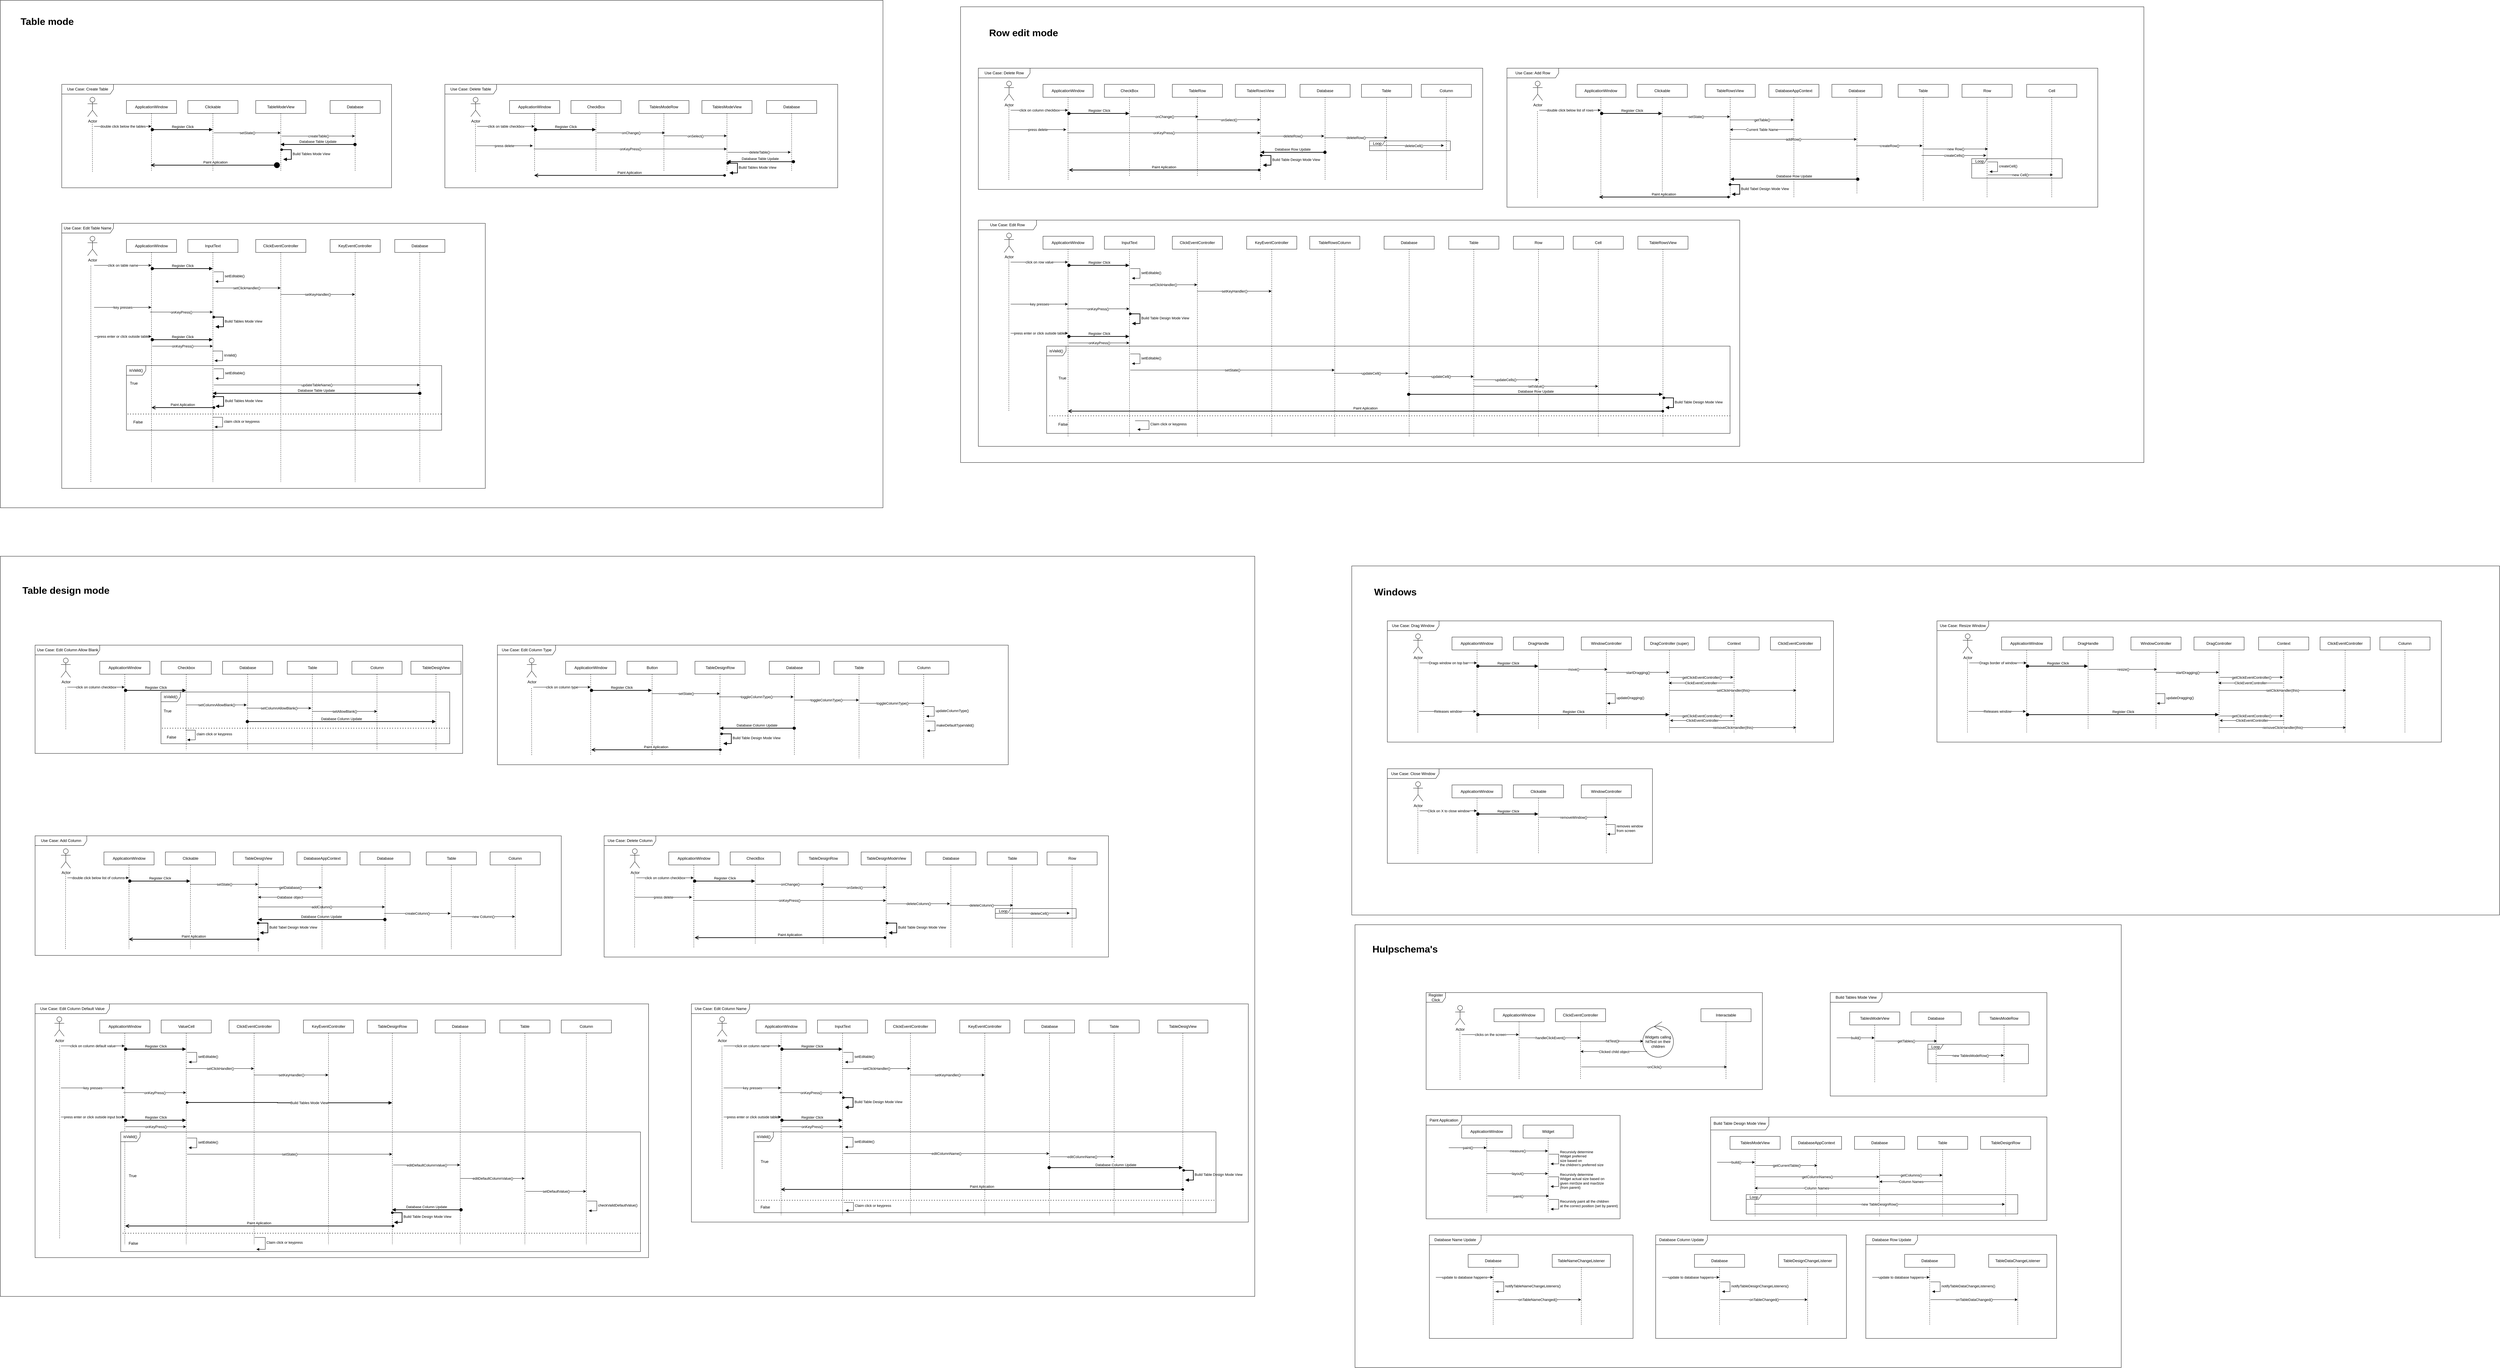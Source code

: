 <mxfile>
    <diagram name="Page-1" id="2YBvvXClWsGukQMizWep">
        <mxGraphModel dx="2466" dy="732" grid="1" gridSize="10" guides="1" tooltips="1" connect="1" arrows="1" fold="1" page="1" pageScale="1" pageWidth="850" pageHeight="1100" math="0" shadow="0">
            <root>
                <mxCell id="0"/>
                <mxCell id="1" parent="0"/>
                <mxCell id="908" value="" style="rounded=0;whiteSpace=wrap;html=1;" parent="1" vertex="1">
                    <mxGeometry x="4060" y="2240" width="3550" height="1080" as="geometry"/>
                </mxCell>
                <mxCell id="758" value="" style="rounded=0;whiteSpace=wrap;html=1;" parent="1" vertex="1">
                    <mxGeometry x="2850" y="510" width="3660" height="1410" as="geometry"/>
                </mxCell>
                <mxCell id="755" value="" style="rounded=0;whiteSpace=wrap;html=1;" parent="1" vertex="1">
                    <mxGeometry x="-120" y="2210" width="3880" height="2290" as="geometry"/>
                </mxCell>
                <mxCell id="752" value="" style="rounded=0;whiteSpace=wrap;html=1;" parent="1" vertex="1">
                    <mxGeometry x="-120" y="490" width="2730" height="1570" as="geometry"/>
                </mxCell>
                <mxCell id="750" value="" style="rounded=0;whiteSpace=wrap;html=1;" parent="1" vertex="1">
                    <mxGeometry x="4070" y="3350" width="2370" height="1370" as="geometry"/>
                </mxCell>
                <mxCell id="2" value="Actor" style="shape=umlActor;verticalLabelPosition=bottom;verticalAlign=top;html=1;" parent="1" vertex="1">
                    <mxGeometry x="4380" y="3600" width="30" height="60" as="geometry"/>
                </mxCell>
                <mxCell id="8" value="ClickEventController" style="shape=umlLifeline;perimeter=lifelinePerimeter;whiteSpace=wrap;html=1;container=1;dropTarget=0;collapsible=0;recursiveResize=0;outlineConnect=0;portConstraint=eastwest;newEdgeStyle={&quot;curved&quot;:0,&quot;rounded&quot;:0};" parent="1" vertex="1">
                    <mxGeometry x="4690" y="3610" width="155" height="220" as="geometry"/>
                </mxCell>
                <mxCell id="10" value="Interactable" style="shape=umlLifeline;perimeter=lifelinePerimeter;whiteSpace=wrap;html=1;container=1;dropTarget=0;collapsible=0;recursiveResize=0;outlineConnect=0;portConstraint=eastwest;newEdgeStyle={&quot;curved&quot;:0,&quot;rounded&quot;:0};" parent="1" vertex="1">
                    <mxGeometry x="5140" y="3610" width="155" height="220" as="geometry"/>
                </mxCell>
                <mxCell id="11" value="" style="endArrow=none;dashed=1;html=1;" parent="1" edge="1">
                    <mxGeometry width="50" height="50" relative="1" as="geometry">
                        <mxPoint x="4395" y="3830" as="sourcePoint"/>
                        <mxPoint x="4394.5" y="3678.67" as="targetPoint"/>
                    </mxGeometry>
                </mxCell>
                <mxCell id="13" value="clicks on the screen" style="endArrow=classic;html=1;" parent="1" edge="1">
                    <mxGeometry relative="1" as="geometry">
                        <mxPoint x="4400" y="3690" as="sourcePoint"/>
                        <mxPoint x="4577" y="3690" as="targetPoint"/>
                    </mxGeometry>
                </mxCell>
                <mxCell id="15" value="" style="endArrow=classic;html=1;entryX=0.013;entryY=0.55;entryDx=0;entryDy=0;entryPerimeter=0;" parent="1" target="53" edge="1">
                    <mxGeometry relative="1" as="geometry">
                        <mxPoint x="4770" y="3710" as="sourcePoint"/>
                        <mxPoint x="4977" y="3710" as="targetPoint"/>
                    </mxGeometry>
                </mxCell>
                <mxCell id="16" value="hitTest()l" style="edgeLabel;resizable=0;html=1;;align=center;verticalAlign=middle;" parent="15" connectable="0" vertex="1">
                    <mxGeometry relative="1" as="geometry"/>
                </mxCell>
                <mxCell id="18" value="" style="endArrow=classic;html=1;" parent="1" edge="1">
                    <mxGeometry relative="1" as="geometry">
                        <mxPoint x="4770.002" y="3790" as="sourcePoint"/>
                        <mxPoint x="5220.54" y="3790" as="targetPoint"/>
                    </mxGeometry>
                </mxCell>
                <mxCell id="19" value="onClick()" style="edgeLabel;resizable=0;html=1;;align=center;verticalAlign=middle;" parent="18" connectable="0" vertex="1">
                    <mxGeometry relative="1" as="geometry"/>
                </mxCell>
                <mxCell id="20" value="ApplicationWindow" style="shape=umlLifeline;perimeter=lifelinePerimeter;whiteSpace=wrap;html=1;container=1;dropTarget=0;collapsible=0;recursiveResize=0;outlineConnect=0;portConstraint=eastwest;newEdgeStyle={&quot;curved&quot;:0,&quot;rounded&quot;:0};" parent="1" vertex="1">
                    <mxGeometry x="4500" y="3610" width="155" height="220" as="geometry"/>
                </mxCell>
                <mxCell id="21" value="" style="endArrow=classic;html=1;" parent="1" target="8" edge="1">
                    <mxGeometry relative="1" as="geometry">
                        <mxPoint x="4580" y="3700" as="sourcePoint"/>
                        <mxPoint x="4680" y="3700" as="targetPoint"/>
                    </mxGeometry>
                </mxCell>
                <mxCell id="22" value="handleClickEvent()" style="edgeLabel;resizable=0;html=1;;align=center;verticalAlign=middle;" parent="21" connectable="0" vertex="1">
                    <mxGeometry relative="1" as="geometry"/>
                </mxCell>
                <mxCell id="24" value="Register Click" style="shape=umlFrame;whiteSpace=wrap;html=1;pointerEvents=0;" parent="1" vertex="1">
                    <mxGeometry x="4290" y="3560" width="1040" height="300" as="geometry"/>
                </mxCell>
                <mxCell id="38" value="Actor" style="shape=umlActor;verticalLabelPosition=bottom;verticalAlign=top;html=1;" parent="1" vertex="1">
                    <mxGeometry x="150" y="790" width="30" height="60" as="geometry"/>
                </mxCell>
                <mxCell id="39" value="Clickable" style="shape=umlLifeline;perimeter=lifelinePerimeter;whiteSpace=wrap;html=1;container=1;dropTarget=0;collapsible=0;recursiveResize=0;outlineConnect=0;portConstraint=eastwest;newEdgeStyle={&quot;curved&quot;:0,&quot;rounded&quot;:0};" parent="1" vertex="1">
                    <mxGeometry x="460" y="800" width="155" height="220" as="geometry"/>
                </mxCell>
                <mxCell id="40" value="TableModeView" style="shape=umlLifeline;perimeter=lifelinePerimeter;whiteSpace=wrap;html=1;container=1;dropTarget=0;collapsible=0;recursiveResize=0;outlineConnect=0;portConstraint=eastwest;newEdgeStyle={&quot;curved&quot;:0,&quot;rounded&quot;:0};" parent="1" vertex="1">
                    <mxGeometry x="670" y="800" width="155" height="220" as="geometry"/>
                </mxCell>
                <mxCell id="62" value="Build Tables Mode View" style="html=1;align=left;spacingLeft=2;endArrow=block;rounded=0;edgeStyle=orthogonalEdgeStyle;curved=0;rounded=0;strokeWidth=2;startArrow=oval;startFill=1;" parent="40" edge="1">
                    <mxGeometry x="-0.004" relative="1" as="geometry">
                        <mxPoint x="80" y="152" as="sourcePoint"/>
                        <Array as="points">
                            <mxPoint x="110" y="182"/>
                        </Array>
                        <mxPoint x="85" y="182" as="targetPoint"/>
                        <mxPoint as="offset"/>
                    </mxGeometry>
                </mxCell>
                <mxCell id="41" value="Database" style="shape=umlLifeline;perimeter=lifelinePerimeter;whiteSpace=wrap;html=1;container=1;dropTarget=0;collapsible=0;recursiveResize=0;outlineConnect=0;portConstraint=eastwest;newEdgeStyle={&quot;curved&quot;:0,&quot;rounded&quot;:0};" parent="1" vertex="1">
                    <mxGeometry x="900" y="800" width="155" height="220" as="geometry"/>
                </mxCell>
                <mxCell id="42" value="" style="endArrow=none;dashed=1;html=1;" parent="1" edge="1">
                    <mxGeometry width="50" height="50" relative="1" as="geometry">
                        <mxPoint x="165" y="1020" as="sourcePoint"/>
                        <mxPoint x="164.5" y="868.67" as="targetPoint"/>
                    </mxGeometry>
                </mxCell>
                <mxCell id="43" value="double click below the tables" style="endArrow=classic;html=1;" parent="1" edge="1">
                    <mxGeometry relative="1" as="geometry">
                        <mxPoint x="170" y="880" as="sourcePoint"/>
                        <mxPoint x="347" y="880" as="targetPoint"/>
                    </mxGeometry>
                </mxCell>
                <mxCell id="44" value="" style="endArrow=classic;html=1;" parent="1" target="40" edge="1">
                    <mxGeometry relative="1" as="geometry">
                        <mxPoint x="540" y="900" as="sourcePoint"/>
                        <mxPoint x="640" y="900" as="targetPoint"/>
                    </mxGeometry>
                </mxCell>
                <mxCell id="45" value="setState()" style="edgeLabel;resizable=0;html=1;;align=center;verticalAlign=middle;" parent="44" connectable="0" vertex="1">
                    <mxGeometry relative="1" as="geometry"/>
                </mxCell>
                <mxCell id="46" value="" style="endArrow=classic;html=1;" parent="1" target="41" edge="1">
                    <mxGeometry relative="1" as="geometry">
                        <mxPoint x="750" y="910" as="sourcePoint"/>
                        <mxPoint x="850" y="910" as="targetPoint"/>
                    </mxGeometry>
                </mxCell>
                <mxCell id="47" value="createTable()" style="edgeLabel;resizable=0;html=1;;align=center;verticalAlign=middle;" parent="46" connectable="0" vertex="1">
                    <mxGeometry relative="1" as="geometry"/>
                </mxCell>
                <mxCell id="48" value="ApplicationWindow" style="shape=umlLifeline;perimeter=lifelinePerimeter;whiteSpace=wrap;html=1;container=1;dropTarget=0;collapsible=0;recursiveResize=0;outlineConnect=0;portConstraint=eastwest;newEdgeStyle={&quot;curved&quot;:0,&quot;rounded&quot;:0};" parent="1" vertex="1">
                    <mxGeometry x="270" y="800" width="155" height="220" as="geometry"/>
                </mxCell>
                <mxCell id="51" value="Register Click" style="html=1;verticalAlign=bottom;startArrow=oval;startFill=1;endArrow=block;startSize=8;curved=0;rounded=0;strokeWidth=2;" parent="1" target="39" edge="1">
                    <mxGeometry width="60" relative="1" as="geometry">
                        <mxPoint x="350" y="890" as="sourcePoint"/>
                        <mxPoint x="410" y="890" as="targetPoint"/>
                    </mxGeometry>
                </mxCell>
                <mxCell id="53" value="Widgets calling hitTest on their children" style="ellipse;shape=umlControl;whiteSpace=wrap;html=1;" parent="1" vertex="1">
                    <mxGeometry x="4960" y="3650" width="95" height="110" as="geometry"/>
                </mxCell>
                <mxCell id="54" value="" style="endArrow=classic;html=1;exitX=0.143;exitY=0.839;exitDx=0;exitDy=0;exitPerimeter=0;" parent="1" source="53" target="8" edge="1">
                    <mxGeometry relative="1" as="geometry">
                        <mxPoint x="4680" y="3750" as="sourcePoint"/>
                        <mxPoint x="4780" y="3750" as="targetPoint"/>
                    </mxGeometry>
                </mxCell>
                <mxCell id="55" value="Clicked child object" style="edgeLabel;resizable=0;html=1;;align=center;verticalAlign=middle;" parent="54" connectable="0" vertex="1">
                    <mxGeometry relative="1" as="geometry"/>
                </mxCell>
                <mxCell id="63" value="Use Case: Create Table" style="shape=umlFrame;whiteSpace=wrap;html=1;pointerEvents=0;width=160;height=30;" parent="1" vertex="1">
                    <mxGeometry x="70" y="750" width="1020" height="320" as="geometry"/>
                </mxCell>
                <mxCell id="65" value="Widget" style="shape=umlLifeline;perimeter=lifelinePerimeter;whiteSpace=wrap;html=1;container=1;dropTarget=0;collapsible=0;recursiveResize=0;outlineConnect=0;portConstraint=eastwest;newEdgeStyle={&quot;curved&quot;:0,&quot;rounded&quot;:0};" parent="1" vertex="1">
                    <mxGeometry x="4590" y="3970" width="155" height="270" as="geometry"/>
                </mxCell>
                <mxCell id="75" value="ApplicationWindow" style="shape=umlLifeline;perimeter=lifelinePerimeter;whiteSpace=wrap;html=1;container=1;dropTarget=0;collapsible=0;recursiveResize=0;outlineConnect=0;portConstraint=eastwest;newEdgeStyle={&quot;curved&quot;:0,&quot;rounded&quot;:0};" parent="1" vertex="1">
                    <mxGeometry x="4400" y="3970" width="155" height="270" as="geometry"/>
                </mxCell>
                <mxCell id="80" value="" style="endArrow=classic;html=1;" parent="1" edge="1">
                    <mxGeometry relative="1" as="geometry">
                        <mxPoint x="4477.259" y="4050" as="sourcePoint"/>
                        <mxPoint x="4667" y="4050" as="targetPoint"/>
                    </mxGeometry>
                </mxCell>
                <mxCell id="81" value="measure()" style="edgeLabel;resizable=0;html=1;;align=center;verticalAlign=middle;" parent="80" connectable="0" vertex="1">
                    <mxGeometry relative="1" as="geometry"/>
                </mxCell>
                <mxCell id="83" value="" style="endArrow=classic;html=1;" parent="1" target="75" edge="1">
                    <mxGeometry relative="1" as="geometry">
                        <mxPoint x="4360" y="4040" as="sourcePoint"/>
                        <mxPoint x="4460" y="4040" as="targetPoint"/>
                    </mxGeometry>
                </mxCell>
                <mxCell id="84" value="paint()" style="edgeLabel;resizable=0;html=1;;align=center;verticalAlign=middle;" parent="83" connectable="0" vertex="1">
                    <mxGeometry relative="1" as="geometry"/>
                </mxCell>
                <mxCell id="85" value="Recursivly determine&amp;nbsp;&lt;div&gt;Widget preferred&lt;/div&gt;&lt;div&gt;size based&amp;nbsp;&lt;span style=&quot;background-color: light-dark(#ffffff, var(--ge-dark-color, #121212));&quot;&gt;on&amp;nbsp;&lt;/span&gt;&lt;/div&gt;&lt;div&gt;&lt;span style=&quot;background-color: light-dark(#ffffff, var(--ge-dark-color, #121212));&quot;&gt;the children&#39;s preferred size&lt;/span&gt;&lt;/div&gt;" style="html=1;align=left;spacingLeft=2;endArrow=block;rounded=0;edgeStyle=orthogonalEdgeStyle;curved=0;rounded=0;" parent="1" edge="1">
                    <mxGeometry relative="1" as="geometry">
                        <mxPoint x="4670" y="4060" as="sourcePoint"/>
                        <Array as="points">
                            <mxPoint x="4700" y="4090"/>
                        </Array>
                        <mxPoint x="4675" y="4090" as="targetPoint"/>
                    </mxGeometry>
                </mxCell>
                <mxCell id="86" value="" style="endArrow=classic;html=1;" parent="1" edge="1">
                    <mxGeometry relative="1" as="geometry">
                        <mxPoint x="4477.259" y="4120" as="sourcePoint"/>
                        <mxPoint x="4667" y="4120" as="targetPoint"/>
                    </mxGeometry>
                </mxCell>
                <mxCell id="87" value="layout()" style="edgeLabel;resizable=0;html=1;;align=center;verticalAlign=middle;" parent="86" connectable="0" vertex="1">
                    <mxGeometry relative="1" as="geometry"/>
                </mxCell>
                <mxCell id="88" value="Recursivly determine&amp;nbsp;&lt;div&gt;Widget actual&amp;nbsp;&lt;span style=&quot;background-color: light-dark(#ffffff, var(--ge-dark-color, #121212));&quot;&gt;size based&amp;nbsp;&lt;/span&gt;&lt;span style=&quot;background-color: light-dark(#ffffff, var(--ge-dark-color, #121212));&quot;&gt;on&amp;nbsp;&lt;/span&gt;&lt;/div&gt;&lt;div&gt;&lt;span style=&quot;background-color: light-dark(#ffffff, var(--ge-dark-color, #121212));&quot;&gt;given minSize and maxSIze&lt;/span&gt;&lt;/div&gt;&lt;div&gt;&lt;span style=&quot;background-color: light-dark(#ffffff, var(--ge-dark-color, #121212));&quot;&gt;(from parent)&amp;nbsp;&lt;/span&gt;&lt;/div&gt;" style="html=1;align=left;spacingLeft=2;endArrow=block;rounded=0;edgeStyle=orthogonalEdgeStyle;curved=0;rounded=0;" parent="1" edge="1">
                    <mxGeometry relative="1" as="geometry">
                        <mxPoint x="4670" y="4130" as="sourcePoint"/>
                        <Array as="points">
                            <mxPoint x="4700" y="4160"/>
                        </Array>
                        <mxPoint x="4675" y="4160" as="targetPoint"/>
                    </mxGeometry>
                </mxCell>
                <mxCell id="89" value="" style="endArrow=classic;html=1;" parent="1" edge="1">
                    <mxGeometry relative="1" as="geometry">
                        <mxPoint x="4479.999" y="4189.26" as="sourcePoint"/>
                        <mxPoint x="4669.74" y="4189.26" as="targetPoint"/>
                    </mxGeometry>
                </mxCell>
                <mxCell id="90" value="paint()" style="edgeLabel;resizable=0;html=1;;align=center;verticalAlign=middle;" parent="89" connectable="0" vertex="1">
                    <mxGeometry relative="1" as="geometry"/>
                </mxCell>
                <mxCell id="91" value="Recursivly paint all the children&amp;nbsp;&lt;div&gt;at the correct position&lt;span style=&quot;background-color: light-dark(#ffffff, var(--ge-dark-color, #121212));&quot;&gt;&amp;nbsp;(set by parent)&lt;/span&gt;&lt;/div&gt;" style="html=1;align=left;spacingLeft=2;endArrow=block;rounded=0;edgeStyle=orthogonalEdgeStyle;curved=0;rounded=0;" parent="1" edge="1">
                    <mxGeometry relative="1" as="geometry">
                        <mxPoint x="4670" y="4200" as="sourcePoint"/>
                        <Array as="points">
                            <mxPoint x="4700" y="4230"/>
                        </Array>
                        <mxPoint x="4675" y="4230" as="targetPoint"/>
                    </mxGeometry>
                </mxCell>
                <mxCell id="92" value="Paint Application" style="shape=umlFrame;whiteSpace=wrap;html=1;pointerEvents=0;width=110;height=30;" parent="1" vertex="1">
                    <mxGeometry x="4290" y="3940" width="600" height="320" as="geometry"/>
                </mxCell>
                <mxCell id="93" value="Paint Aplication" style="html=1;verticalAlign=bottom;startArrow=circle;startFill=1;endArrow=open;startSize=6;endSize=8;curved=0;rounded=0;strokeWidth=2;" parent="1" edge="1">
                    <mxGeometry width="80" relative="1" as="geometry">
                        <mxPoint x="745.54" y="1000" as="sourcePoint"/>
                        <mxPoint x="345.002" y="1000" as="targetPoint"/>
                    </mxGeometry>
                </mxCell>
                <mxCell id="95" value="Actor" style="shape=umlActor;verticalLabelPosition=bottom;verticalAlign=top;html=1;" parent="1" vertex="1">
                    <mxGeometry x="150" y="1220" width="30" height="60" as="geometry"/>
                </mxCell>
                <mxCell id="96" value="InputText" style="shape=umlLifeline;perimeter=lifelinePerimeter;whiteSpace=wrap;html=1;container=1;dropTarget=0;collapsible=0;recursiveResize=0;outlineConnect=0;portConstraint=eastwest;newEdgeStyle={&quot;curved&quot;:0,&quot;rounded&quot;:0};" parent="1" vertex="1">
                    <mxGeometry x="460" y="1230" width="155" height="750" as="geometry"/>
                </mxCell>
                <mxCell id="97" value="ClickEventController" style="shape=umlLifeline;perimeter=lifelinePerimeter;whiteSpace=wrap;html=1;container=1;dropTarget=0;collapsible=0;recursiveResize=0;outlineConnect=0;portConstraint=eastwest;newEdgeStyle={&quot;curved&quot;:0,&quot;rounded&quot;:0};" parent="1" vertex="1">
                    <mxGeometry x="670" y="1230" width="155" height="750" as="geometry"/>
                </mxCell>
                <mxCell id="99" value="KeyEventController" style="shape=umlLifeline;perimeter=lifelinePerimeter;whiteSpace=wrap;html=1;container=1;dropTarget=0;collapsible=0;recursiveResize=0;outlineConnect=0;portConstraint=eastwest;newEdgeStyle={&quot;curved&quot;:0,&quot;rounded&quot;:0};" parent="1" vertex="1">
                    <mxGeometry x="900" y="1230" width="155" height="750" as="geometry"/>
                </mxCell>
                <mxCell id="101" value="click on table name" style="endArrow=classic;html=1;" parent="1" edge="1">
                    <mxGeometry relative="1" as="geometry">
                        <mxPoint x="170" y="1310" as="sourcePoint"/>
                        <mxPoint x="347" y="1310" as="targetPoint"/>
                    </mxGeometry>
                </mxCell>
                <mxCell id="106" value="ApplicationWindow" style="shape=umlLifeline;perimeter=lifelinePerimeter;whiteSpace=wrap;html=1;container=1;dropTarget=0;collapsible=0;recursiveResize=0;outlineConnect=0;portConstraint=eastwest;newEdgeStyle={&quot;curved&quot;:0,&quot;rounded&quot;:0};" parent="1" vertex="1">
                    <mxGeometry x="270" y="1230" width="155" height="750" as="geometry"/>
                </mxCell>
                <mxCell id="107" value="Register Click" style="html=1;verticalAlign=bottom;startArrow=oval;startFill=1;endArrow=block;startSize=8;curved=0;rounded=0;strokeWidth=2;" parent="1" target="96" edge="1">
                    <mxGeometry width="60" relative="1" as="geometry">
                        <mxPoint x="350" y="1320" as="sourcePoint"/>
                        <mxPoint x="410" y="1320" as="targetPoint"/>
                    </mxGeometry>
                </mxCell>
                <mxCell id="108" value="Use Case: Edit Table Name" style="shape=umlFrame;whiteSpace=wrap;html=1;pointerEvents=0;width=160;height=30;" parent="1" vertex="1">
                    <mxGeometry x="70" y="1180" width="1310" height="820" as="geometry"/>
                </mxCell>
                <mxCell id="110" value="setEditable()" style="html=1;align=left;spacingLeft=2;endArrow=block;rounded=0;edgeStyle=orthogonalEdgeStyle;curved=0;rounded=0;" parent="1" edge="1">
                    <mxGeometry relative="1" as="geometry">
                        <mxPoint x="540" y="1330" as="sourcePoint"/>
                        <Array as="points">
                            <mxPoint x="570" y="1360"/>
                        </Array>
                        <mxPoint x="545" y="1360" as="targetPoint"/>
                    </mxGeometry>
                </mxCell>
                <mxCell id="112" value="" style="endArrow=classic;html=1;" parent="1" edge="1">
                    <mxGeometry relative="1" as="geometry">
                        <mxPoint x="536.462" y="1380" as="sourcePoint"/>
                        <mxPoint x="747" y="1380" as="targetPoint"/>
                    </mxGeometry>
                </mxCell>
                <mxCell id="113" value="setClickHandler()" style="edgeLabel;resizable=0;html=1;;align=center;verticalAlign=middle;" parent="112" connectable="0" vertex="1">
                    <mxGeometry relative="1" as="geometry"/>
                </mxCell>
                <mxCell id="114" value="" style="endArrow=classic;html=1;" parent="1" edge="1">
                    <mxGeometry relative="1" as="geometry">
                        <mxPoint x="747.13" y="1400" as="sourcePoint"/>
                        <mxPoint x="977" y="1400" as="targetPoint"/>
                    </mxGeometry>
                </mxCell>
                <mxCell id="115" value="setKeyHandler()" style="edgeLabel;resizable=0;html=1;;align=center;verticalAlign=middle;" parent="114" connectable="0" vertex="1">
                    <mxGeometry relative="1" as="geometry"/>
                </mxCell>
                <mxCell id="116" value="" style="endArrow=classic;html=1;" parent="1" edge="1">
                    <mxGeometry relative="1" as="geometry">
                        <mxPoint x="170" y="1440" as="sourcePoint"/>
                        <mxPoint x="347" y="1440" as="targetPoint"/>
                    </mxGeometry>
                </mxCell>
                <mxCell id="117" value="key presses" style="edgeLabel;resizable=0;html=1;;align=center;verticalAlign=middle;" parent="116" connectable="0" vertex="1">
                    <mxGeometry relative="1" as="geometry"/>
                </mxCell>
                <mxCell id="118" value="Actor" style="shape=umlActor;verticalLabelPosition=bottom;verticalAlign=top;html=1;" parent="1" vertex="1">
                    <mxGeometry x="1335" y="790" width="30" height="60" as="geometry"/>
                </mxCell>
                <mxCell id="119" value="CheckBox" style="shape=umlLifeline;perimeter=lifelinePerimeter;whiteSpace=wrap;html=1;container=1;dropTarget=0;collapsible=0;recursiveResize=0;outlineConnect=0;portConstraint=eastwest;newEdgeStyle={&quot;curved&quot;:0,&quot;rounded&quot;:0};" parent="1" vertex="1">
                    <mxGeometry x="1645" y="800" width="155" height="220" as="geometry"/>
                </mxCell>
                <mxCell id="120" value="TablesModeRow" style="shape=umlLifeline;perimeter=lifelinePerimeter;whiteSpace=wrap;html=1;container=1;dropTarget=0;collapsible=0;recursiveResize=0;outlineConnect=0;portConstraint=eastwest;newEdgeStyle={&quot;curved&quot;:0,&quot;rounded&quot;:0};" parent="1" vertex="1">
                    <mxGeometry x="1855" y="800" width="155" height="220" as="geometry"/>
                </mxCell>
                <mxCell id="121" value="TablesModeView" style="shape=umlLifeline;perimeter=lifelinePerimeter;whiteSpace=wrap;html=1;container=1;dropTarget=0;collapsible=0;recursiveResize=0;outlineConnect=0;portConstraint=eastwest;newEdgeStyle={&quot;curved&quot;:0,&quot;rounded&quot;:0};" parent="1" vertex="1">
                    <mxGeometry x="2050" y="800" width="155" height="220" as="geometry"/>
                </mxCell>
                <mxCell id="122" value="" style="endArrow=none;dashed=1;html=1;" parent="1" edge="1">
                    <mxGeometry width="50" height="50" relative="1" as="geometry">
                        <mxPoint x="1350" y="1020" as="sourcePoint"/>
                        <mxPoint x="1349.5" y="868.67" as="targetPoint"/>
                    </mxGeometry>
                </mxCell>
                <mxCell id="123" value="click on table checkbox" style="endArrow=classic;html=1;" parent="1" edge="1">
                    <mxGeometry relative="1" as="geometry">
                        <mxPoint x="1355" y="880" as="sourcePoint"/>
                        <mxPoint x="1532" y="880" as="targetPoint"/>
                    </mxGeometry>
                </mxCell>
                <mxCell id="124" value="ApplicationWindow" style="shape=umlLifeline;perimeter=lifelinePerimeter;whiteSpace=wrap;html=1;container=1;dropTarget=0;collapsible=0;recursiveResize=0;outlineConnect=0;portConstraint=eastwest;newEdgeStyle={&quot;curved&quot;:0,&quot;rounded&quot;:0};" parent="1" vertex="1">
                    <mxGeometry x="1455" y="800" width="155" height="220" as="geometry"/>
                </mxCell>
                <mxCell id="125" value="Register Click" style="html=1;verticalAlign=bottom;startArrow=oval;startFill=1;endArrow=block;startSize=8;curved=0;rounded=0;strokeWidth=2;" parent="1" target="119" edge="1">
                    <mxGeometry width="60" relative="1" as="geometry">
                        <mxPoint x="1535" y="890" as="sourcePoint"/>
                        <mxPoint x="1595" y="890" as="targetPoint"/>
                    </mxGeometry>
                </mxCell>
                <mxCell id="126" value="Use Case: Delete Table" style="shape=umlFrame;whiteSpace=wrap;html=1;pointerEvents=0;width=160;height=30;" parent="1" vertex="1">
                    <mxGeometry x="1255" y="750" width="1215" height="320" as="geometry"/>
                </mxCell>
                <mxCell id="128" value="" style="endArrow=classic;html=1;" parent="1" edge="1">
                    <mxGeometry relative="1" as="geometry">
                        <mxPoint x="1725.002" y="900" as="sourcePoint"/>
                        <mxPoint x="1935.54" y="900" as="targetPoint"/>
                    </mxGeometry>
                </mxCell>
                <mxCell id="129" value="onChange()" style="edgeLabel;resizable=0;html=1;;align=center;verticalAlign=middle;" parent="128" connectable="0" vertex="1">
                    <mxGeometry relative="1" as="geometry"/>
                </mxCell>
                <mxCell id="130" value="" style="endArrow=classic;html=1;" parent="1" target="121" edge="1">
                    <mxGeometry relative="1" as="geometry">
                        <mxPoint x="1932.13" y="909.29" as="sourcePoint"/>
                        <mxPoint x="2162" y="909.29" as="targetPoint"/>
                    </mxGeometry>
                </mxCell>
                <mxCell id="131" value="onSelect()" style="edgeLabel;resizable=0;html=1;;align=center;verticalAlign=middle;" parent="130" connectable="0" vertex="1">
                    <mxGeometry relative="1" as="geometry"/>
                </mxCell>
                <mxCell id="132" value="" style="endArrow=classic;html=1;" parent="1" edge="1">
                    <mxGeometry relative="1" as="geometry">
                        <mxPoint x="1350" y="940" as="sourcePoint"/>
                        <mxPoint x="1527" y="940" as="targetPoint"/>
                    </mxGeometry>
                </mxCell>
                <mxCell id="133" value="press delete" style="edgeLabel;resizable=0;html=1;;align=center;verticalAlign=middle;" parent="132" connectable="0" vertex="1">
                    <mxGeometry relative="1" as="geometry"/>
                </mxCell>
                <mxCell id="195" value="Actor" style="shape=umlActor;verticalLabelPosition=bottom;verticalAlign=top;html=1;" parent="1" vertex="1">
                    <mxGeometry x="67.5" y="3115" width="30" height="60" as="geometry"/>
                </mxCell>
                <mxCell id="196" value="Clickable" style="shape=umlLifeline;perimeter=lifelinePerimeter;whiteSpace=wrap;html=1;container=1;dropTarget=0;collapsible=0;recursiveResize=0;outlineConnect=0;portConstraint=eastwest;newEdgeStyle={&quot;curved&quot;:0,&quot;rounded&quot;:0};" parent="1" vertex="1">
                    <mxGeometry x="390.5" y="3125" width="155" height="300" as="geometry"/>
                </mxCell>
                <mxCell id="197" value="TableDesigView" style="shape=umlLifeline;perimeter=lifelinePerimeter;whiteSpace=wrap;html=1;container=1;dropTarget=0;collapsible=0;recursiveResize=0;outlineConnect=0;portConstraint=eastwest;newEdgeStyle={&quot;curved&quot;:0,&quot;rounded&quot;:0};" parent="1" vertex="1">
                    <mxGeometry x="600.5" y="3125" width="155" height="310" as="geometry"/>
                </mxCell>
                <mxCell id="198" value="Database" style="shape=umlLifeline;perimeter=lifelinePerimeter;whiteSpace=wrap;html=1;container=1;dropTarget=0;collapsible=0;recursiveResize=0;outlineConnect=0;portConstraint=eastwest;newEdgeStyle={&quot;curved&quot;:0,&quot;rounded&quot;:0};" parent="1" vertex="1">
                    <mxGeometry x="992.5" y="3125" width="155" height="300" as="geometry"/>
                </mxCell>
                <mxCell id="200" value="double click below list of columns" style="endArrow=classic;html=1;" parent="1" target="201" edge="1">
                    <mxGeometry relative="1" as="geometry">
                        <mxPoint x="87.5" y="3205" as="sourcePoint"/>
                        <mxPoint x="264.5" y="3205" as="targetPoint"/>
                    </mxGeometry>
                </mxCell>
                <mxCell id="201" value="ApplicationWindow" style="shape=umlLifeline;perimeter=lifelinePerimeter;whiteSpace=wrap;html=1;container=1;dropTarget=0;collapsible=0;recursiveResize=0;outlineConnect=0;portConstraint=eastwest;newEdgeStyle={&quot;curved&quot;:0,&quot;rounded&quot;:0};" parent="1" vertex="1">
                    <mxGeometry x="200.5" y="3125" width="155" height="300" as="geometry"/>
                </mxCell>
                <mxCell id="202" value="Register Click" style="html=1;verticalAlign=bottom;startArrow=oval;startFill=1;endArrow=block;startSize=8;curved=0;rounded=0;strokeWidth=2;" parent="1" target="196" edge="1">
                    <mxGeometry width="60" relative="1" as="geometry">
                        <mxPoint x="280.5" y="3215" as="sourcePoint"/>
                        <mxPoint x="340.5" y="3215" as="targetPoint"/>
                    </mxGeometry>
                </mxCell>
                <mxCell id="203" value="Use Case: Add Column" style="shape=umlFrame;whiteSpace=wrap;html=1;pointerEvents=0;width=160;height=30;" parent="1" vertex="1">
                    <mxGeometry x="-12.5" y="3075" width="1627.5" height="370" as="geometry"/>
                </mxCell>
                <mxCell id="205" value="" style="endArrow=classic;html=1;" parent="1" edge="1">
                    <mxGeometry relative="1" as="geometry">
                        <mxPoint x="466.962" y="3225" as="sourcePoint"/>
                        <mxPoint x="677.5" y="3225" as="targetPoint"/>
                    </mxGeometry>
                </mxCell>
                <mxCell id="206" value="setState()" style="edgeLabel;resizable=0;html=1;;align=center;verticalAlign=middle;" parent="205" connectable="0" vertex="1">
                    <mxGeometry relative="1" as="geometry"/>
                </mxCell>
                <mxCell id="207" value="" style="endArrow=classic;html=1;" parent="1" target="198" edge="1">
                    <mxGeometry relative="1" as="geometry">
                        <mxPoint x="677.63" y="3295" as="sourcePoint"/>
                        <mxPoint x="907.5" y="3295" as="targetPoint"/>
                    </mxGeometry>
                </mxCell>
                <mxCell id="208" value="addColumn()" style="edgeLabel;resizable=0;html=1;;align=center;verticalAlign=middle;" parent="207" connectable="0" vertex="1">
                    <mxGeometry relative="1" as="geometry"/>
                </mxCell>
                <mxCell id="212" value="DatabaseAppContext" style="shape=umlLifeline;perimeter=lifelinePerimeter;whiteSpace=wrap;html=1;container=1;dropTarget=0;collapsible=0;recursiveResize=0;outlineConnect=0;portConstraint=eastwest;newEdgeStyle={&quot;curved&quot;:0,&quot;rounded&quot;:0};" parent="1" vertex="1">
                    <mxGeometry x="797.5" y="3125" width="155" height="300" as="geometry"/>
                </mxCell>
                <mxCell id="213" value="" style="endArrow=classic;html=1;" parent="1" source="197" target="212" edge="1">
                    <mxGeometry relative="1" as="geometry">
                        <mxPoint x="476.962" y="3235" as="sourcePoint"/>
                        <mxPoint x="687.5" y="3235" as="targetPoint"/>
                        <Array as="points">
                            <mxPoint x="707.5" y="3235"/>
                        </Array>
                    </mxGeometry>
                </mxCell>
                <mxCell id="214" value="getDatabase()" style="edgeLabel;resizable=0;html=1;;align=center;verticalAlign=middle;" parent="213" connectable="0" vertex="1">
                    <mxGeometry relative="1" as="geometry"/>
                </mxCell>
                <mxCell id="216" value="" style="endArrow=classic;html=1;" parent="1" edge="1">
                    <mxGeometry relative="1" as="geometry">
                        <mxPoint x="874.5" y="3265" as="sourcePoint"/>
                        <mxPoint x="677.25" y="3265" as="targetPoint"/>
                    </mxGeometry>
                </mxCell>
                <mxCell id="217" value="Database object" style="edgeLabel;resizable=0;html=1;;align=center;verticalAlign=middle;" parent="216" connectable="0" vertex="1">
                    <mxGeometry relative="1" as="geometry"/>
                </mxCell>
                <mxCell id="218" value="Table" style="shape=umlLifeline;perimeter=lifelinePerimeter;whiteSpace=wrap;html=1;container=1;dropTarget=0;collapsible=0;recursiveResize=0;outlineConnect=0;portConstraint=eastwest;newEdgeStyle={&quot;curved&quot;:0,&quot;rounded&quot;:0};" parent="1" vertex="1">
                    <mxGeometry x="1197.5" y="3125" width="155" height="300" as="geometry"/>
                </mxCell>
                <mxCell id="219" value="" style="endArrow=classic;html=1;" parent="1" edge="1">
                    <mxGeometry relative="1" as="geometry">
                        <mxPoint x="1067.5" y="3315" as="sourcePoint"/>
                        <mxPoint x="1272.75" y="3315" as="targetPoint"/>
                    </mxGeometry>
                </mxCell>
                <mxCell id="220" value="createColumn()" style="edgeLabel;resizable=0;html=1;;align=center;verticalAlign=middle;" parent="219" connectable="0" vertex="1">
                    <mxGeometry relative="1" as="geometry"/>
                </mxCell>
                <mxCell id="221" value="Build Tabel Design Mode View" style="html=1;align=left;spacingLeft=2;endArrow=block;rounded=0;edgeStyle=orthogonalEdgeStyle;curved=0;rounded=0;strokeWidth=2;startArrow=oval;startFill=1;" parent="1" edge="1">
                    <mxGeometry relative="1" as="geometry">
                        <mxPoint x="677.5" y="3345" as="sourcePoint"/>
                        <Array as="points">
                            <mxPoint x="707.5" y="3375"/>
                        </Array>
                        <mxPoint x="682.5" y="3375" as="targetPoint"/>
                    </mxGeometry>
                </mxCell>
                <mxCell id="222" value="Paint Aplication" style="html=1;verticalAlign=bottom;startArrow=oval;startFill=1;endArrow=open;startSize=6;endSize=8;curved=0;rounded=0;strokeWidth=2;" parent="1" edge="1">
                    <mxGeometry width="80" relative="1" as="geometry">
                        <mxPoint x="677.5" y="3395" as="sourcePoint"/>
                        <mxPoint x="277.25" y="3395" as="targetPoint"/>
                    </mxGeometry>
                </mxCell>
                <mxCell id="223" value="" style="endArrow=none;dashed=1;html=1;" parent="1" edge="1">
                    <mxGeometry width="50" height="50" relative="1" as="geometry">
                        <mxPoint x="81.5" y="3425" as="sourcePoint"/>
                        <mxPoint x="81.88" y="3195" as="targetPoint"/>
                    </mxGeometry>
                </mxCell>
                <mxCell id="226" value="build()" style="endArrow=classic;html=1;" parent="1" edge="1">
                    <mxGeometry relative="1" as="geometry">
                        <mxPoint x="5560" y="3700" as="sourcePoint"/>
                        <mxPoint x="5677" y="3700" as="targetPoint"/>
                    </mxGeometry>
                </mxCell>
                <mxCell id="227" value="" style="endArrow=classic;html=1;" parent="1" edge="1">
                    <mxGeometry relative="1" as="geometry">
                        <mxPoint x="5870" y="3754.44" as="sourcePoint"/>
                        <mxPoint x="6077" y="3754.44" as="targetPoint"/>
                    </mxGeometry>
                </mxCell>
                <mxCell id="228" value="new TablesModeRow()" style="edgeLabel;resizable=0;html=1;;align=center;verticalAlign=middle;" parent="227" connectable="0" vertex="1">
                    <mxGeometry relative="1" as="geometry"/>
                </mxCell>
                <mxCell id="234" value="Database" style="shape=umlLifeline;perimeter=lifelinePerimeter;whiteSpace=wrap;html=1;container=1;dropTarget=0;collapsible=0;recursiveResize=0;outlineConnect=0;portConstraint=eastwest;newEdgeStyle={&quot;curved&quot;:0,&quot;rounded&quot;:0};" parent="1" vertex="1">
                    <mxGeometry x="5790" y="3620" width="155" height="220" as="geometry"/>
                </mxCell>
                <mxCell id="235" value="TablesModeRow" style="shape=umlLifeline;perimeter=lifelinePerimeter;whiteSpace=wrap;html=1;container=1;dropTarget=0;collapsible=0;recursiveResize=0;outlineConnect=0;portConstraint=eastwest;newEdgeStyle={&quot;curved&quot;:0,&quot;rounded&quot;:0};" parent="1" vertex="1">
                    <mxGeometry x="6000" y="3620" width="155" height="220" as="geometry"/>
                </mxCell>
                <mxCell id="238" value="TablesModeView" style="shape=umlLifeline;perimeter=lifelinePerimeter;whiteSpace=wrap;html=1;container=1;dropTarget=0;collapsible=0;recursiveResize=0;outlineConnect=0;portConstraint=eastwest;newEdgeStyle={&quot;curved&quot;:0,&quot;rounded&quot;:0};" parent="1" vertex="1">
                    <mxGeometry x="5600" y="3620" width="155" height="220" as="geometry"/>
                </mxCell>
                <mxCell id="239" value="Build Tables Mode View" style="shape=umlFrame;whiteSpace=wrap;html=1;pointerEvents=0;width=160;height=30;" parent="1" vertex="1">
                    <mxGeometry x="5540" y="3560" width="670" height="320" as="geometry"/>
                </mxCell>
                <mxCell id="241" value="" style="endArrow=classic;html=1;" parent="1" edge="1">
                    <mxGeometry relative="1" as="geometry">
                        <mxPoint x="5679.999" y="3710" as="sourcePoint"/>
                        <mxPoint x="5870.11" y="3710" as="targetPoint"/>
                    </mxGeometry>
                </mxCell>
                <mxCell id="242" value="getTables()" style="edgeLabel;resizable=0;html=1;;align=center;verticalAlign=middle;" parent="241" connectable="0" vertex="1">
                    <mxGeometry relative="1" as="geometry"/>
                </mxCell>
                <mxCell id="244" value="Loop" style="shape=umlFrame;whiteSpace=wrap;html=1;pointerEvents=0;width=48;height=15;" parent="1" vertex="1">
                    <mxGeometry x="5842" y="3720" width="311" height="60" as="geometry"/>
                </mxCell>
                <mxCell id="245" value="build()" style="endArrow=classic;html=1;" parent="1" edge="1">
                    <mxGeometry relative="1" as="geometry">
                        <mxPoint x="5190" y="4085" as="sourcePoint"/>
                        <mxPoint x="5307" y="4085" as="targetPoint"/>
                    </mxGeometry>
                </mxCell>
                <mxCell id="248" value="DatabaseAppContext" style="shape=umlLifeline;perimeter=lifelinePerimeter;whiteSpace=wrap;html=1;container=1;dropTarget=0;collapsible=0;recursiveResize=0;outlineConnect=0;portConstraint=eastwest;newEdgeStyle={&quot;curved&quot;:0,&quot;rounded&quot;:0};" parent="1" vertex="1">
                    <mxGeometry x="5420" y="4005" width="155" height="250" as="geometry"/>
                </mxCell>
                <mxCell id="249" value="TableDesignRow" style="shape=umlLifeline;perimeter=lifelinePerimeter;whiteSpace=wrap;html=1;container=1;dropTarget=0;collapsible=0;recursiveResize=0;outlineConnect=0;portConstraint=eastwest;newEdgeStyle={&quot;curved&quot;:0,&quot;rounded&quot;:0};" parent="1" vertex="1">
                    <mxGeometry x="6005" y="4005" width="155" height="250" as="geometry"/>
                </mxCell>
                <mxCell id="250" value="TablesModeView" style="shape=umlLifeline;perimeter=lifelinePerimeter;whiteSpace=wrap;html=1;container=1;dropTarget=0;collapsible=0;recursiveResize=0;outlineConnect=0;portConstraint=eastwest;newEdgeStyle={&quot;curved&quot;:0,&quot;rounded&quot;:0};" parent="1" vertex="1">
                    <mxGeometry x="5230" y="4005" width="155" height="250" as="geometry"/>
                </mxCell>
                <mxCell id="251" value="Build Table Design Mode View" style="shape=umlFrame;whiteSpace=wrap;html=1;pointerEvents=0;width=180;height=40;" parent="1" vertex="1">
                    <mxGeometry x="5170" y="3945" width="1040" height="320" as="geometry"/>
                </mxCell>
                <mxCell id="252" value="" style="endArrow=classic;html=1;" parent="1" edge="1">
                    <mxGeometry relative="1" as="geometry">
                        <mxPoint x="5309.999" y="4095" as="sourcePoint"/>
                        <mxPoint x="5500.11" y="4095" as="targetPoint"/>
                    </mxGeometry>
                </mxCell>
                <mxCell id="253" value="getCurrentTable()" style="edgeLabel;resizable=0;html=1;;align=center;verticalAlign=middle;" parent="252" connectable="0" vertex="1">
                    <mxGeometry relative="1" as="geometry"/>
                </mxCell>
                <mxCell id="254" value="Loop" style="shape=umlFrame;whiteSpace=wrap;html=1;pointerEvents=0;width=48;height=15;" parent="1" vertex="1">
                    <mxGeometry x="5280" y="4185" width="840" height="60" as="geometry"/>
                </mxCell>
                <mxCell id="255" value="Database" style="shape=umlLifeline;perimeter=lifelinePerimeter;whiteSpace=wrap;html=1;container=1;dropTarget=0;collapsible=0;recursiveResize=0;outlineConnect=0;portConstraint=eastwest;newEdgeStyle={&quot;curved&quot;:0,&quot;rounded&quot;:0};" parent="1" vertex="1">
                    <mxGeometry x="5615" y="4005" width="155" height="250" as="geometry"/>
                </mxCell>
                <mxCell id="256" value="" style="endArrow=classic;html=1;" parent="1" source="250" target="255" edge="1">
                    <mxGeometry relative="1" as="geometry">
                        <mxPoint x="5510" y="4149.44" as="sourcePoint"/>
                        <mxPoint x="5717" y="4149.44" as="targetPoint"/>
                    </mxGeometry>
                </mxCell>
                <mxCell id="257" value="getColumnNames()" style="edgeLabel;resizable=0;html=1;;align=center;verticalAlign=middle;" parent="256" connectable="0" vertex="1">
                    <mxGeometry relative="1" as="geometry"/>
                </mxCell>
                <mxCell id="258" value="Table" style="shape=umlLifeline;perimeter=lifelinePerimeter;whiteSpace=wrap;html=1;container=1;dropTarget=0;collapsible=0;recursiveResize=0;outlineConnect=0;portConstraint=eastwest;newEdgeStyle={&quot;curved&quot;:0,&quot;rounded&quot;:0};" parent="1" vertex="1">
                    <mxGeometry x="5810" y="4005" width="155" height="250" as="geometry"/>
                </mxCell>
                <mxCell id="259" value="" style="endArrow=classic;html=1;" parent="1" edge="1">
                    <mxGeometry relative="1" as="geometry">
                        <mxPoint x="5691.889" y="4125" as="sourcePoint"/>
                        <mxPoint x="5887" y="4125" as="targetPoint"/>
                    </mxGeometry>
                </mxCell>
                <mxCell id="260" value="getColumns()" style="edgeLabel;resizable=0;html=1;;align=center;verticalAlign=middle;" parent="259" connectable="0" vertex="1">
                    <mxGeometry relative="1" as="geometry"/>
                </mxCell>
                <mxCell id="261" value="" style="endArrow=classic;html=1;" parent="1" edge="1">
                    <mxGeometry relative="1" as="geometry">
                        <mxPoint x="5887" y="4145" as="sourcePoint"/>
                        <mxPoint x="5691.889" y="4145" as="targetPoint"/>
                    </mxGeometry>
                </mxCell>
                <mxCell id="262" value="Column Names" style="edgeLabel;resizable=0;html=1;;align=center;verticalAlign=middle;" parent="261" connectable="0" vertex="1">
                    <mxGeometry relative="1" as="geometry"/>
                </mxCell>
                <mxCell id="263" value="" style="endArrow=classic;html=1;entryX=0.516;entryY=0.682;entryDx=0;entryDy=0;entryPerimeter=0;" parent="1" edge="1">
                    <mxGeometry relative="1" as="geometry">
                        <mxPoint x="5688.79" y="4165" as="sourcePoint"/>
                        <mxPoint x="5306.21" y="4165.04" as="targetPoint"/>
                    </mxGeometry>
                </mxCell>
                <mxCell id="264" value="Column Names" style="edgeLabel;resizable=0;html=1;;align=center;verticalAlign=middle;" parent="263" connectable="0" vertex="1">
                    <mxGeometry relative="1" as="geometry"/>
                </mxCell>
                <mxCell id="265" value="" style="endArrow=classic;html=1;" parent="1" edge="1">
                    <mxGeometry relative="1" as="geometry">
                        <mxPoint x="5304.949" y="4215" as="sourcePoint"/>
                        <mxPoint x="6080.06" y="4215" as="targetPoint"/>
                    </mxGeometry>
                </mxCell>
                <mxCell id="266" value="new TableDesignRow()" style="edgeLabel;resizable=0;html=1;;align=center;verticalAlign=middle;" parent="265" connectable="0" vertex="1">
                    <mxGeometry relative="1" as="geometry"/>
                </mxCell>
                <mxCell id="290" value="" style="endArrow=classic;html=1;" parent="1" target="96" edge="1">
                    <mxGeometry relative="1" as="geometry">
                        <mxPoint x="343" y="1454.5" as="sourcePoint"/>
                        <mxPoint x="520" y="1454.5" as="targetPoint"/>
                    </mxGeometry>
                </mxCell>
                <mxCell id="291" value="onKeyPress()" style="edgeLabel;resizable=0;html=1;;align=center;verticalAlign=middle;" parent="290" connectable="0" vertex="1">
                    <mxGeometry relative="1" as="geometry"/>
                </mxCell>
                <mxCell id="292" value="Build Tables Mode View" style="html=1;align=left;spacingLeft=2;endArrow=block;rounded=0;edgeStyle=orthogonalEdgeStyle;curved=0;rounded=0;strokeWidth=2;startArrow=oval;startFill=1;" parent="1" edge="1">
                    <mxGeometry x="-0.004" relative="1" as="geometry">
                        <mxPoint x="540" y="1470" as="sourcePoint"/>
                        <Array as="points">
                            <mxPoint x="570" y="1500"/>
                        </Array>
                        <mxPoint x="545" y="1500" as="targetPoint"/>
                        <mxPoint as="offset"/>
                    </mxGeometry>
                </mxCell>
                <mxCell id="293" value="" style="endArrow=none;dashed=1;html=1;" parent="1" edge="1">
                    <mxGeometry width="50" height="50" relative="1" as="geometry">
                        <mxPoint x="160" y="1980" as="sourcePoint"/>
                        <mxPoint x="160" y="1310" as="targetPoint"/>
                    </mxGeometry>
                </mxCell>
                <mxCell id="294" value="" style="endArrow=classic;html=1;" parent="1" edge="1">
                    <mxGeometry relative="1" as="geometry">
                        <mxPoint x="170" y="1530" as="sourcePoint"/>
                        <mxPoint x="347" y="1530" as="targetPoint"/>
                    </mxGeometry>
                </mxCell>
                <mxCell id="295" value="press enter or click outside table" style="edgeLabel;resizable=0;html=1;;align=center;verticalAlign=middle;" parent="294" connectable="0" vertex="1">
                    <mxGeometry relative="1" as="geometry"/>
                </mxCell>
                <mxCell id="296" value="Register Click" style="html=1;verticalAlign=bottom;startArrow=oval;startFill=1;endArrow=block;startSize=8;curved=0;rounded=0;strokeWidth=2;" parent="1" edge="1">
                    <mxGeometry width="60" relative="1" as="geometry">
                        <mxPoint x="350" y="1540" as="sourcePoint"/>
                        <mxPoint x="537" y="1540" as="targetPoint"/>
                    </mxGeometry>
                </mxCell>
                <mxCell id="297" value="" style="endArrow=classic;html=1;" parent="1" target="96" edge="1">
                    <mxGeometry relative="1" as="geometry">
                        <mxPoint x="350" y="1560" as="sourcePoint"/>
                        <mxPoint x="544" y="1560.5" as="targetPoint"/>
                    </mxGeometry>
                </mxCell>
                <mxCell id="298" value="onKeyPress()" style="edgeLabel;resizable=0;html=1;;align=center;verticalAlign=middle;" parent="297" connectable="0" vertex="1">
                    <mxGeometry relative="1" as="geometry"/>
                </mxCell>
                <mxCell id="299" value="setEditable()" style="html=1;align=left;spacingLeft=2;endArrow=block;rounded=0;edgeStyle=orthogonalEdgeStyle;curved=0;rounded=0;" parent="1" edge="1">
                    <mxGeometry relative="1" as="geometry">
                        <mxPoint x="540.5" y="1630.0" as="sourcePoint"/>
                        <Array as="points">
                            <mxPoint x="570.5" y="1660.0"/>
                        </Array>
                        <mxPoint x="545.5" y="1660.0" as="targetPoint"/>
                    </mxGeometry>
                </mxCell>
                <mxCell id="300" value="Database" style="shape=umlLifeline;perimeter=lifelinePerimeter;whiteSpace=wrap;html=1;container=1;dropTarget=0;collapsible=0;recursiveResize=0;outlineConnect=0;portConstraint=eastwest;newEdgeStyle={&quot;curved&quot;:0,&quot;rounded&quot;:0};" parent="1" vertex="1">
                    <mxGeometry x="1100" y="1230" width="155" height="750" as="geometry"/>
                </mxCell>
                <mxCell id="301" value="" style="endArrow=classic;html=1;" parent="1" edge="1">
                    <mxGeometry relative="1" as="geometry">
                        <mxPoint x="540.5" y="1680.0" as="sourcePoint"/>
                        <mxPoint x="1177.5" y="1680.0" as="targetPoint"/>
                    </mxGeometry>
                </mxCell>
                <mxCell id="302" value="updateTableName()" style="edgeLabel;resizable=0;html=1;;align=center;verticalAlign=middle;" parent="301" connectable="0" vertex="1">
                    <mxGeometry relative="1" as="geometry"/>
                </mxCell>
                <mxCell id="304" value="Actor" style="shape=umlActor;verticalLabelPosition=bottom;verticalAlign=top;html=1;" parent="1" vertex="1">
                    <mxGeometry x="4620" y="740" width="30" height="60" as="geometry"/>
                </mxCell>
                <mxCell id="305" value="Clickable" style="shape=umlLifeline;perimeter=lifelinePerimeter;whiteSpace=wrap;html=1;container=1;dropTarget=0;collapsible=0;recursiveResize=0;outlineConnect=0;portConstraint=eastwest;newEdgeStyle={&quot;curved&quot;:0,&quot;rounded&quot;:0};" parent="1" vertex="1">
                    <mxGeometry x="4943" y="750" width="155" height="350" as="geometry"/>
                </mxCell>
                <mxCell id="306" value="TableRowsView" style="shape=umlLifeline;perimeter=lifelinePerimeter;whiteSpace=wrap;html=1;container=1;dropTarget=0;collapsible=0;recursiveResize=0;outlineConnect=0;portConstraint=eastwest;newEdgeStyle={&quot;curved&quot;:0,&quot;rounded&quot;:0};" parent="1" vertex="1">
                    <mxGeometry x="5153" y="750" width="155" height="350" as="geometry"/>
                </mxCell>
                <mxCell id="307" value="Database" style="shape=umlLifeline;perimeter=lifelinePerimeter;whiteSpace=wrap;html=1;container=1;dropTarget=0;collapsible=0;recursiveResize=0;outlineConnect=0;portConstraint=eastwest;newEdgeStyle={&quot;curved&quot;:0,&quot;rounded&quot;:0};" parent="1" vertex="1">
                    <mxGeometry x="5545" y="750" width="155" height="340" as="geometry"/>
                </mxCell>
                <mxCell id="308" value="double click below list of rows" style="endArrow=classic;html=1;" parent="1" target="309" edge="1">
                    <mxGeometry relative="1" as="geometry">
                        <mxPoint x="4640" y="830" as="sourcePoint"/>
                        <mxPoint x="4817" y="830" as="targetPoint"/>
                    </mxGeometry>
                </mxCell>
                <mxCell id="309" value="ApplicationWindow" style="shape=umlLifeline;perimeter=lifelinePerimeter;whiteSpace=wrap;html=1;container=1;dropTarget=0;collapsible=0;recursiveResize=0;outlineConnect=0;portConstraint=eastwest;newEdgeStyle={&quot;curved&quot;:0,&quot;rounded&quot;:0};" parent="1" vertex="1">
                    <mxGeometry x="4753" y="750" width="155" height="350" as="geometry"/>
                </mxCell>
                <mxCell id="310" value="Register Click" style="html=1;verticalAlign=bottom;startArrow=oval;startFill=1;endArrow=block;startSize=8;curved=0;rounded=0;strokeWidth=2;" parent="1" target="305" edge="1">
                    <mxGeometry width="60" relative="1" as="geometry">
                        <mxPoint x="4833" y="840" as="sourcePoint"/>
                        <mxPoint x="4893" y="840" as="targetPoint"/>
                    </mxGeometry>
                </mxCell>
                <mxCell id="311" value="Use Case: Add Row" style="shape=umlFrame;whiteSpace=wrap;html=1;pointerEvents=0;width=160;height=30;" parent="1" vertex="1">
                    <mxGeometry x="4540" y="700" width="1827.5" height="430" as="geometry"/>
                </mxCell>
                <mxCell id="312" value="" style="endArrow=classic;html=1;" parent="1" edge="1">
                    <mxGeometry relative="1" as="geometry">
                        <mxPoint x="5019.462" y="850" as="sourcePoint"/>
                        <mxPoint x="5230" y="850" as="targetPoint"/>
                    </mxGeometry>
                </mxCell>
                <mxCell id="313" value="setState()" style="edgeLabel;resizable=0;html=1;;align=center;verticalAlign=middle;" parent="312" connectable="0" vertex="1">
                    <mxGeometry relative="1" as="geometry"/>
                </mxCell>
                <mxCell id="314" value="" style="endArrow=classic;html=1;" parent="1" target="307" edge="1">
                    <mxGeometry relative="1" as="geometry">
                        <mxPoint x="5230.13" y="920" as="sourcePoint"/>
                        <mxPoint x="5460" y="920" as="targetPoint"/>
                    </mxGeometry>
                </mxCell>
                <mxCell id="315" value="addRow()" style="edgeLabel;resizable=0;html=1;;align=center;verticalAlign=middle;" parent="314" connectable="0" vertex="1">
                    <mxGeometry relative="1" as="geometry"/>
                </mxCell>
                <mxCell id="316" value="DatabaseAppContext" style="shape=umlLifeline;perimeter=lifelinePerimeter;whiteSpace=wrap;html=1;container=1;dropTarget=0;collapsible=0;recursiveResize=0;outlineConnect=0;portConstraint=eastwest;newEdgeStyle={&quot;curved&quot;:0,&quot;rounded&quot;:0};" parent="1" vertex="1">
                    <mxGeometry x="5350" y="750" width="155" height="350" as="geometry"/>
                </mxCell>
                <mxCell id="317" value="" style="endArrow=classic;html=1;" parent="1" source="306" target="316" edge="1">
                    <mxGeometry relative="1" as="geometry">
                        <mxPoint x="5029.462" y="860" as="sourcePoint"/>
                        <mxPoint x="5240" y="860" as="targetPoint"/>
                        <Array as="points">
                            <mxPoint x="5260" y="860"/>
                        </Array>
                    </mxGeometry>
                </mxCell>
                <mxCell id="318" value="getTable()" style="edgeLabel;resizable=0;html=1;;align=center;verticalAlign=middle;" parent="317" connectable="0" vertex="1">
                    <mxGeometry relative="1" as="geometry"/>
                </mxCell>
                <mxCell id="319" value="" style="endArrow=classic;html=1;" parent="1" edge="1">
                    <mxGeometry relative="1" as="geometry">
                        <mxPoint x="5427" y="890" as="sourcePoint"/>
                        <mxPoint x="5229.75" y="890" as="targetPoint"/>
                    </mxGeometry>
                </mxCell>
                <mxCell id="320" value="Current Table Name" style="edgeLabel;resizable=0;html=1;;align=center;verticalAlign=middle;" parent="319" connectable="0" vertex="1">
                    <mxGeometry relative="1" as="geometry"/>
                </mxCell>
                <mxCell id="321" value="Table" style="shape=umlLifeline;perimeter=lifelinePerimeter;whiteSpace=wrap;html=1;container=1;dropTarget=0;collapsible=0;recursiveResize=0;outlineConnect=0;portConstraint=eastwest;newEdgeStyle={&quot;curved&quot;:0,&quot;rounded&quot;:0};" parent="1" vertex="1">
                    <mxGeometry x="5750" y="750" width="155" height="360" as="geometry"/>
                </mxCell>
                <mxCell id="322" value="" style="endArrow=classic;html=1;" parent="1" edge="1">
                    <mxGeometry relative="1" as="geometry">
                        <mxPoint x="5620" y="940" as="sourcePoint"/>
                        <mxPoint x="5825.25" y="940" as="targetPoint"/>
                    </mxGeometry>
                </mxCell>
                <mxCell id="323" value="createRow()" style="edgeLabel;resizable=0;html=1;;align=center;verticalAlign=middle;" parent="322" connectable="0" vertex="1">
                    <mxGeometry relative="1" as="geometry"/>
                </mxCell>
                <mxCell id="324" value="Build Tabel Design Mode View" style="html=1;align=left;spacingLeft=2;endArrow=block;rounded=0;edgeStyle=orthogonalEdgeStyle;curved=0;rounded=0;strokeWidth=2;startArrow=oval;startFill=1;" parent="1" edge="1">
                    <mxGeometry relative="1" as="geometry">
                        <mxPoint x="5230" y="1060" as="sourcePoint"/>
                        <Array as="points">
                            <mxPoint x="5260" y="1090"/>
                        </Array>
                        <mxPoint x="5235" y="1090" as="targetPoint"/>
                    </mxGeometry>
                </mxCell>
                <mxCell id="325" value="Paint Aplication" style="html=1;verticalAlign=bottom;startArrow=oval;startFill=1;endArrow=open;startSize=6;endSize=8;curved=0;rounded=0;strokeWidth=2;" parent="1" edge="1">
                    <mxGeometry width="80" relative="1" as="geometry">
                        <mxPoint x="5225.12" y="1098.57" as="sourcePoint"/>
                        <mxPoint x="4824.87" y="1098.57" as="targetPoint"/>
                    </mxGeometry>
                </mxCell>
                <mxCell id="326" value="" style="endArrow=none;dashed=1;html=1;" parent="1" edge="1">
                    <mxGeometry width="50" height="50" relative="1" as="geometry">
                        <mxPoint x="4634.43" y="1100" as="sourcePoint"/>
                        <mxPoint x="4634.29" y="830" as="targetPoint"/>
                    </mxGeometry>
                </mxCell>
                <mxCell id="328" value="Column" style="shape=umlLifeline;perimeter=lifelinePerimeter;whiteSpace=wrap;html=1;container=1;dropTarget=0;collapsible=0;recursiveResize=0;outlineConnect=0;portConstraint=eastwest;newEdgeStyle={&quot;curved&quot;:0,&quot;rounded&quot;:0};" parent="1" vertex="1">
                    <mxGeometry x="1395" y="3125" width="155" height="300" as="geometry"/>
                </mxCell>
                <mxCell id="329" value="" style="endArrow=classic;html=1;" parent="1" edge="1">
                    <mxGeometry relative="1" as="geometry">
                        <mxPoint x="1275" y="3325" as="sourcePoint"/>
                        <mxPoint x="1472" y="3325.0" as="targetPoint"/>
                    </mxGeometry>
                </mxCell>
                <mxCell id="330" value="new Column()" style="edgeLabel;resizable=0;html=1;;align=center;verticalAlign=middle;" parent="329" connectable="0" vertex="1">
                    <mxGeometry relative="1" as="geometry"/>
                </mxCell>
                <mxCell id="331" value="Row" style="shape=umlLifeline;perimeter=lifelinePerimeter;whiteSpace=wrap;html=1;container=1;dropTarget=0;collapsible=0;recursiveResize=0;outlineConnect=0;portConstraint=eastwest;newEdgeStyle={&quot;curved&quot;:0,&quot;rounded&quot;:0};" parent="1" vertex="1">
                    <mxGeometry x="5947.5" y="750" width="155" height="350" as="geometry"/>
                </mxCell>
                <mxCell id="332" value="" style="endArrow=classic;html=1;" parent="1" edge="1">
                    <mxGeometry relative="1" as="geometry">
                        <mxPoint x="5827.5" y="950" as="sourcePoint"/>
                        <mxPoint x="6027.5" y="950" as="targetPoint"/>
                    </mxGeometry>
                </mxCell>
                <mxCell id="333" value="new Row()" style="edgeLabel;resizable=0;html=1;;align=center;verticalAlign=middle;" parent="332" connectable="0" vertex="1">
                    <mxGeometry relative="1" as="geometry"/>
                </mxCell>
                <mxCell id="334" value="" style="endArrow=classic;html=1;" parent="1" edge="1">
                    <mxGeometry relative="1" as="geometry">
                        <mxPoint x="5822.5" y="970" as="sourcePoint"/>
                        <mxPoint x="6022.5" y="970" as="targetPoint"/>
                    </mxGeometry>
                </mxCell>
                <mxCell id="335" value="createCells()" style="edgeLabel;resizable=0;html=1;;align=center;verticalAlign=middle;" parent="334" connectable="0" vertex="1">
                    <mxGeometry relative="1" as="geometry"/>
                </mxCell>
                <mxCell id="336" value="Cell" style="shape=umlLifeline;perimeter=lifelinePerimeter;whiteSpace=wrap;html=1;container=1;dropTarget=0;collapsible=0;recursiveResize=0;outlineConnect=0;portConstraint=eastwest;newEdgeStyle={&quot;curved&quot;:0,&quot;rounded&quot;:0};" parent="1" vertex="1">
                    <mxGeometry x="6147.5" y="750" width="155" height="350" as="geometry"/>
                </mxCell>
                <mxCell id="337" value="Loop" style="shape=umlFrame;whiteSpace=wrap;html=1;pointerEvents=0;width=48;height=15;" parent="1" vertex="1">
                    <mxGeometry x="5977.5" y="980" width="280" height="60" as="geometry"/>
                </mxCell>
                <mxCell id="338" value="" style="endArrow=classic;html=1;" parent="1" edge="1">
                    <mxGeometry relative="1" as="geometry">
                        <mxPoint x="6027.501" y="1030.0" as="sourcePoint"/>
                        <mxPoint x="6228.43" y="1030" as="targetPoint"/>
                    </mxGeometry>
                </mxCell>
                <mxCell id="339" value="new Cell()" style="edgeLabel;resizable=0;html=1;;align=center;verticalAlign=middle;" parent="338" connectable="0" vertex="1">
                    <mxGeometry relative="1" as="geometry"/>
                </mxCell>
                <mxCell id="340" value="createCell()" style="html=1;align=left;spacingLeft=2;endArrow=block;rounded=0;edgeStyle=orthogonalEdgeStyle;curved=0;rounded=0;" parent="1" edge="1">
                    <mxGeometry relative="1" as="geometry">
                        <mxPoint x="6027.5" y="990" as="sourcePoint"/>
                        <Array as="points">
                            <mxPoint x="6057.5" y="1020"/>
                        </Array>
                        <mxPoint x="6032.5" y="1020" as="targetPoint"/>
                    </mxGeometry>
                </mxCell>
                <mxCell id="341" value="Actor" style="shape=umlActor;verticalLabelPosition=bottom;verticalAlign=top;html=1;" parent="1" vertex="1">
                    <mxGeometry x="2097.5" y="3635" width="30" height="60" as="geometry"/>
                </mxCell>
                <mxCell id="342" value="InputText" style="shape=umlLifeline;perimeter=lifelinePerimeter;whiteSpace=wrap;html=1;container=1;dropTarget=0;collapsible=0;recursiveResize=0;outlineConnect=0;portConstraint=eastwest;newEdgeStyle={&quot;curved&quot;:0,&quot;rounded&quot;:0};" parent="1" vertex="1">
                    <mxGeometry x="2407.5" y="3645" width="155" height="605" as="geometry"/>
                </mxCell>
                <mxCell id="343" value="ClickEventController" style="shape=umlLifeline;perimeter=lifelinePerimeter;whiteSpace=wrap;html=1;container=1;dropTarget=0;collapsible=0;recursiveResize=0;outlineConnect=0;portConstraint=eastwest;newEdgeStyle={&quot;curved&quot;:0,&quot;rounded&quot;:0};" parent="1" vertex="1">
                    <mxGeometry x="2617.5" y="3645" width="155" height="605" as="geometry"/>
                </mxCell>
                <mxCell id="344" value="KeyEventController" style="shape=umlLifeline;perimeter=lifelinePerimeter;whiteSpace=wrap;html=1;container=1;dropTarget=0;collapsible=0;recursiveResize=0;outlineConnect=0;portConstraint=eastwest;newEdgeStyle={&quot;curved&quot;:0,&quot;rounded&quot;:0};" parent="1" vertex="1">
                    <mxGeometry x="2847.5" y="3645" width="155" height="605" as="geometry"/>
                </mxCell>
                <mxCell id="345" value="click on column name" style="endArrow=classic;html=1;" parent="1" edge="1">
                    <mxGeometry relative="1" as="geometry">
                        <mxPoint x="2117.5" y="3725" as="sourcePoint"/>
                        <mxPoint x="2294.5" y="3725" as="targetPoint"/>
                    </mxGeometry>
                </mxCell>
                <mxCell id="346" value="ApplicationWindow" style="shape=umlLifeline;perimeter=lifelinePerimeter;whiteSpace=wrap;html=1;container=1;dropTarget=0;collapsible=0;recursiveResize=0;outlineConnect=0;portConstraint=eastwest;newEdgeStyle={&quot;curved&quot;:0,&quot;rounded&quot;:0};" parent="1" vertex="1">
                    <mxGeometry x="2217.5" y="3645" width="155" height="605" as="geometry"/>
                </mxCell>
                <mxCell id="347" value="Register Click" style="html=1;verticalAlign=bottom;startArrow=oval;startFill=1;endArrow=block;startSize=8;curved=0;rounded=0;strokeWidth=2;" parent="1" target="342" edge="1">
                    <mxGeometry width="60" relative="1" as="geometry">
                        <mxPoint x="2297.5" y="3735" as="sourcePoint"/>
                        <mxPoint x="2357.5" y="3735" as="targetPoint"/>
                    </mxGeometry>
                </mxCell>
                <mxCell id="348" value="Use Case: Edit Column Name" style="shape=umlFrame;whiteSpace=wrap;html=1;pointerEvents=0;width=180;height=30;" parent="1" vertex="1">
                    <mxGeometry x="2017.5" y="3595" width="1722.5" height="675" as="geometry"/>
                </mxCell>
                <mxCell id="349" value="setEditable()" style="html=1;align=left;spacingLeft=2;endArrow=block;rounded=0;edgeStyle=orthogonalEdgeStyle;curved=0;rounded=0;" parent="1" edge="1">
                    <mxGeometry relative="1" as="geometry">
                        <mxPoint x="2487.5" y="3745" as="sourcePoint"/>
                        <Array as="points">
                            <mxPoint x="2517.5" y="3775"/>
                        </Array>
                        <mxPoint x="2492.5" y="3775" as="targetPoint"/>
                    </mxGeometry>
                </mxCell>
                <mxCell id="350" value="" style="endArrow=classic;html=1;" parent="1" edge="1">
                    <mxGeometry relative="1" as="geometry">
                        <mxPoint x="2483.962" y="3795" as="sourcePoint"/>
                        <mxPoint x="2694.5" y="3795" as="targetPoint"/>
                    </mxGeometry>
                </mxCell>
                <mxCell id="351" value="setClickHandler()" style="edgeLabel;resizable=0;html=1;;align=center;verticalAlign=middle;" parent="350" connectable="0" vertex="1">
                    <mxGeometry relative="1" as="geometry"/>
                </mxCell>
                <mxCell id="352" value="" style="endArrow=classic;html=1;" parent="1" edge="1">
                    <mxGeometry relative="1" as="geometry">
                        <mxPoint x="2694.63" y="3815" as="sourcePoint"/>
                        <mxPoint x="2924.5" y="3815" as="targetPoint"/>
                    </mxGeometry>
                </mxCell>
                <mxCell id="353" value="setKeyHandler()" style="edgeLabel;resizable=0;html=1;;align=center;verticalAlign=middle;" parent="352" connectable="0" vertex="1">
                    <mxGeometry relative="1" as="geometry"/>
                </mxCell>
                <mxCell id="354" value="" style="endArrow=classic;html=1;" parent="1" edge="1">
                    <mxGeometry relative="1" as="geometry">
                        <mxPoint x="2117.5" y="3855" as="sourcePoint"/>
                        <mxPoint x="2294.5" y="3855" as="targetPoint"/>
                    </mxGeometry>
                </mxCell>
                <mxCell id="355" value="key presses" style="edgeLabel;resizable=0;html=1;;align=center;verticalAlign=middle;" parent="354" connectable="0" vertex="1">
                    <mxGeometry relative="1" as="geometry"/>
                </mxCell>
                <mxCell id="356" value="" style="endArrow=classic;html=1;" parent="1" target="342" edge="1">
                    <mxGeometry relative="1" as="geometry">
                        <mxPoint x="2290.5" y="3869.5" as="sourcePoint"/>
                        <mxPoint x="2467.5" y="3869.5" as="targetPoint"/>
                    </mxGeometry>
                </mxCell>
                <mxCell id="357" value="onKeyPress()" style="edgeLabel;resizable=0;html=1;;align=center;verticalAlign=middle;" parent="356" connectable="0" vertex="1">
                    <mxGeometry relative="1" as="geometry"/>
                </mxCell>
                <mxCell id="358" value="Build Table Design Mode View" style="html=1;align=left;spacingLeft=2;endArrow=block;rounded=0;edgeStyle=orthogonalEdgeStyle;curved=0;rounded=0;strokeWidth=2;startArrow=oval;startFill=1;" parent="1" edge="1">
                    <mxGeometry x="-0.004" relative="1" as="geometry">
                        <mxPoint x="2487.5" y="3885" as="sourcePoint"/>
                        <Array as="points">
                            <mxPoint x="2517.5" y="3915"/>
                        </Array>
                        <mxPoint x="2492.5" y="3915" as="targetPoint"/>
                        <mxPoint as="offset"/>
                    </mxGeometry>
                </mxCell>
                <mxCell id="359" value="" style="endArrow=none;dashed=1;html=1;" parent="1" edge="1">
                    <mxGeometry width="50" height="50" relative="1" as="geometry">
                        <mxPoint x="2112.5" y="4105" as="sourcePoint"/>
                        <mxPoint x="2112" y="3725" as="targetPoint"/>
                    </mxGeometry>
                </mxCell>
                <mxCell id="360" value="" style="endArrow=classic;html=1;" parent="1" edge="1">
                    <mxGeometry relative="1" as="geometry">
                        <mxPoint x="2117.5" y="3945" as="sourcePoint"/>
                        <mxPoint x="2294.5" y="3945" as="targetPoint"/>
                    </mxGeometry>
                </mxCell>
                <mxCell id="361" value="press enter or click outside table" style="edgeLabel;resizable=0;html=1;;align=center;verticalAlign=middle;" parent="360" connectable="0" vertex="1">
                    <mxGeometry relative="1" as="geometry"/>
                </mxCell>
                <mxCell id="362" value="Register Click" style="html=1;verticalAlign=bottom;startArrow=oval;startFill=1;endArrow=block;startSize=8;curved=0;rounded=0;strokeWidth=2;" parent="1" edge="1">
                    <mxGeometry width="60" relative="1" as="geometry">
                        <mxPoint x="2297.5" y="3955" as="sourcePoint"/>
                        <mxPoint x="2484.5" y="3955" as="targetPoint"/>
                    </mxGeometry>
                </mxCell>
                <mxCell id="363" value="" style="endArrow=classic;html=1;" parent="1" target="342" edge="1">
                    <mxGeometry relative="1" as="geometry">
                        <mxPoint x="2297.5" y="3975" as="sourcePoint"/>
                        <mxPoint x="2491.5" y="3975.5" as="targetPoint"/>
                    </mxGeometry>
                </mxCell>
                <mxCell id="364" value="onKeyPress()" style="edgeLabel;resizable=0;html=1;;align=center;verticalAlign=middle;" parent="363" connectable="0" vertex="1">
                    <mxGeometry relative="1" as="geometry"/>
                </mxCell>
                <mxCell id="365" value="setEditable()" style="html=1;align=left;spacingLeft=2;endArrow=block;rounded=0;edgeStyle=orthogonalEdgeStyle;curved=0;rounded=0;" parent="1" edge="1">
                    <mxGeometry relative="1" as="geometry">
                        <mxPoint x="2487.5" y="4008" as="sourcePoint"/>
                        <Array as="points">
                            <mxPoint x="2517.5" y="4038"/>
                        </Array>
                        <mxPoint x="2492.5" y="4038" as="targetPoint"/>
                    </mxGeometry>
                </mxCell>
                <mxCell id="366" value="Database" style="shape=umlLifeline;perimeter=lifelinePerimeter;whiteSpace=wrap;html=1;container=1;dropTarget=0;collapsible=0;recursiveResize=0;outlineConnect=0;portConstraint=eastwest;newEdgeStyle={&quot;curved&quot;:0,&quot;rounded&quot;:0};" parent="1" vertex="1">
                    <mxGeometry x="3047.5" y="3645" width="155" height="605" as="geometry"/>
                </mxCell>
                <mxCell id="367" value="" style="endArrow=classic;html=1;" parent="1" edge="1">
                    <mxGeometry relative="1" as="geometry">
                        <mxPoint x="2487.5" y="4058" as="sourcePoint"/>
                        <mxPoint x="3124.5" y="4058.0" as="targetPoint"/>
                    </mxGeometry>
                </mxCell>
                <mxCell id="368" value="editColumnName()" style="edgeLabel;resizable=0;html=1;;align=center;verticalAlign=middle;" parent="367" connectable="0" vertex="1">
                    <mxGeometry relative="1" as="geometry"/>
                </mxCell>
                <mxCell id="369" value="Build Table Design Mode View" style="html=1;align=left;spacingLeft=2;endArrow=block;rounded=0;edgeStyle=orthogonalEdgeStyle;curved=0;rounded=0;strokeWidth=2;startArrow=oval;startFill=1;" parent="1" edge="1">
                    <mxGeometry x="0.008" relative="1" as="geometry">
                        <mxPoint x="3540" y="4110" as="sourcePoint"/>
                        <Array as="points">
                            <mxPoint x="3570" y="4140"/>
                        </Array>
                        <mxPoint x="3545" y="4140" as="targetPoint"/>
                        <mxPoint as="offset"/>
                    </mxGeometry>
                </mxCell>
                <mxCell id="370" value="Table" style="shape=umlLifeline;perimeter=lifelinePerimeter;whiteSpace=wrap;html=1;container=1;dropTarget=0;collapsible=0;recursiveResize=0;outlineConnect=0;portConstraint=eastwest;newEdgeStyle={&quot;curved&quot;:0,&quot;rounded&quot;:0};" parent="1" vertex="1">
                    <mxGeometry x="3247.5" y="3645" width="155" height="605" as="geometry"/>
                </mxCell>
                <mxCell id="371" value="" style="endArrow=classic;html=1;" parent="1" edge="1">
                    <mxGeometry relative="1" as="geometry">
                        <mxPoint x="3127.5" y="4068" as="sourcePoint"/>
                        <mxPoint x="3324.5" y="4068.0" as="targetPoint"/>
                    </mxGeometry>
                </mxCell>
                <mxCell id="372" value="editColumnName()" style="edgeLabel;resizable=0;html=1;;align=center;verticalAlign=middle;" parent="371" connectable="0" vertex="1">
                    <mxGeometry relative="1" as="geometry"/>
                </mxCell>
                <mxCell id="374" value="Build Tables Mode View" style="html=1;align=left;spacingLeft=2;endArrow=block;rounded=0;edgeStyle=orthogonalEdgeStyle;curved=0;rounded=0;strokeWidth=2;startArrow=oval;startFill=1;" parent="1" edge="1">
                    <mxGeometry x="-0.004" relative="1" as="geometry">
                        <mxPoint x="540.5" y="1716.0" as="sourcePoint"/>
                        <Array as="points">
                            <mxPoint x="570.5" y="1746.0"/>
                        </Array>
                        <mxPoint x="545.5" y="1746.0" as="targetPoint"/>
                        <mxPoint as="offset"/>
                    </mxGeometry>
                </mxCell>
                <mxCell id="375" value="Paint Aplication" style="html=1;verticalAlign=bottom;startArrow=oval;startFill=1;endArrow=open;startSize=6;endSize=8;curved=0;rounded=0;strokeWidth=2;" parent="1" edge="1">
                    <mxGeometry width="80" relative="1" as="geometry">
                        <mxPoint x="540.63" y="1750.0" as="sourcePoint"/>
                        <mxPoint x="347.63" y="1750.0" as="targetPoint"/>
                    </mxGeometry>
                </mxCell>
                <mxCell id="376" value="Paint Aplication" style="html=1;verticalAlign=bottom;startArrow=oval;startFill=1;endArrow=open;startSize=6;endSize=8;curved=0;rounded=0;strokeWidth=2;" parent="1" edge="1">
                    <mxGeometry width="80" relative="1" as="geometry">
                        <mxPoint x="3537.0" y="4169.0" as="sourcePoint"/>
                        <mxPoint x="2294.324" y="4169.0" as="targetPoint"/>
                    </mxGeometry>
                </mxCell>
                <mxCell id="393" value="" style="endArrow=classic;html=1;" parent="1" target="121" edge="1">
                    <mxGeometry relative="1" as="geometry">
                        <mxPoint x="1530" y="950" as="sourcePoint"/>
                        <mxPoint x="1707" y="950" as="targetPoint"/>
                    </mxGeometry>
                </mxCell>
                <mxCell id="394" value="onKeyPress()" style="edgeLabel;resizable=0;html=1;;align=center;verticalAlign=middle;" parent="393" connectable="0" vertex="1">
                    <mxGeometry relative="1" as="geometry"/>
                </mxCell>
                <mxCell id="396" value="Database" style="shape=umlLifeline;perimeter=lifelinePerimeter;whiteSpace=wrap;html=1;container=1;dropTarget=0;collapsible=0;recursiveResize=0;outlineConnect=0;portConstraint=eastwest;newEdgeStyle={&quot;curved&quot;:0,&quot;rounded&quot;:0};" parent="1" vertex="1">
                    <mxGeometry x="2250" y="800" width="155" height="220" as="geometry"/>
                </mxCell>
                <mxCell id="397" value="" style="endArrow=classic;html=1;" parent="1" edge="1">
                    <mxGeometry relative="1" as="geometry">
                        <mxPoint x="2130.0" y="960.29" as="sourcePoint"/>
                        <mxPoint x="2324.87" y="960" as="targetPoint"/>
                    </mxGeometry>
                </mxCell>
                <mxCell id="398" value="deleteTable()" style="edgeLabel;resizable=0;html=1;;align=center;verticalAlign=middle;" parent="397" connectable="0" vertex="1">
                    <mxGeometry relative="1" as="geometry"/>
                </mxCell>
                <mxCell id="399" value="Build Tables Mode View" style="html=1;align=left;spacingLeft=2;endArrow=block;rounded=0;edgeStyle=orthogonalEdgeStyle;curved=0;rounded=0;strokeWidth=2;startArrow=oval;startFill=1;" parent="1" edge="1">
                    <mxGeometry x="-0.004" relative="1" as="geometry">
                        <mxPoint x="2130" y="994" as="sourcePoint"/>
                        <Array as="points">
                            <mxPoint x="2160" y="1024"/>
                        </Array>
                        <mxPoint x="2135" y="1024" as="targetPoint"/>
                        <mxPoint as="offset"/>
                    </mxGeometry>
                </mxCell>
                <mxCell id="400" value="Paint Aplication" style="html=1;verticalAlign=bottom;startArrow=oval;startFill=1;endArrow=open;startSize=6;endSize=8;curved=0;rounded=0;strokeWidth=2;" parent="1" edge="1">
                    <mxGeometry width="80" relative="1" as="geometry">
                        <mxPoint x="2120.13" y="1031.57" as="sourcePoint"/>
                        <mxPoint x="1531.182" y="1031.57" as="targetPoint"/>
                    </mxGeometry>
                </mxCell>
                <mxCell id="401" value="Actor" style="shape=umlActor;verticalLabelPosition=bottom;verticalAlign=top;html=1;" parent="1" vertex="1">
                    <mxGeometry x="1827.5" y="3115" width="30" height="60" as="geometry"/>
                </mxCell>
                <mxCell id="402" value="CheckBox" style="shape=umlLifeline;perimeter=lifelinePerimeter;whiteSpace=wrap;html=1;container=1;dropTarget=0;collapsible=0;recursiveResize=0;outlineConnect=0;portConstraint=eastwest;newEdgeStyle={&quot;curved&quot;:0,&quot;rounded&quot;:0};" parent="1" vertex="1">
                    <mxGeometry x="2137.5" y="3125" width="155" height="285" as="geometry"/>
                </mxCell>
                <mxCell id="403" value="TableDesignRow" style="shape=umlLifeline;perimeter=lifelinePerimeter;whiteSpace=wrap;html=1;container=1;dropTarget=0;collapsible=0;recursiveResize=0;outlineConnect=0;portConstraint=eastwest;newEdgeStyle={&quot;curved&quot;:0,&quot;rounded&quot;:0};" parent="1" vertex="1">
                    <mxGeometry x="2347.5" y="3125" width="155" height="285" as="geometry"/>
                </mxCell>
                <mxCell id="404" value="TableDesignModeView" style="shape=umlLifeline;perimeter=lifelinePerimeter;whiteSpace=wrap;html=1;container=1;dropTarget=0;collapsible=0;recursiveResize=0;outlineConnect=0;portConstraint=eastwest;newEdgeStyle={&quot;curved&quot;:0,&quot;rounded&quot;:0};" parent="1" vertex="1">
                    <mxGeometry x="2542.5" y="3125" width="155" height="295" as="geometry"/>
                </mxCell>
                <mxCell id="405" value="" style="endArrow=none;dashed=1;html=1;" parent="1" edge="1">
                    <mxGeometry width="50" height="50" relative="1" as="geometry">
                        <mxPoint x="1841.79" y="3420" as="sourcePoint"/>
                        <mxPoint x="1842.08" y="3195" as="targetPoint"/>
                    </mxGeometry>
                </mxCell>
                <mxCell id="406" value="click on column checkbox" style="endArrow=classic;html=1;" parent="1" edge="1">
                    <mxGeometry relative="1" as="geometry">
                        <mxPoint x="1847.5" y="3205" as="sourcePoint"/>
                        <mxPoint x="2024.5" y="3205" as="targetPoint"/>
                    </mxGeometry>
                </mxCell>
                <mxCell id="407" value="ApplicationWindow" style="shape=umlLifeline;perimeter=lifelinePerimeter;whiteSpace=wrap;html=1;container=1;dropTarget=0;collapsible=0;recursiveResize=0;outlineConnect=0;portConstraint=eastwest;newEdgeStyle={&quot;curved&quot;:0,&quot;rounded&quot;:0};" parent="1" vertex="1">
                    <mxGeometry x="1947.5" y="3125" width="155" height="295" as="geometry"/>
                </mxCell>
                <mxCell id="408" value="Register Click" style="html=1;verticalAlign=bottom;startArrow=oval;startFill=1;endArrow=block;startSize=8;curved=0;rounded=0;strokeWidth=2;" parent="1" target="402" edge="1">
                    <mxGeometry width="60" relative="1" as="geometry">
                        <mxPoint x="2027.5" y="3215" as="sourcePoint"/>
                        <mxPoint x="2087.5" y="3215" as="targetPoint"/>
                    </mxGeometry>
                </mxCell>
                <mxCell id="409" value="Use Case: Delete Column" style="shape=umlFrame;whiteSpace=wrap;html=1;pointerEvents=0;width=160;height=30;" parent="1" vertex="1">
                    <mxGeometry x="1747.5" y="3075" width="1560" height="375" as="geometry"/>
                </mxCell>
                <mxCell id="410" value="" style="endArrow=classic;html=1;" parent="1" edge="1">
                    <mxGeometry relative="1" as="geometry">
                        <mxPoint x="2217.502" y="3225" as="sourcePoint"/>
                        <mxPoint x="2428.04" y="3225" as="targetPoint"/>
                    </mxGeometry>
                </mxCell>
                <mxCell id="411" value="onChange()" style="edgeLabel;resizable=0;html=1;;align=center;verticalAlign=middle;" parent="410" connectable="0" vertex="1">
                    <mxGeometry relative="1" as="geometry"/>
                </mxCell>
                <mxCell id="412" value="" style="endArrow=classic;html=1;" parent="1" target="404" edge="1">
                    <mxGeometry relative="1" as="geometry">
                        <mxPoint x="2424.63" y="3234.29" as="sourcePoint"/>
                        <mxPoint x="2654.5" y="3234.29" as="targetPoint"/>
                    </mxGeometry>
                </mxCell>
                <mxCell id="413" value="onSelect()" style="edgeLabel;resizable=0;html=1;;align=center;verticalAlign=middle;" parent="412" connectable="0" vertex="1">
                    <mxGeometry relative="1" as="geometry"/>
                </mxCell>
                <mxCell id="414" value="" style="endArrow=classic;html=1;" parent="1" edge="1">
                    <mxGeometry relative="1" as="geometry">
                        <mxPoint x="1842.5" y="3265" as="sourcePoint"/>
                        <mxPoint x="2019.5" y="3265" as="targetPoint"/>
                    </mxGeometry>
                </mxCell>
                <mxCell id="415" value="press delete" style="edgeLabel;resizable=0;html=1;;align=center;verticalAlign=middle;" parent="414" connectable="0" vertex="1">
                    <mxGeometry relative="1" as="geometry"/>
                </mxCell>
                <mxCell id="416" value="" style="endArrow=classic;html=1;" parent="1" target="404" edge="1">
                    <mxGeometry relative="1" as="geometry">
                        <mxPoint x="2022.5" y="3275" as="sourcePoint"/>
                        <mxPoint x="2199.5" y="3275" as="targetPoint"/>
                    </mxGeometry>
                </mxCell>
                <mxCell id="417" value="onKeyPress()" style="edgeLabel;resizable=0;html=1;;align=center;verticalAlign=middle;" parent="416" connectable="0" vertex="1">
                    <mxGeometry relative="1" as="geometry"/>
                </mxCell>
                <mxCell id="418" value="Database" style="shape=umlLifeline;perimeter=lifelinePerimeter;whiteSpace=wrap;html=1;container=1;dropTarget=0;collapsible=0;recursiveResize=0;outlineConnect=0;portConstraint=eastwest;newEdgeStyle={&quot;curved&quot;:0,&quot;rounded&quot;:0};" parent="1" vertex="1">
                    <mxGeometry x="2742.5" y="3125" width="155" height="295" as="geometry"/>
                </mxCell>
                <mxCell id="419" value="" style="endArrow=classic;html=1;" parent="1" edge="1">
                    <mxGeometry relative="1" as="geometry">
                        <mxPoint x="2622.5" y="3285.29" as="sourcePoint"/>
                        <mxPoint x="2817.37" y="3285" as="targetPoint"/>
                    </mxGeometry>
                </mxCell>
                <mxCell id="420" value="deleteColumn()" style="edgeLabel;resizable=0;html=1;;align=center;verticalAlign=middle;" parent="419" connectable="0" vertex="1">
                    <mxGeometry relative="1" as="geometry"/>
                </mxCell>
                <mxCell id="421" value="Build Table Design Mode View" style="html=1;align=left;spacingLeft=2;endArrow=block;rounded=0;edgeStyle=orthogonalEdgeStyle;curved=0;rounded=0;strokeWidth=2;startArrow=oval;startFill=1;" parent="1" edge="1">
                    <mxGeometry x="-0.004" relative="1" as="geometry">
                        <mxPoint x="2622.5" y="3345" as="sourcePoint"/>
                        <Array as="points">
                            <mxPoint x="2652.5" y="3375"/>
                        </Array>
                        <mxPoint x="2627.5" y="3375" as="targetPoint"/>
                        <mxPoint as="offset"/>
                    </mxGeometry>
                </mxCell>
                <mxCell id="422" value="Paint Aplication" style="html=1;verticalAlign=bottom;startArrow=oval;startFill=1;endArrow=open;startSize=6;endSize=8;curved=0;rounded=0;strokeWidth=2;" parent="1" edge="1">
                    <mxGeometry width="80" relative="1" as="geometry">
                        <mxPoint x="2616.06" y="3390" as="sourcePoint"/>
                        <mxPoint x="2027.501" y="3390.0" as="targetPoint"/>
                    </mxGeometry>
                </mxCell>
                <mxCell id="423" value="Table" style="shape=umlLifeline;perimeter=lifelinePerimeter;whiteSpace=wrap;html=1;container=1;dropTarget=0;collapsible=0;recursiveResize=0;outlineConnect=0;portConstraint=eastwest;newEdgeStyle={&quot;curved&quot;:0,&quot;rounded&quot;:0};" parent="1" vertex="1">
                    <mxGeometry x="2932.5" y="3125" width="155" height="295" as="geometry"/>
                </mxCell>
                <mxCell id="424" value="" style="endArrow=classic;html=1;" parent="1" edge="1">
                    <mxGeometry relative="1" as="geometry">
                        <mxPoint x="2817.5" y="3290.29" as="sourcePoint"/>
                        <mxPoint x="3012.37" y="3290" as="targetPoint"/>
                    </mxGeometry>
                </mxCell>
                <mxCell id="425" value="deleteColumn()" style="edgeLabel;resizable=0;html=1;;align=center;verticalAlign=middle;" parent="424" connectable="0" vertex="1">
                    <mxGeometry relative="1" as="geometry"/>
                </mxCell>
                <mxCell id="426" value="Row" style="shape=umlLifeline;perimeter=lifelinePerimeter;whiteSpace=wrap;html=1;container=1;dropTarget=0;collapsible=0;recursiveResize=0;outlineConnect=0;portConstraint=eastwest;newEdgeStyle={&quot;curved&quot;:0,&quot;rounded&quot;:0};" parent="1" vertex="1">
                    <mxGeometry x="3117.5" y="3125" width="155" height="295" as="geometry"/>
                </mxCell>
                <mxCell id="427" value="Loop" style="shape=umlFrame;whiteSpace=wrap;html=1;pointerEvents=0;width=48;height=15;" parent="1" vertex="1">
                    <mxGeometry x="2957.5" y="3300" width="250" height="30" as="geometry"/>
                </mxCell>
                <mxCell id="429" value="" style="endArrow=classic;html=1;" parent="1" edge="1">
                    <mxGeometry relative="1" as="geometry">
                        <mxPoint x="3000.501" y="3314.29" as="sourcePoint"/>
                        <mxPoint x="3187.5" y="3314.29" as="targetPoint"/>
                    </mxGeometry>
                </mxCell>
                <mxCell id="430" value="deleteCell()" style="edgeLabel;resizable=0;html=1;;align=center;verticalAlign=middle;" parent="429" connectable="0" vertex="1">
                    <mxGeometry relative="1" as="geometry"/>
                </mxCell>
                <mxCell id="431" value="Actor" style="shape=umlActor;verticalLabelPosition=bottom;verticalAlign=top;html=1;" parent="1" vertex="1">
                    <mxGeometry x="1508.5" y="2525" width="30" height="60" as="geometry"/>
                </mxCell>
                <mxCell id="432" value="Button" style="shape=umlLifeline;perimeter=lifelinePerimeter;whiteSpace=wrap;html=1;container=1;dropTarget=0;collapsible=0;recursiveResize=0;outlineConnect=0;portConstraint=eastwest;newEdgeStyle={&quot;curved&quot;:0,&quot;rounded&quot;:0};" parent="1" vertex="1">
                    <mxGeometry x="1818.5" y="2535" width="155" height="290" as="geometry"/>
                </mxCell>
                <mxCell id="433" value="TableDesignRow" style="shape=umlLifeline;perimeter=lifelinePerimeter;whiteSpace=wrap;html=1;container=1;dropTarget=0;collapsible=0;recursiveResize=0;outlineConnect=0;portConstraint=eastwest;newEdgeStyle={&quot;curved&quot;:0,&quot;rounded&quot;:0};" parent="1" vertex="1">
                    <mxGeometry x="2028.5" y="2535" width="155" height="290" as="geometry"/>
                </mxCell>
                <mxCell id="434" value="Database" style="shape=umlLifeline;perimeter=lifelinePerimeter;whiteSpace=wrap;html=1;container=1;dropTarget=0;collapsible=0;recursiveResize=0;outlineConnect=0;portConstraint=eastwest;newEdgeStyle={&quot;curved&quot;:0,&quot;rounded&quot;:0};" parent="1" vertex="1">
                    <mxGeometry x="2258.5" y="2535" width="155" height="290" as="geometry"/>
                </mxCell>
                <mxCell id="435" value="click on column type" style="endArrow=classic;html=1;" parent="1" edge="1">
                    <mxGeometry relative="1" as="geometry">
                        <mxPoint x="1528.5" y="2615" as="sourcePoint"/>
                        <mxPoint x="1705.5" y="2615" as="targetPoint"/>
                    </mxGeometry>
                </mxCell>
                <mxCell id="436" value="ApplicationWindow" style="shape=umlLifeline;perimeter=lifelinePerimeter;whiteSpace=wrap;html=1;container=1;dropTarget=0;collapsible=0;recursiveResize=0;outlineConnect=0;portConstraint=eastwest;newEdgeStyle={&quot;curved&quot;:0,&quot;rounded&quot;:0};" parent="1" vertex="1">
                    <mxGeometry x="1628.5" y="2535" width="155" height="290" as="geometry"/>
                </mxCell>
                <mxCell id="437" value="Register Click" style="html=1;verticalAlign=bottom;startArrow=oval;startFill=1;endArrow=block;startSize=8;curved=0;rounded=0;strokeWidth=2;" parent="1" target="432" edge="1">
                    <mxGeometry width="60" relative="1" as="geometry">
                        <mxPoint x="1708.5" y="2625" as="sourcePoint"/>
                        <mxPoint x="1768.5" y="2625" as="targetPoint"/>
                    </mxGeometry>
                </mxCell>
                <mxCell id="438" value="Use Case: Edit Column Type" style="shape=umlFrame;whiteSpace=wrap;html=1;pointerEvents=0;width=180;height=30;" parent="1" vertex="1">
                    <mxGeometry x="1417.5" y="2485" width="1580" height="370" as="geometry"/>
                </mxCell>
                <mxCell id="440" value="" style="endArrow=classic;html=1;" parent="1" edge="1">
                    <mxGeometry relative="1" as="geometry">
                        <mxPoint x="1894.962" y="2635" as="sourcePoint"/>
                        <mxPoint x="2105.5" y="2635" as="targetPoint"/>
                    </mxGeometry>
                </mxCell>
                <mxCell id="441" value="setState()" style="edgeLabel;resizable=0;html=1;;align=center;verticalAlign=middle;" parent="440" connectable="0" vertex="1">
                    <mxGeometry relative="1" as="geometry"/>
                </mxCell>
                <mxCell id="442" value="" style="endArrow=classic;html=1;" parent="1" edge="1">
                    <mxGeometry relative="1" as="geometry">
                        <mxPoint x="2103.56" y="2645" as="sourcePoint"/>
                        <mxPoint x="2333.43" y="2645" as="targetPoint"/>
                    </mxGeometry>
                </mxCell>
                <mxCell id="443" value="toggleColumnType()" style="edgeLabel;resizable=0;html=1;;align=center;verticalAlign=middle;" parent="442" connectable="0" vertex="1">
                    <mxGeometry relative="1" as="geometry"/>
                </mxCell>
                <mxCell id="449" value="" style="endArrow=none;dashed=1;html=1;" parent="1" edge="1">
                    <mxGeometry width="50" height="50" relative="1" as="geometry">
                        <mxPoint x="1523.5" y="2825" as="sourcePoint"/>
                        <mxPoint x="1523" y="2615" as="targetPoint"/>
                    </mxGeometry>
                </mxCell>
                <mxCell id="456" value="Table" style="shape=umlLifeline;perimeter=lifelinePerimeter;whiteSpace=wrap;html=1;container=1;dropTarget=0;collapsible=0;recursiveResize=0;outlineConnect=0;portConstraint=eastwest;newEdgeStyle={&quot;curved&quot;:0,&quot;rounded&quot;:0};" parent="1" vertex="1">
                    <mxGeometry x="2458.5" y="2535" width="155" height="300" as="geometry"/>
                </mxCell>
                <mxCell id="460" value="Column" style="shape=umlLifeline;perimeter=lifelinePerimeter;whiteSpace=wrap;html=1;container=1;dropTarget=0;collapsible=0;recursiveResize=0;outlineConnect=0;portConstraint=eastwest;newEdgeStyle={&quot;curved&quot;:0,&quot;rounded&quot;:0};" parent="1" vertex="1">
                    <mxGeometry x="2658.5" y="2535" width="155" height="300" as="geometry"/>
                </mxCell>
                <mxCell id="464" value="" style="endArrow=classic;html=1;" parent="1" edge="1">
                    <mxGeometry relative="1" as="geometry">
                        <mxPoint x="2335.071" y="2655.0" as="sourcePoint"/>
                        <mxPoint x="2535.5" y="2655.0" as="targetPoint"/>
                    </mxGeometry>
                </mxCell>
                <mxCell id="465" value="toggleColumnType()" style="edgeLabel;resizable=0;html=1;;align=center;verticalAlign=middle;" parent="464" connectable="0" vertex="1">
                    <mxGeometry relative="1" as="geometry"/>
                </mxCell>
                <mxCell id="466" value="" style="endArrow=classic;html=1;" parent="1" edge="1">
                    <mxGeometry relative="1" as="geometry">
                        <mxPoint x="2538.501" y="2665.0" as="sourcePoint"/>
                        <mxPoint x="2738.93" y="2665.0" as="targetPoint"/>
                    </mxGeometry>
                </mxCell>
                <mxCell id="467" value="toggleColumnType()" style="edgeLabel;resizable=0;html=1;;align=center;verticalAlign=middle;" parent="466" connectable="0" vertex="1">
                    <mxGeometry relative="1" as="geometry"/>
                </mxCell>
                <mxCell id="468" value="updateColumnType()" style="html=1;align=left;spacingLeft=2;endArrow=block;rounded=0;edgeStyle=orthogonalEdgeStyle;curved=0;rounded=0;" parent="1" edge="1">
                    <mxGeometry relative="1" as="geometry">
                        <mxPoint x="2738.5" y="2675" as="sourcePoint"/>
                        <Array as="points">
                            <mxPoint x="2768.5" y="2705"/>
                        </Array>
                        <mxPoint x="2743.5" y="2705" as="targetPoint"/>
                        <mxPoint as="offset"/>
                    </mxGeometry>
                </mxCell>
                <mxCell id="469" value="Build Table Design Mode View" style="html=1;align=left;spacingLeft=2;endArrow=block;rounded=0;edgeStyle=orthogonalEdgeStyle;curved=0;rounded=0;strokeWidth=2;startArrow=oval;startFill=1;" parent="1" edge="1">
                    <mxGeometry x="-0.004" relative="1" as="geometry">
                        <mxPoint x="2111" y="2759.46" as="sourcePoint"/>
                        <Array as="points">
                            <mxPoint x="2141" y="2789.46"/>
                        </Array>
                        <mxPoint x="2116" y="2789.46" as="targetPoint"/>
                        <mxPoint as="offset"/>
                    </mxGeometry>
                </mxCell>
                <mxCell id="470" value="Paint Aplication" style="html=1;verticalAlign=bottom;startArrow=oval;startFill=1;endArrow=open;startSize=6;endSize=8;curved=0;rounded=0;strokeWidth=2;" parent="1" edge="1">
                    <mxGeometry width="80" relative="1" as="geometry">
                        <mxPoint x="2107.13" y="2808.75" as="sourcePoint"/>
                        <mxPoint x="1707.75" y="2808.75" as="targetPoint"/>
                    </mxGeometry>
                </mxCell>
                <mxCell id="471" value="Actor" style="shape=umlActor;verticalLabelPosition=bottom;verticalAlign=top;html=1;" parent="1" vertex="1">
                    <mxGeometry x="67.5" y="2525" width="30" height="60" as="geometry"/>
                </mxCell>
                <mxCell id="472" value="Checkbox" style="shape=umlLifeline;perimeter=lifelinePerimeter;whiteSpace=wrap;html=1;container=1;dropTarget=0;collapsible=0;recursiveResize=0;outlineConnect=0;portConstraint=eastwest;newEdgeStyle={&quot;curved&quot;:0,&quot;rounded&quot;:0};" parent="1" vertex="1">
                    <mxGeometry x="377.5" y="2535" width="155" height="275" as="geometry"/>
                </mxCell>
                <mxCell id="474" value="Database" style="shape=umlLifeline;perimeter=lifelinePerimeter;whiteSpace=wrap;html=1;container=1;dropTarget=0;collapsible=0;recursiveResize=0;outlineConnect=0;portConstraint=eastwest;newEdgeStyle={&quot;curved&quot;:0,&quot;rounded&quot;:0};" parent="1" vertex="1">
                    <mxGeometry x="567.5" y="2535" width="155" height="275" as="geometry"/>
                </mxCell>
                <mxCell id="475" value="click on column checkbox" style="endArrow=classic;html=1;" parent="1" edge="1">
                    <mxGeometry relative="1" as="geometry">
                        <mxPoint x="87.5" y="2615" as="sourcePoint"/>
                        <mxPoint x="264.5" y="2615" as="targetPoint"/>
                    </mxGeometry>
                </mxCell>
                <mxCell id="476" value="ApplicationWindow" style="shape=umlLifeline;perimeter=lifelinePerimeter;whiteSpace=wrap;html=1;container=1;dropTarget=0;collapsible=0;recursiveResize=0;outlineConnect=0;portConstraint=eastwest;newEdgeStyle={&quot;curved&quot;:0,&quot;rounded&quot;:0};" parent="1" vertex="1">
                    <mxGeometry x="187.5" y="2535" width="155" height="275" as="geometry"/>
                </mxCell>
                <mxCell id="477" value="Register Click" style="html=1;verticalAlign=bottom;startArrow=oval;startFill=1;endArrow=block;startSize=8;curved=0;rounded=0;strokeWidth=2;" parent="1" target="472" edge="1">
                    <mxGeometry width="60" relative="1" as="geometry">
                        <mxPoint x="267.5" y="2625" as="sourcePoint"/>
                        <mxPoint x="327.5" y="2625" as="targetPoint"/>
                    </mxGeometry>
                </mxCell>
                <mxCell id="478" value="Use Case: Edit Column Allow Blank" style="shape=umlFrame;whiteSpace=wrap;html=1;pointerEvents=0;width=200;height=30;" parent="1" vertex="1">
                    <mxGeometry x="-12.5" y="2485" width="1322.5" height="335" as="geometry"/>
                </mxCell>
                <mxCell id="483" value="" style="endArrow=none;dashed=1;html=1;" parent="1" edge="1">
                    <mxGeometry width="50" height="50" relative="1" as="geometry">
                        <mxPoint x="82.5" y="2745" as="sourcePoint"/>
                        <mxPoint x="82" y="2615" as="targetPoint"/>
                    </mxGeometry>
                </mxCell>
                <mxCell id="484" value="Table" style="shape=umlLifeline;perimeter=lifelinePerimeter;whiteSpace=wrap;html=1;container=1;dropTarget=0;collapsible=0;recursiveResize=0;outlineConnect=0;portConstraint=eastwest;newEdgeStyle={&quot;curved&quot;:0,&quot;rounded&quot;:0};" parent="1" vertex="1">
                    <mxGeometry x="767.5" y="2535" width="155" height="275" as="geometry"/>
                </mxCell>
                <mxCell id="485" value="Column" style="shape=umlLifeline;perimeter=lifelinePerimeter;whiteSpace=wrap;html=1;container=1;dropTarget=0;collapsible=0;recursiveResize=0;outlineConnect=0;portConstraint=eastwest;newEdgeStyle={&quot;curved&quot;:0,&quot;rounded&quot;:0};" parent="1" vertex="1">
                    <mxGeometry x="967.5" y="2535" width="155" height="275" as="geometry"/>
                </mxCell>
                <mxCell id="486" value="" style="endArrow=classic;html=1;" parent="1" edge="1">
                    <mxGeometry relative="1" as="geometry">
                        <mxPoint x="641.571" y="2680.0" as="sourcePoint"/>
                        <mxPoint x="842" y="2680.0" as="targetPoint"/>
                    </mxGeometry>
                </mxCell>
                <mxCell id="487" value="setColumnAllowBlank()" style="edgeLabel;resizable=0;html=1;;align=center;verticalAlign=middle;" parent="486" connectable="0" vertex="1">
                    <mxGeometry relative="1" as="geometry"/>
                </mxCell>
                <mxCell id="488" value="" style="endArrow=classic;html=1;" parent="1" edge="1">
                    <mxGeometry relative="1" as="geometry">
                        <mxPoint x="845.001" y="2690.0" as="sourcePoint"/>
                        <mxPoint x="1045.43" y="2690.0" as="targetPoint"/>
                    </mxGeometry>
                </mxCell>
                <mxCell id="489" value="setAllowBlank()" style="edgeLabel;resizable=0;html=1;;align=center;verticalAlign=middle;" parent="488" connectable="0" vertex="1">
                    <mxGeometry relative="1" as="geometry"/>
                </mxCell>
                <mxCell id="493" value="setColumnAllowBlank()" style="endArrow=classic;html=1;" parent="1" edge="1">
                    <mxGeometry relative="1" as="geometry">
                        <mxPoint x="455" y="2670" as="sourcePoint"/>
                        <mxPoint x="642" y="2670" as="targetPoint"/>
                    </mxGeometry>
                </mxCell>
                <mxCell id="494" value="Actor" style="shape=umlActor;verticalLabelPosition=bottom;verticalAlign=top;html=1;" parent="1" vertex="1">
                    <mxGeometry x="47.5" y="3635" width="30" height="60" as="geometry"/>
                </mxCell>
                <mxCell id="495" value="ValueCell" style="shape=umlLifeline;perimeter=lifelinePerimeter;whiteSpace=wrap;html=1;container=1;dropTarget=0;collapsible=0;recursiveResize=0;outlineConnect=0;portConstraint=eastwest;newEdgeStyle={&quot;curved&quot;:0,&quot;rounded&quot;:0};" parent="1" vertex="1">
                    <mxGeometry x="377.5" y="3645" width="155" height="695" as="geometry"/>
                </mxCell>
                <mxCell id="496" value="ClickEventController" style="shape=umlLifeline;perimeter=lifelinePerimeter;whiteSpace=wrap;html=1;container=1;dropTarget=0;collapsible=0;recursiveResize=0;outlineConnect=0;portConstraint=eastwest;newEdgeStyle={&quot;curved&quot;:0,&quot;rounded&quot;:0};" parent="1" vertex="1">
                    <mxGeometry x="587.5" y="3645" width="155" height="695" as="geometry"/>
                </mxCell>
                <mxCell id="497" value="KeyEventController" style="shape=umlLifeline;perimeter=lifelinePerimeter;whiteSpace=wrap;html=1;container=1;dropTarget=0;collapsible=0;recursiveResize=0;outlineConnect=0;portConstraint=eastwest;newEdgeStyle={&quot;curved&quot;:0,&quot;rounded&quot;:0};" parent="1" vertex="1">
                    <mxGeometry x="817.5" y="3645" width="155" height="695" as="geometry"/>
                </mxCell>
                <mxCell id="498" value="click on column default value" style="endArrow=classic;html=1;" parent="1" edge="1">
                    <mxGeometry relative="1" as="geometry">
                        <mxPoint x="67.5" y="3725" as="sourcePoint"/>
                        <mxPoint x="264.5" y="3725" as="targetPoint"/>
                    </mxGeometry>
                </mxCell>
                <mxCell id="499" value="ApplicationWindow" style="shape=umlLifeline;perimeter=lifelinePerimeter;whiteSpace=wrap;html=1;container=1;dropTarget=0;collapsible=0;recursiveResize=0;outlineConnect=0;portConstraint=eastwest;newEdgeStyle={&quot;curved&quot;:0,&quot;rounded&quot;:0};" parent="1" vertex="1">
                    <mxGeometry x="187.5" y="3645" width="155" height="695" as="geometry"/>
                </mxCell>
                <mxCell id="500" value="Register Click" style="html=1;verticalAlign=bottom;startArrow=oval;startFill=1;endArrow=block;startSize=8;curved=0;rounded=0;strokeWidth=2;" parent="1" target="495" edge="1">
                    <mxGeometry width="60" relative="1" as="geometry">
                        <mxPoint x="267.5" y="3735" as="sourcePoint"/>
                        <mxPoint x="327.5" y="3735" as="targetPoint"/>
                    </mxGeometry>
                </mxCell>
                <mxCell id="501" value="Use Case: Edit Column Default Value" style="shape=umlFrame;whiteSpace=wrap;html=1;pointerEvents=0;width=230;height=30;" parent="1" vertex="1">
                    <mxGeometry x="-12.5" y="3595" width="1897.5" height="785" as="geometry"/>
                </mxCell>
                <mxCell id="502" value="setEditable()" style="html=1;align=left;spacingLeft=2;endArrow=block;rounded=0;edgeStyle=orthogonalEdgeStyle;curved=0;rounded=0;" parent="1" edge="1">
                    <mxGeometry relative="1" as="geometry">
                        <mxPoint x="457.5" y="3745" as="sourcePoint"/>
                        <Array as="points">
                            <mxPoint x="487.5" y="3775"/>
                        </Array>
                        <mxPoint x="462.5" y="3775" as="targetPoint"/>
                    </mxGeometry>
                </mxCell>
                <mxCell id="503" value="" style="endArrow=classic;html=1;" parent="1" edge="1">
                    <mxGeometry relative="1" as="geometry">
                        <mxPoint x="453.962" y="3795" as="sourcePoint"/>
                        <mxPoint x="664.5" y="3795" as="targetPoint"/>
                    </mxGeometry>
                </mxCell>
                <mxCell id="504" value="setClickHandler()" style="edgeLabel;resizable=0;html=1;;align=center;verticalAlign=middle;" parent="503" connectable="0" vertex="1">
                    <mxGeometry relative="1" as="geometry"/>
                </mxCell>
                <mxCell id="505" value="" style="endArrow=classic;html=1;" parent="1" edge="1">
                    <mxGeometry relative="1" as="geometry">
                        <mxPoint x="664.63" y="3815" as="sourcePoint"/>
                        <mxPoint x="894.5" y="3815" as="targetPoint"/>
                    </mxGeometry>
                </mxCell>
                <mxCell id="506" value="setKeyHandler()" style="edgeLabel;resizable=0;html=1;;align=center;verticalAlign=middle;" parent="505" connectable="0" vertex="1">
                    <mxGeometry relative="1" as="geometry"/>
                </mxCell>
                <mxCell id="507" value="" style="endArrow=classic;html=1;" parent="1" edge="1">
                    <mxGeometry relative="1" as="geometry">
                        <mxPoint x="67.5" y="3855" as="sourcePoint"/>
                        <mxPoint x="264.5" y="3855" as="targetPoint"/>
                    </mxGeometry>
                </mxCell>
                <mxCell id="508" value="key presses" style="edgeLabel;resizable=0;html=1;;align=center;verticalAlign=middle;" parent="507" connectable="0" vertex="1">
                    <mxGeometry relative="1" as="geometry"/>
                </mxCell>
                <mxCell id="509" value="" style="endArrow=classic;html=1;" parent="1" target="495" edge="1">
                    <mxGeometry relative="1" as="geometry">
                        <mxPoint x="260.5" y="3869.5" as="sourcePoint"/>
                        <mxPoint x="437.5" y="3869.5" as="targetPoint"/>
                    </mxGeometry>
                </mxCell>
                <mxCell id="510" value="onKeyPress()" style="edgeLabel;resizable=0;html=1;;align=center;verticalAlign=middle;" parent="509" connectable="0" vertex="1">
                    <mxGeometry relative="1" as="geometry"/>
                </mxCell>
                <mxCell id="511" value="Build Tables Mode View" style="html=1;align=left;spacingLeft=2;endArrow=block;rounded=0;edgeStyle=orthogonalEdgeStyle;curved=0;rounded=0;strokeWidth=2;startArrow=oval;startFill=1;" parent="1" target="525" edge="1">
                    <mxGeometry x="-0.004" relative="1" as="geometry">
                        <mxPoint x="458" y="3900" as="sourcePoint"/>
                        <Array as="points">
                            <mxPoint x="737" y="3901"/>
                        </Array>
                        <mxPoint x="1292" y="3900" as="targetPoint"/>
                        <mxPoint as="offset"/>
                    </mxGeometry>
                </mxCell>
                <mxCell id="512" value="" style="endArrow=none;dashed=1;html=1;" parent="1" edge="1">
                    <mxGeometry width="50" height="50" relative="1" as="geometry">
                        <mxPoint x="63.33" y="4320" as="sourcePoint"/>
                        <mxPoint x="63.33" y="3720" as="targetPoint"/>
                    </mxGeometry>
                </mxCell>
                <mxCell id="513" value="" style="endArrow=classic;html=1;" parent="1" edge="1">
                    <mxGeometry relative="1" as="geometry">
                        <mxPoint x="67.5" y="3945" as="sourcePoint"/>
                        <mxPoint x="264.5" y="3945" as="targetPoint"/>
                    </mxGeometry>
                </mxCell>
                <mxCell id="514" value="press enter or click outside input box" style="edgeLabel;resizable=0;html=1;;align=center;verticalAlign=middle;" parent="513" connectable="0" vertex="1">
                    <mxGeometry relative="1" as="geometry"/>
                </mxCell>
                <mxCell id="515" value="Register Click" style="html=1;verticalAlign=bottom;startArrow=oval;startFill=1;endArrow=block;startSize=8;curved=0;rounded=0;strokeWidth=2;" parent="1" edge="1">
                    <mxGeometry width="60" relative="1" as="geometry">
                        <mxPoint x="267.5" y="3955" as="sourcePoint"/>
                        <mxPoint x="454.5" y="3955" as="targetPoint"/>
                    </mxGeometry>
                </mxCell>
                <mxCell id="516" value="" style="endArrow=classic;html=1;" parent="1" target="495" edge="1">
                    <mxGeometry relative="1" as="geometry">
                        <mxPoint x="267.5" y="3975" as="sourcePoint"/>
                        <mxPoint x="461.5" y="3975.5" as="targetPoint"/>
                    </mxGeometry>
                </mxCell>
                <mxCell id="517" value="onKeyPress()" style="edgeLabel;resizable=0;html=1;;align=center;verticalAlign=middle;" parent="516" connectable="0" vertex="1">
                    <mxGeometry relative="1" as="geometry"/>
                </mxCell>
                <mxCell id="519" value="Database" style="shape=umlLifeline;perimeter=lifelinePerimeter;whiteSpace=wrap;html=1;container=1;dropTarget=0;collapsible=0;recursiveResize=0;outlineConnect=0;portConstraint=eastwest;newEdgeStyle={&quot;curved&quot;:0,&quot;rounded&quot;:0};" parent="1" vertex="1">
                    <mxGeometry x="1225" y="3645" width="155" height="695" as="geometry"/>
                </mxCell>
                <mxCell id="522" value="Build Table Design Mode View" style="html=1;align=left;spacingLeft=2;endArrow=block;rounded=0;edgeStyle=orthogonalEdgeStyle;curved=0;rounded=0;strokeWidth=2;startArrow=oval;startFill=1;" parent="1" edge="1">
                    <mxGeometry x="-0.004" relative="1" as="geometry">
                        <mxPoint x="1092.53" y="4241" as="sourcePoint"/>
                        <Array as="points">
                            <mxPoint x="1122.53" y="4271"/>
                        </Array>
                        <mxPoint x="1097.53" y="4271" as="targetPoint"/>
                        <mxPoint as="offset"/>
                    </mxGeometry>
                </mxCell>
                <mxCell id="523" value="Paint Aplication" style="html=1;verticalAlign=bottom;startArrow=oval;startFill=1;endArrow=open;startSize=6;endSize=8;curved=0;rounded=0;strokeWidth=2;" parent="1" edge="1">
                    <mxGeometry width="80" relative="1" as="geometry">
                        <mxPoint x="1094.41" y="4282.18" as="sourcePoint"/>
                        <mxPoint x="266.243" y="4282.18" as="targetPoint"/>
                    </mxGeometry>
                </mxCell>
                <mxCell id="525" value="TableDesignRow" style="shape=umlLifeline;perimeter=lifelinePerimeter;whiteSpace=wrap;html=1;container=1;dropTarget=0;collapsible=0;recursiveResize=0;outlineConnect=0;portConstraint=eastwest;newEdgeStyle={&quot;curved&quot;:0,&quot;rounded&quot;:0};" parent="1" vertex="1">
                    <mxGeometry x="1015" y="3645" width="155" height="695" as="geometry"/>
                </mxCell>
                <mxCell id="530" value="Table" style="shape=umlLifeline;perimeter=lifelinePerimeter;whiteSpace=wrap;html=1;container=1;dropTarget=0;collapsible=0;recursiveResize=0;outlineConnect=0;portConstraint=eastwest;newEdgeStyle={&quot;curved&quot;:0,&quot;rounded&quot;:0};" parent="1" vertex="1">
                    <mxGeometry x="1425" y="3645" width="155" height="695" as="geometry"/>
                </mxCell>
                <mxCell id="533" value="Column" style="shape=umlLifeline;perimeter=lifelinePerimeter;whiteSpace=wrap;html=1;container=1;dropTarget=0;collapsible=0;recursiveResize=0;outlineConnect=0;portConstraint=eastwest;newEdgeStyle={&quot;curved&quot;:0,&quot;rounded&quot;:0};" parent="1" vertex="1">
                    <mxGeometry x="1615" y="3645" width="155" height="695" as="geometry"/>
                </mxCell>
                <mxCell id="537" value="Actor" style="shape=umlActor;verticalLabelPosition=bottom;verticalAlign=top;html=1;" parent="1" vertex="1">
                    <mxGeometry x="2985" y="1210" width="30" height="60" as="geometry"/>
                </mxCell>
                <mxCell id="538" value="InputText" style="shape=umlLifeline;perimeter=lifelinePerimeter;whiteSpace=wrap;html=1;container=1;dropTarget=0;collapsible=0;recursiveResize=0;outlineConnect=0;portConstraint=eastwest;newEdgeStyle={&quot;curved&quot;:0,&quot;rounded&quot;:0};" parent="1" vertex="1">
                    <mxGeometry x="3295" y="1220" width="155" height="620" as="geometry"/>
                </mxCell>
                <mxCell id="539" value="ClickEventController" style="shape=umlLifeline;perimeter=lifelinePerimeter;whiteSpace=wrap;html=1;container=1;dropTarget=0;collapsible=0;recursiveResize=0;outlineConnect=0;portConstraint=eastwest;newEdgeStyle={&quot;curved&quot;:0,&quot;rounded&quot;:0};" parent="1" vertex="1">
                    <mxGeometry x="3505" y="1220" width="155" height="620" as="geometry"/>
                </mxCell>
                <mxCell id="540" value="KeyEventController" style="shape=umlLifeline;perimeter=lifelinePerimeter;whiteSpace=wrap;html=1;container=1;dropTarget=0;collapsible=0;recursiveResize=0;outlineConnect=0;portConstraint=eastwest;newEdgeStyle={&quot;curved&quot;:0,&quot;rounded&quot;:0};" parent="1" vertex="1">
                    <mxGeometry x="3735" y="1220" width="155" height="620" as="geometry"/>
                </mxCell>
                <mxCell id="541" value="click on row value" style="endArrow=classic;html=1;" parent="1" edge="1">
                    <mxGeometry relative="1" as="geometry">
                        <mxPoint x="3005" y="1300" as="sourcePoint"/>
                        <mxPoint x="3182" y="1300" as="targetPoint"/>
                    </mxGeometry>
                </mxCell>
                <mxCell id="542" value="ApplicationWindow" style="shape=umlLifeline;perimeter=lifelinePerimeter;whiteSpace=wrap;html=1;container=1;dropTarget=0;collapsible=0;recursiveResize=0;outlineConnect=0;portConstraint=eastwest;newEdgeStyle={&quot;curved&quot;:0,&quot;rounded&quot;:0};" parent="1" vertex="1">
                    <mxGeometry x="3105" y="1220" width="155" height="620" as="geometry"/>
                </mxCell>
                <mxCell id="543" value="Register Click" style="html=1;verticalAlign=bottom;startArrow=oval;startFill=1;endArrow=block;startSize=8;curved=0;rounded=0;strokeWidth=2;" parent="1" target="538" edge="1">
                    <mxGeometry width="60" relative="1" as="geometry">
                        <mxPoint x="3185" y="1310" as="sourcePoint"/>
                        <mxPoint x="3245" y="1310" as="targetPoint"/>
                    </mxGeometry>
                </mxCell>
                <mxCell id="544" value="Use Case: Edit Row" style="shape=umlFrame;whiteSpace=wrap;html=1;pointerEvents=0;width=180;height=30;" parent="1" vertex="1">
                    <mxGeometry x="2905" y="1170" width="2355" height="700" as="geometry"/>
                </mxCell>
                <mxCell id="545" value="setEditable()" style="html=1;align=left;spacingLeft=2;endArrow=block;rounded=0;edgeStyle=orthogonalEdgeStyle;curved=0;rounded=0;" parent="1" edge="1">
                    <mxGeometry relative="1" as="geometry">
                        <mxPoint x="3375" y="1320" as="sourcePoint"/>
                        <Array as="points">
                            <mxPoint x="3405" y="1350"/>
                        </Array>
                        <mxPoint x="3380" y="1350" as="targetPoint"/>
                    </mxGeometry>
                </mxCell>
                <mxCell id="546" value="" style="endArrow=classic;html=1;" parent="1" edge="1">
                    <mxGeometry relative="1" as="geometry">
                        <mxPoint x="3371.462" y="1370" as="sourcePoint"/>
                        <mxPoint x="3582" y="1370" as="targetPoint"/>
                    </mxGeometry>
                </mxCell>
                <mxCell id="547" value="setClickHandler()" style="edgeLabel;resizable=0;html=1;;align=center;verticalAlign=middle;" parent="546" connectable="0" vertex="1">
                    <mxGeometry relative="1" as="geometry"/>
                </mxCell>
                <mxCell id="548" value="" style="endArrow=classic;html=1;" parent="1" edge="1">
                    <mxGeometry relative="1" as="geometry">
                        <mxPoint x="3582.13" y="1390" as="sourcePoint"/>
                        <mxPoint x="3812" y="1390" as="targetPoint"/>
                    </mxGeometry>
                </mxCell>
                <mxCell id="549" value="setKeyHandler()" style="edgeLabel;resizable=0;html=1;;align=center;verticalAlign=middle;" parent="548" connectable="0" vertex="1">
                    <mxGeometry relative="1" as="geometry"/>
                </mxCell>
                <mxCell id="550" value="" style="endArrow=classic;html=1;" parent="1" edge="1">
                    <mxGeometry relative="1" as="geometry">
                        <mxPoint x="3005" y="1430" as="sourcePoint"/>
                        <mxPoint x="3182" y="1430" as="targetPoint"/>
                    </mxGeometry>
                </mxCell>
                <mxCell id="551" value="key presses" style="edgeLabel;resizable=0;html=1;;align=center;verticalAlign=middle;" parent="550" connectable="0" vertex="1">
                    <mxGeometry relative="1" as="geometry"/>
                </mxCell>
                <mxCell id="552" value="" style="endArrow=classic;html=1;" parent="1" target="538" edge="1">
                    <mxGeometry relative="1" as="geometry">
                        <mxPoint x="3178" y="1444.5" as="sourcePoint"/>
                        <mxPoint x="3355" y="1444.5" as="targetPoint"/>
                    </mxGeometry>
                </mxCell>
                <mxCell id="553" value="onKeyPress()" style="edgeLabel;resizable=0;html=1;;align=center;verticalAlign=middle;" parent="552" connectable="0" vertex="1">
                    <mxGeometry relative="1" as="geometry"/>
                </mxCell>
                <mxCell id="554" value="Build Table Design Mode View" style="html=1;align=left;spacingLeft=2;endArrow=block;rounded=0;edgeStyle=orthogonalEdgeStyle;curved=0;rounded=0;strokeWidth=2;startArrow=oval;startFill=1;" parent="1" edge="1">
                    <mxGeometry x="-0.004" relative="1" as="geometry">
                        <mxPoint x="3375" y="1460" as="sourcePoint"/>
                        <Array as="points">
                            <mxPoint x="3405" y="1490"/>
                        </Array>
                        <mxPoint x="3380" y="1490" as="targetPoint"/>
                        <mxPoint as="offset"/>
                    </mxGeometry>
                </mxCell>
                <mxCell id="555" value="" style="endArrow=none;dashed=1;html=1;" parent="1" edge="1">
                    <mxGeometry width="50" height="50" relative="1" as="geometry">
                        <mxPoint x="2999.33" y="1760" as="sourcePoint"/>
                        <mxPoint x="2999.33" y="1290" as="targetPoint"/>
                    </mxGeometry>
                </mxCell>
                <mxCell id="556" value="" style="endArrow=classic;html=1;" parent="1" edge="1">
                    <mxGeometry relative="1" as="geometry">
                        <mxPoint x="3005" y="1520" as="sourcePoint"/>
                        <mxPoint x="3182" y="1520" as="targetPoint"/>
                    </mxGeometry>
                </mxCell>
                <mxCell id="557" value="press enter or click outside table" style="edgeLabel;resizable=0;html=1;;align=center;verticalAlign=middle;" parent="556" connectable="0" vertex="1">
                    <mxGeometry relative="1" as="geometry"/>
                </mxCell>
                <mxCell id="558" value="Register Click" style="html=1;verticalAlign=bottom;startArrow=oval;startFill=1;endArrow=block;startSize=8;curved=0;rounded=0;strokeWidth=2;" parent="1" edge="1">
                    <mxGeometry width="60" relative="1" as="geometry">
                        <mxPoint x="3185" y="1530" as="sourcePoint"/>
                        <mxPoint x="3372" y="1530" as="targetPoint"/>
                    </mxGeometry>
                </mxCell>
                <mxCell id="559" value="" style="endArrow=classic;html=1;" parent="1" target="538" edge="1">
                    <mxGeometry relative="1" as="geometry">
                        <mxPoint x="3185" y="1550" as="sourcePoint"/>
                        <mxPoint x="3379" y="1550.5" as="targetPoint"/>
                    </mxGeometry>
                </mxCell>
                <mxCell id="560" value="onKeyPress()" style="edgeLabel;resizable=0;html=1;;align=center;verticalAlign=middle;" parent="559" connectable="0" vertex="1">
                    <mxGeometry relative="1" as="geometry"/>
                </mxCell>
                <mxCell id="561" value="setEditable()" style="html=1;align=left;spacingLeft=2;endArrow=block;rounded=0;edgeStyle=orthogonalEdgeStyle;curved=0;rounded=0;" parent="1" edge="1">
                    <mxGeometry relative="1" as="geometry">
                        <mxPoint x="3375" y="1584" as="sourcePoint"/>
                        <Array as="points">
                            <mxPoint x="3405" y="1614"/>
                        </Array>
                        <mxPoint x="3380" y="1614" as="targetPoint"/>
                    </mxGeometry>
                </mxCell>
                <mxCell id="563" value="" style="endArrow=classic;html=1;" parent="1" edge="1">
                    <mxGeometry relative="1" as="geometry">
                        <mxPoint x="3375" y="1634" as="sourcePoint"/>
                        <mxPoint x="4007" y="1634" as="targetPoint"/>
                    </mxGeometry>
                </mxCell>
                <mxCell id="564" value="setState()" style="edgeLabel;resizable=0;html=1;;align=center;verticalAlign=middle;" parent="563" connectable="0" vertex="1">
                    <mxGeometry relative="1" as="geometry"/>
                </mxCell>
                <mxCell id="565" value="Build Table Design Mode View" style="html=1;align=left;spacingLeft=2;endArrow=block;rounded=0;edgeStyle=orthogonalEdgeStyle;curved=0;rounded=0;strokeWidth=2;startArrow=oval;startFill=1;" parent="1" edge="1">
                    <mxGeometry x="0.008" relative="1" as="geometry">
                        <mxPoint x="5025" y="1720" as="sourcePoint"/>
                        <Array as="points">
                            <mxPoint x="5055" y="1750"/>
                        </Array>
                        <mxPoint x="5030" y="1750" as="targetPoint"/>
                        <mxPoint as="offset"/>
                    </mxGeometry>
                </mxCell>
                <mxCell id="569" value="Paint Aplication" style="html=1;verticalAlign=bottom;startArrow=oval;startFill=1;endArrow=open;startSize=6;endSize=8;curved=0;rounded=0;strokeWidth=2;" parent="1" edge="1" source="959">
                    <mxGeometry width="80" relative="1" as="geometry">
                        <mxPoint x="3368.13" y="1761" as="sourcePoint"/>
                        <mxPoint x="3181.667" y="1761" as="targetPoint"/>
                    </mxGeometry>
                </mxCell>
                <mxCell id="676" value="TableRowsColumn" style="shape=umlLifeline;perimeter=lifelinePerimeter;whiteSpace=wrap;html=1;container=1;dropTarget=0;collapsible=0;recursiveResize=0;outlineConnect=0;portConstraint=eastwest;newEdgeStyle={&quot;curved&quot;:0,&quot;rounded&quot;:0};" parent="1" vertex="1">
                    <mxGeometry x="3930" y="1220" width="155" height="620" as="geometry"/>
                </mxCell>
                <mxCell id="677" value="Database" style="shape=umlLifeline;perimeter=lifelinePerimeter;whiteSpace=wrap;html=1;container=1;dropTarget=0;collapsible=0;recursiveResize=0;outlineConnect=0;portConstraint=eastwest;newEdgeStyle={&quot;curved&quot;:0,&quot;rounded&quot;:0};" parent="1" vertex="1">
                    <mxGeometry x="4160" y="1220" width="155" height="620" as="geometry"/>
                </mxCell>
                <mxCell id="678" value="" style="endArrow=classic;html=1;" parent="1" edge="1">
                    <mxGeometry relative="1" as="geometry">
                        <mxPoint x="4005.06" y="1644" as="sourcePoint"/>
                        <mxPoint x="4234.93" y="1644" as="targetPoint"/>
                    </mxGeometry>
                </mxCell>
                <mxCell id="679" value="updateCell()" style="edgeLabel;resizable=0;html=1;;align=center;verticalAlign=middle;" parent="678" connectable="0" vertex="1">
                    <mxGeometry relative="1" as="geometry"/>
                </mxCell>
                <mxCell id="680" value="Table" style="shape=umlLifeline;perimeter=lifelinePerimeter;whiteSpace=wrap;html=1;container=1;dropTarget=0;collapsible=0;recursiveResize=0;outlineConnect=0;portConstraint=eastwest;newEdgeStyle={&quot;curved&quot;:0,&quot;rounded&quot;:0};" parent="1" vertex="1">
                    <mxGeometry x="4360" y="1220" width="155" height="620" as="geometry"/>
                </mxCell>
                <mxCell id="682" value="Row" style="shape=umlLifeline;perimeter=lifelinePerimeter;whiteSpace=wrap;html=1;container=1;dropTarget=0;collapsible=0;recursiveResize=0;outlineConnect=0;portConstraint=eastwest;newEdgeStyle={&quot;curved&quot;:0,&quot;rounded&quot;:0};" parent="1" vertex="1">
                    <mxGeometry x="4560" y="1220" width="155" height="620" as="geometry"/>
                </mxCell>
                <mxCell id="685" value="" style="endArrow=classic;html=1;" parent="1" edge="1">
                    <mxGeometry relative="1" as="geometry">
                        <mxPoint x="4235.0" y="1654" as="sourcePoint"/>
                        <mxPoint x="4437" y="1654" as="targetPoint"/>
                    </mxGeometry>
                </mxCell>
                <mxCell id="686" value="updateCell()" style="edgeLabel;resizable=0;html=1;;align=center;verticalAlign=middle;" parent="685" connectable="0" vertex="1">
                    <mxGeometry relative="1" as="geometry"/>
                </mxCell>
                <mxCell id="687" value="" style="endArrow=classic;html=1;" parent="1" edge="1">
                    <mxGeometry relative="1" as="geometry">
                        <mxPoint x="4435.0" y="1664" as="sourcePoint"/>
                        <mxPoint x="4637" y="1664" as="targetPoint"/>
                    </mxGeometry>
                </mxCell>
                <mxCell id="688" value="updateCells()" style="edgeLabel;resizable=0;html=1;;align=center;verticalAlign=middle;" parent="687" connectable="0" vertex="1">
                    <mxGeometry relative="1" as="geometry"/>
                </mxCell>
                <mxCell id="689" value="Cell" style="shape=umlLifeline;perimeter=lifelinePerimeter;whiteSpace=wrap;html=1;container=1;dropTarget=0;collapsible=0;recursiveResize=0;outlineConnect=0;portConstraint=eastwest;newEdgeStyle={&quot;curved&quot;:0,&quot;rounded&quot;:0};" parent="1" vertex="1">
                    <mxGeometry x="4745" y="1220" width="155" height="620" as="geometry"/>
                </mxCell>
                <mxCell id="690" value="" style="endArrow=classic;html=1;" parent="1" edge="1">
                    <mxGeometry relative="1" as="geometry">
                        <mxPoint x="4437.163" y="1684" as="sourcePoint"/>
                        <mxPoint x="4822" y="1684" as="targetPoint"/>
                    </mxGeometry>
                </mxCell>
                <mxCell id="691" value="setValue()" style="edgeLabel;resizable=0;html=1;;align=center;verticalAlign=middle;" parent="690" connectable="0" vertex="1">
                    <mxGeometry relative="1" as="geometry"/>
                </mxCell>
                <mxCell id="721" value="Actor" style="shape=umlActor;verticalLabelPosition=bottom;verticalAlign=top;html=1;" parent="1" vertex="1">
                    <mxGeometry x="2985" y="740" width="30" height="60" as="geometry"/>
                </mxCell>
                <mxCell id="722" value="CheckBox" style="shape=umlLifeline;perimeter=lifelinePerimeter;whiteSpace=wrap;html=1;container=1;dropTarget=0;collapsible=0;recursiveResize=0;outlineConnect=0;portConstraint=eastwest;newEdgeStyle={&quot;curved&quot;:0,&quot;rounded&quot;:0};" parent="1" vertex="1">
                    <mxGeometry x="3295" y="750" width="155" height="285" as="geometry"/>
                </mxCell>
                <mxCell id="723" value="TableRow" style="shape=umlLifeline;perimeter=lifelinePerimeter;whiteSpace=wrap;html=1;container=1;dropTarget=0;collapsible=0;recursiveResize=0;outlineConnect=0;portConstraint=eastwest;newEdgeStyle={&quot;curved&quot;:0,&quot;rounded&quot;:0};" parent="1" vertex="1">
                    <mxGeometry x="3505" y="750" width="155" height="285" as="geometry"/>
                </mxCell>
                <mxCell id="724" value="TableRowsView" style="shape=umlLifeline;perimeter=lifelinePerimeter;whiteSpace=wrap;html=1;container=1;dropTarget=0;collapsible=0;recursiveResize=0;outlineConnect=0;portConstraint=eastwest;newEdgeStyle={&quot;curved&quot;:0,&quot;rounded&quot;:0};" parent="1" vertex="1">
                    <mxGeometry x="3700" y="750" width="155" height="295" as="geometry"/>
                </mxCell>
                <mxCell id="725" value="" style="endArrow=none;dashed=1;html=1;" parent="1" edge="1">
                    <mxGeometry width="50" height="50" relative="1" as="geometry">
                        <mxPoint x="2999.29" y="1045" as="sourcePoint"/>
                        <mxPoint x="2999.58" y="820" as="targetPoint"/>
                    </mxGeometry>
                </mxCell>
                <mxCell id="726" value="click on column checkbox" style="endArrow=classic;html=1;" parent="1" edge="1">
                    <mxGeometry relative="1" as="geometry">
                        <mxPoint x="3005" y="830" as="sourcePoint"/>
                        <mxPoint x="3182" y="830" as="targetPoint"/>
                    </mxGeometry>
                </mxCell>
                <mxCell id="727" value="ApplicationWindow" style="shape=umlLifeline;perimeter=lifelinePerimeter;whiteSpace=wrap;html=1;container=1;dropTarget=0;collapsible=0;recursiveResize=0;outlineConnect=0;portConstraint=eastwest;newEdgeStyle={&quot;curved&quot;:0,&quot;rounded&quot;:0};" parent="1" vertex="1">
                    <mxGeometry x="3105" y="750" width="155" height="295" as="geometry"/>
                </mxCell>
                <mxCell id="728" value="Register Click" style="html=1;verticalAlign=bottom;startArrow=oval;startFill=1;endArrow=block;startSize=8;curved=0;rounded=0;strokeWidth=2;" parent="1" target="722" edge="1">
                    <mxGeometry width="60" relative="1" as="geometry">
                        <mxPoint x="3185" y="840" as="sourcePoint"/>
                        <mxPoint x="3245" y="840" as="targetPoint"/>
                    </mxGeometry>
                </mxCell>
                <mxCell id="729" value="Use Case: Delete Row" style="shape=umlFrame;whiteSpace=wrap;html=1;pointerEvents=0;width=160;height=30;" parent="1" vertex="1">
                    <mxGeometry x="2905" y="700" width="1560" height="375" as="geometry"/>
                </mxCell>
                <mxCell id="730" value="" style="endArrow=classic;html=1;" parent="1" edge="1">
                    <mxGeometry relative="1" as="geometry">
                        <mxPoint x="3375.002" y="850" as="sourcePoint"/>
                        <mxPoint x="3585.54" y="850" as="targetPoint"/>
                    </mxGeometry>
                </mxCell>
                <mxCell id="731" value="onChange()" style="edgeLabel;resizable=0;html=1;;align=center;verticalAlign=middle;" parent="730" connectable="0" vertex="1">
                    <mxGeometry relative="1" as="geometry"/>
                </mxCell>
                <mxCell id="732" value="" style="endArrow=classic;html=1;" parent="1" target="724" edge="1">
                    <mxGeometry relative="1" as="geometry">
                        <mxPoint x="3582.13" y="859.29" as="sourcePoint"/>
                        <mxPoint x="3812" y="859.29" as="targetPoint"/>
                    </mxGeometry>
                </mxCell>
                <mxCell id="733" value="onSelect()" style="edgeLabel;resizable=0;html=1;;align=center;verticalAlign=middle;" parent="732" connectable="0" vertex="1">
                    <mxGeometry relative="1" as="geometry"/>
                </mxCell>
                <mxCell id="734" value="" style="endArrow=classic;html=1;" parent="1" edge="1">
                    <mxGeometry relative="1" as="geometry">
                        <mxPoint x="3000" y="890" as="sourcePoint"/>
                        <mxPoint x="3177" y="890" as="targetPoint"/>
                    </mxGeometry>
                </mxCell>
                <mxCell id="735" value="press delete" style="edgeLabel;resizable=0;html=1;;align=center;verticalAlign=middle;" parent="734" connectable="0" vertex="1">
                    <mxGeometry relative="1" as="geometry"/>
                </mxCell>
                <mxCell id="736" value="" style="endArrow=classic;html=1;" parent="1" target="724" edge="1">
                    <mxGeometry relative="1" as="geometry">
                        <mxPoint x="3180" y="900" as="sourcePoint"/>
                        <mxPoint x="3357" y="900" as="targetPoint"/>
                    </mxGeometry>
                </mxCell>
                <mxCell id="737" value="onKeyPress()" style="edgeLabel;resizable=0;html=1;;align=center;verticalAlign=middle;" parent="736" connectable="0" vertex="1">
                    <mxGeometry relative="1" as="geometry"/>
                </mxCell>
                <mxCell id="738" value="Database" style="shape=umlLifeline;perimeter=lifelinePerimeter;whiteSpace=wrap;html=1;container=1;dropTarget=0;collapsible=0;recursiveResize=0;outlineConnect=0;portConstraint=eastwest;newEdgeStyle={&quot;curved&quot;:0,&quot;rounded&quot;:0};" parent="1" vertex="1">
                    <mxGeometry x="3900" y="750" width="155" height="295" as="geometry"/>
                </mxCell>
                <mxCell id="739" value="" style="endArrow=classic;html=1;" parent="1" edge="1">
                    <mxGeometry relative="1" as="geometry">
                        <mxPoint x="3780.0" y="910.29" as="sourcePoint"/>
                        <mxPoint x="3974.87" y="910" as="targetPoint"/>
                    </mxGeometry>
                </mxCell>
                <mxCell id="740" value="deleteRow()" style="edgeLabel;resizable=0;html=1;;align=center;verticalAlign=middle;" parent="739" connectable="0" vertex="1">
                    <mxGeometry relative="1" as="geometry"/>
                </mxCell>
                <mxCell id="741" value="Build Table Design Mode View" style="html=1;align=left;spacingLeft=2;endArrow=block;rounded=0;edgeStyle=orthogonalEdgeStyle;curved=0;rounded=0;strokeWidth=2;startArrow=oval;startFill=1;" parent="1" edge="1">
                    <mxGeometry x="-0.004" relative="1" as="geometry">
                        <mxPoint x="3780" y="970" as="sourcePoint"/>
                        <Array as="points">
                            <mxPoint x="3810" y="1000"/>
                        </Array>
                        <mxPoint x="3785" y="1000" as="targetPoint"/>
                        <mxPoint as="offset"/>
                    </mxGeometry>
                </mxCell>
                <mxCell id="742" value="Paint Aplication" style="html=1;verticalAlign=bottom;startArrow=oval;startFill=1;endArrow=open;startSize=6;endSize=8;curved=0;rounded=0;strokeWidth=2;" parent="1" edge="1">
                    <mxGeometry width="80" relative="1" as="geometry">
                        <mxPoint x="3773.56" y="1015" as="sourcePoint"/>
                        <mxPoint x="3185.001" y="1015.0" as="targetPoint"/>
                    </mxGeometry>
                </mxCell>
                <mxCell id="743" value="Table" style="shape=umlLifeline;perimeter=lifelinePerimeter;whiteSpace=wrap;html=1;container=1;dropTarget=0;collapsible=0;recursiveResize=0;outlineConnect=0;portConstraint=eastwest;newEdgeStyle={&quot;curved&quot;:0,&quot;rounded&quot;:0};" parent="1" vertex="1">
                    <mxGeometry x="4090" y="750" width="155" height="295" as="geometry"/>
                </mxCell>
                <mxCell id="744" value="" style="endArrow=classic;html=1;" parent="1" edge="1">
                    <mxGeometry relative="1" as="geometry">
                        <mxPoint x="3975.0" y="915.29" as="sourcePoint"/>
                        <mxPoint x="4169.87" y="915" as="targetPoint"/>
                    </mxGeometry>
                </mxCell>
                <mxCell id="745" value="deleteRow()" style="edgeLabel;resizable=0;html=1;;align=center;verticalAlign=middle;" parent="744" connectable="0" vertex="1">
                    <mxGeometry relative="1" as="geometry"/>
                </mxCell>
                <mxCell id="746" value="Column" style="shape=umlLifeline;perimeter=lifelinePerimeter;whiteSpace=wrap;html=1;container=1;dropTarget=0;collapsible=0;recursiveResize=0;outlineConnect=0;portConstraint=eastwest;newEdgeStyle={&quot;curved&quot;:0,&quot;rounded&quot;:0};" parent="1" vertex="1">
                    <mxGeometry x="4275" y="750" width="155" height="295" as="geometry"/>
                </mxCell>
                <mxCell id="747" value="Loop" style="shape=umlFrame;whiteSpace=wrap;html=1;pointerEvents=0;width=48;height=15;" parent="1" vertex="1">
                    <mxGeometry x="4115" y="925" width="250" height="30" as="geometry"/>
                </mxCell>
                <mxCell id="748" value="" style="endArrow=classic;html=1;" parent="1" edge="1">
                    <mxGeometry relative="1" as="geometry">
                        <mxPoint x="4158.001" y="939.29" as="sourcePoint"/>
                        <mxPoint x="4345" y="939.29" as="targetPoint"/>
                    </mxGeometry>
                </mxCell>
                <mxCell id="749" value="deleteCell()" style="edgeLabel;resizable=0;html=1;;align=center;verticalAlign=middle;" parent="748" connectable="0" vertex="1">
                    <mxGeometry relative="1" as="geometry"/>
                </mxCell>
                <mxCell id="751" value="&lt;b&gt;&lt;font style=&quot;font-size: 30px;&quot;&gt;Hulpschema&#39;s&lt;/font&gt;&lt;/b&gt;" style="text;html=1;align=center;verticalAlign=middle;whiteSpace=wrap;rounded=0;fontSize=20;" parent="1" vertex="1">
                    <mxGeometry x="4120" y="3380" width="210" height="90" as="geometry"/>
                </mxCell>
                <mxCell id="754" value="&lt;b&gt;&lt;font style=&quot;font-size: 30px;&quot;&gt;Table mode&lt;/font&gt;&lt;/b&gt;" style="text;html=1;align=center;verticalAlign=middle;whiteSpace=wrap;rounded=0;fontSize=20;" parent="1" vertex="1">
                    <mxGeometry x="-80" y="510" width="210" height="90" as="geometry"/>
                </mxCell>
                <mxCell id="757" value="&lt;b&gt;&lt;font style=&quot;font-size: 30px;&quot;&gt;Table design mode&lt;/font&gt;&lt;/b&gt;" style="text;html=1;align=center;verticalAlign=middle;whiteSpace=wrap;rounded=0;fontSize=20;" parent="1" vertex="1">
                    <mxGeometry x="-92.5" y="2255" width="350" height="120" as="geometry"/>
                </mxCell>
                <mxCell id="759" value="&lt;b&gt;&lt;font style=&quot;font-size: 30px;&quot;&gt;Row edit mode&lt;/font&gt;&lt;/b&gt;" style="text;html=1;align=center;verticalAlign=middle;whiteSpace=wrap;rounded=0;fontSize=20;" parent="1" vertex="1">
                    <mxGeometry x="2870" y="530" width="350" height="120" as="geometry"/>
                </mxCell>
                <mxCell id="762" value="isValid()" style="shape=umlFrame;whiteSpace=wrap;html=1;pointerEvents=0;" parent="1" vertex="1">
                    <mxGeometry x="270" y="1620" width="975" height="200" as="geometry"/>
                </mxCell>
                <mxCell id="763" value="isValid()" style="html=1;align=left;spacingLeft=2;endArrow=block;rounded=0;edgeStyle=orthogonalEdgeStyle;curved=0;rounded=0;" parent="1" edge="1">
                    <mxGeometry relative="1" as="geometry">
                        <mxPoint x="537.52" y="1574.98" as="sourcePoint"/>
                        <Array as="points">
                            <mxPoint x="567.52" y="1604.98"/>
                        </Array>
                        <mxPoint x="542.52" y="1604.98" as="targetPoint"/>
                    </mxGeometry>
                </mxCell>
                <mxCell id="765" value="True" style="text;html=1;align=center;verticalAlign=middle;whiteSpace=wrap;rounded=0;" parent="1" vertex="1">
                    <mxGeometry x="262.5" y="1660" width="60" height="30" as="geometry"/>
                </mxCell>
                <mxCell id="766" value="" style="endArrow=none;dashed=1;html=1;dashPattern=1 3;strokeWidth=2;exitX=0.004;exitY=0.575;exitDx=0;exitDy=0;exitPerimeter=0;entryX=1;entryY=0.575;entryDx=0;entryDy=0;entryPerimeter=0;" parent="1" edge="1">
                    <mxGeometry width="50" height="50" relative="1" as="geometry">
                        <mxPoint x="273.9" y="1770" as="sourcePoint"/>
                        <mxPoint x="1245" y="1770" as="targetPoint"/>
                    </mxGeometry>
                </mxCell>
                <mxCell id="767" value="False" style="text;html=1;align=center;verticalAlign=middle;whiteSpace=wrap;rounded=0;" parent="1" vertex="1">
                    <mxGeometry x="275.5" y="1780" width="60" height="30" as="geometry"/>
                </mxCell>
                <mxCell id="768" value="claim click or keypress" style="html=1;align=left;spacingLeft=2;endArrow=block;rounded=0;edgeStyle=orthogonalEdgeStyle;curved=0;rounded=0;" parent="1" edge="1">
                    <mxGeometry relative="1" as="geometry">
                        <mxPoint x="537.52" y="1780.0" as="sourcePoint"/>
                        <Array as="points">
                            <mxPoint x="567.52" y="1810.0"/>
                        </Array>
                        <mxPoint x="542.52" y="1810.0" as="targetPoint"/>
                    </mxGeometry>
                </mxCell>
                <mxCell id="774" value="" style="group" parent="1" vertex="1" connectable="0">
                    <mxGeometry x="370" y="2630" width="900" height="160" as="geometry"/>
                </mxCell>
                <mxCell id="771" value="" style="endArrow=none;dashed=1;html=1;dashPattern=1 3;strokeWidth=2;exitX=0.004;exitY=0.575;exitDx=0;exitDy=0;exitPerimeter=0;entryX=1;entryY=0.575;entryDx=0;entryDy=0;entryPerimeter=0;" parent="774" edge="1">
                    <mxGeometry width="50" height="50" relative="1" as="geometry">
                        <mxPoint x="10.443" y="112" as="sourcePoint"/>
                        <mxPoint x="900.0" y="112" as="targetPoint"/>
                    </mxGeometry>
                </mxCell>
                <mxCell id="773" value="" style="group" parent="774" vertex="1" connectable="0">
                    <mxGeometry width="900.0" height="160" as="geometry"/>
                </mxCell>
                <mxCell id="769" value="isValid()" style="shape=umlFrame;whiteSpace=wrap;html=1;pointerEvents=0;" parent="773" vertex="1">
                    <mxGeometry x="6.87" width="893.13" height="160" as="geometry"/>
                </mxCell>
                <mxCell id="770" value="True" style="text;html=1;align=center;verticalAlign=middle;whiteSpace=wrap;rounded=0;" parent="773" vertex="1">
                    <mxGeometry y="46.667" width="54.962" height="24" as="geometry"/>
                </mxCell>
                <mxCell id="772" value="False" style="text;html=1;align=center;verticalAlign=middle;whiteSpace=wrap;rounded=0;" parent="773" vertex="1">
                    <mxGeometry x="11.908" y="128" width="54.962" height="24" as="geometry"/>
                </mxCell>
                <mxCell id="775" value="claim click or keypress" style="html=1;align=left;spacingLeft=2;endArrow=block;rounded=0;edgeStyle=orthogonalEdgeStyle;curved=0;rounded=0;" parent="1" edge="1">
                    <mxGeometry relative="1" as="geometry">
                        <mxPoint x="453" y="2748.04" as="sourcePoint"/>
                        <Array as="points">
                            <mxPoint x="483" y="2778.04"/>
                        </Array>
                        <mxPoint x="458" y="2778.04" as="targetPoint"/>
                    </mxGeometry>
                </mxCell>
                <mxCell id="776" value="makeDefaultTypeValid()" style="html=1;align=left;spacingLeft=2;endArrow=block;rounded=0;edgeStyle=orthogonalEdgeStyle;curved=0;rounded=0;" parent="1" edge="1">
                    <mxGeometry relative="1" as="geometry">
                        <mxPoint x="2741" y="2720" as="sourcePoint"/>
                        <Array as="points">
                            <mxPoint x="2771" y="2750"/>
                        </Array>
                        <mxPoint x="2746" y="2750" as="targetPoint"/>
                        <mxPoint as="offset"/>
                    </mxGeometry>
                </mxCell>
                <mxCell id="520" value="" style="endArrow=classic;html=1;" parent="1" edge="1">
                    <mxGeometry relative="1" as="geometry">
                        <mxPoint x="457.5" y="4060" as="sourcePoint"/>
                        <mxPoint x="1092" y="4060" as="targetPoint"/>
                    </mxGeometry>
                </mxCell>
                <mxCell id="521" value="setState()" style="edgeLabel;resizable=0;html=1;;align=center;verticalAlign=middle;" parent="520" connectable="0" vertex="1">
                    <mxGeometry relative="1" as="geometry"/>
                </mxCell>
                <mxCell id="518" value="setEditable()" style="html=1;align=left;spacingLeft=2;endArrow=block;rounded=0;edgeStyle=orthogonalEdgeStyle;curved=0;rounded=0;" parent="1" edge="1">
                    <mxGeometry relative="1" as="geometry">
                        <mxPoint x="457.5" y="4010" as="sourcePoint"/>
                        <Array as="points">
                            <mxPoint x="487.5" y="4040"/>
                        </Array>
                        <mxPoint x="462.5" y="4040" as="targetPoint"/>
                    </mxGeometry>
                </mxCell>
                <mxCell id="528" value="" style="endArrow=classic;html=1;" parent="1" edge="1">
                    <mxGeometry relative="1" as="geometry">
                        <mxPoint x="1095.13" y="4093.33" as="sourcePoint"/>
                        <mxPoint x="1302" y="4093.33" as="targetPoint"/>
                    </mxGeometry>
                </mxCell>
                <mxCell id="529" value="editDefaultColumnValue()" style="edgeLabel;resizable=0;html=1;;align=center;verticalAlign=middle;" parent="528" connectable="0" vertex="1">
                    <mxGeometry relative="1" as="geometry"/>
                </mxCell>
                <mxCell id="531" value="" style="endArrow=classic;html=1;" parent="1" edge="1">
                    <mxGeometry relative="1" as="geometry">
                        <mxPoint x="1303.13" y="4135" as="sourcePoint"/>
                        <mxPoint x="1502" y="4135" as="targetPoint"/>
                    </mxGeometry>
                </mxCell>
                <mxCell id="532" value="editDefaultColumnValue()" style="edgeLabel;resizable=0;html=1;;align=center;verticalAlign=middle;" parent="531" connectable="0" vertex="1">
                    <mxGeometry relative="1" as="geometry"/>
                </mxCell>
                <mxCell id="536" value="checkVaildDefautlValue()" style="html=1;align=left;spacingLeft=2;endArrow=block;rounded=0;edgeStyle=orthogonalEdgeStyle;curved=0;rounded=0;" parent="1" edge="1">
                    <mxGeometry relative="1" as="geometry">
                        <mxPoint x="1695" y="4205" as="sourcePoint"/>
                        <Array as="points">
                            <mxPoint x="1725" y="4235"/>
                        </Array>
                        <mxPoint x="1700" y="4235" as="targetPoint"/>
                    </mxGeometry>
                </mxCell>
                <mxCell id="534" value="" style="endArrow=classic;html=1;" parent="1" edge="1">
                    <mxGeometry relative="1" as="geometry">
                        <mxPoint x="1505.0" y="4175" as="sourcePoint"/>
                        <mxPoint x="1692" y="4175" as="targetPoint"/>
                    </mxGeometry>
                </mxCell>
                <mxCell id="535" value="setDefaultValue()" style="edgeLabel;resizable=0;html=1;;align=center;verticalAlign=middle;" parent="534" connectable="0" vertex="1">
                    <mxGeometry relative="1" as="geometry"/>
                </mxCell>
                <mxCell id="784" value="" style="group" parent="1" vertex="1" connectable="0">
                    <mxGeometry x="240" y="3990" width="1620" height="370" as="geometry"/>
                </mxCell>
                <mxCell id="778" value="" style="endArrow=none;dashed=1;html=1;dashPattern=1 3;strokeWidth=2;exitX=0.004;exitY=0.575;exitDx=0;exitDy=0;exitPerimeter=0;entryX=1;entryY=0.575;entryDx=0;entryDy=0;entryPerimeter=0;" parent="784" edge="1">
                    <mxGeometry width="50" height="50" relative="1" as="geometry">
                        <mxPoint x="18.797" y="314.5" as="sourcePoint"/>
                        <mxPoint x="1620.0" y="314.5" as="targetPoint"/>
                    </mxGeometry>
                </mxCell>
                <mxCell id="779" value="" style="group" parent="784" vertex="1" connectable="0">
                    <mxGeometry y="1.233" width="1620.0" height="370" as="geometry"/>
                </mxCell>
                <mxCell id="780" value="isValid()" style="shape=umlFrame;whiteSpace=wrap;html=1;pointerEvents=0;" parent="779" vertex="1">
                    <mxGeometry x="12.366" width="1607.634" height="370" as="geometry"/>
                </mxCell>
                <mxCell id="781" value="True" style="text;html=1;align=center;verticalAlign=middle;whiteSpace=wrap;rounded=0;" parent="779" vertex="1">
                    <mxGeometry y="107.917" width="98.931" height="55.5" as="geometry"/>
                </mxCell>
                <mxCell id="782" value="False" style="text;html=1;align=center;verticalAlign=middle;whiteSpace=wrap;rounded=0;" parent="779" vertex="1">
                    <mxGeometry x="1.732" y="316.967" width="98.931" height="55.5" as="geometry"/>
                </mxCell>
                <mxCell id="786" value="Claim click or keypress" style="html=1;align=left;spacingLeft=2;endArrow=block;rounded=0;edgeStyle=orthogonalEdgeStyle;curved=0;rounded=0;" parent="779" edge="1">
                    <mxGeometry relative="1" as="geometry">
                        <mxPoint x="426.622" y="326.217" as="sourcePoint"/>
                        <Array as="points">
                            <mxPoint x="459.459" y="363.217"/>
                        </Array>
                        <mxPoint x="432.095" y="363.217" as="targetPoint"/>
                    </mxGeometry>
                </mxCell>
                <mxCell id="787" value="" style="group" parent="1" vertex="1" connectable="0">
                    <mxGeometry x="2200" y="3990" width="1440" height="250" as="geometry"/>
                </mxCell>
                <mxCell id="788" value="" style="endArrow=none;dashed=1;html=1;dashPattern=1 3;strokeWidth=2;exitX=0.004;exitY=0.575;exitDx=0;exitDy=0;exitPerimeter=0;entryX=1;entryY=0.575;entryDx=0;entryDy=0;entryPerimeter=0;" parent="787" edge="1">
                    <mxGeometry width="50" height="50" relative="1" as="geometry">
                        <mxPoint x="16.708" y="212.5" as="sourcePoint"/>
                        <mxPoint x="1440" y="212.5" as="targetPoint"/>
                    </mxGeometry>
                </mxCell>
                <mxCell id="789" value="" style="group" parent="787" vertex="1" connectable="0">
                    <mxGeometry y="0.833" width="1440" height="250" as="geometry"/>
                </mxCell>
                <mxCell id="790" value="isValid()" style="shape=umlFrame;whiteSpace=wrap;html=1;pointerEvents=0;" parent="789" vertex="1">
                    <mxGeometry x="10.992" width="1429.008" height="250" as="geometry"/>
                </mxCell>
                <mxCell id="791" value="True" style="text;html=1;align=center;verticalAlign=middle;whiteSpace=wrap;rounded=0;" parent="789" vertex="1">
                    <mxGeometry y="72.917" width="87.939" height="37.5" as="geometry"/>
                </mxCell>
                <mxCell id="792" value="False" style="text;html=1;align=center;verticalAlign=middle;whiteSpace=wrap;rounded=0;" parent="789" vertex="1">
                    <mxGeometry x="1.54" y="214.167" width="87.939" height="37.5" as="geometry"/>
                </mxCell>
                <mxCell id="793" value="Claim click or keypress" style="html=1;align=left;spacingLeft=2;endArrow=block;rounded=0;edgeStyle=orthogonalEdgeStyle;curved=0;rounded=0;" parent="789" edge="1">
                    <mxGeometry relative="1" as="geometry">
                        <mxPoint x="289.493" y="218.387" as="sourcePoint"/>
                        <Array as="points">
                            <mxPoint x="318.683" y="243.387"/>
                        </Array>
                        <mxPoint x="294.358" y="243.387" as="targetPoint"/>
                    </mxGeometry>
                </mxCell>
                <mxCell id="796" value="" style="group" parent="1" vertex="1" connectable="0">
                    <mxGeometry x="3100" y="1560" width="2130" height="270" as="geometry"/>
                </mxCell>
                <mxCell id="797" value="" style="endArrow=none;dashed=1;html=1;dashPattern=1 3;strokeWidth=2;exitX=0.004;exitY=0.575;exitDx=0;exitDy=0;exitPerimeter=0;entryX=1;entryY=0.575;entryDx=0;entryDy=0;entryPerimeter=0;" parent="796" edge="1">
                    <mxGeometry width="50" height="50" relative="1" as="geometry">
                        <mxPoint x="24.715" y="215.5" as="sourcePoint"/>
                        <mxPoint x="2130" y="215.5" as="targetPoint"/>
                    </mxGeometry>
                </mxCell>
                <mxCell id="798" value="" style="group" parent="796" vertex="1" connectable="0">
                    <mxGeometry y="-0.1" width="2130" height="270" as="geometry"/>
                </mxCell>
                <mxCell id="799" value="isValid()" style="shape=umlFrame;whiteSpace=wrap;html=1;pointerEvents=0;" parent="798" vertex="1">
                    <mxGeometry x="16.26" width="2113.74" height="270" as="geometry"/>
                </mxCell>
                <mxCell id="800" value="True" style="text;html=1;align=center;verticalAlign=middle;whiteSpace=wrap;rounded=0;" parent="798" vertex="1">
                    <mxGeometry y="78.75" width="130.076" height="40.5" as="geometry"/>
                </mxCell>
                <mxCell id="801" value="False" style="text;html=1;align=center;verticalAlign=middle;whiteSpace=wrap;rounded=0;" parent="798" vertex="1">
                    <mxGeometry x="2.278" y="222.3" width="130.076" height="40.5" as="geometry"/>
                </mxCell>
                <mxCell id="802" value="Claim click or keypress" style="html=1;align=left;spacingLeft=2;endArrow=block;rounded=0;edgeStyle=orthogonalEdgeStyle;curved=0;rounded=0;" parent="798" edge="1">
                    <mxGeometry relative="1" as="geometry">
                        <mxPoint x="289.729" y="230.858" as="sourcePoint"/>
                        <Array as="points">
                            <mxPoint x="332.905" y="257.858"/>
                        </Array>
                        <mxPoint x="296.925" y="257.858" as="targetPoint"/>
                    </mxGeometry>
                </mxCell>
                <mxCell id="803" value="Actor" style="shape=umlActor;verticalLabelPosition=bottom;verticalAlign=top;html=1;" parent="1" vertex="1">
                    <mxGeometry x="4250" y="2450" width="30" height="60" as="geometry"/>
                </mxCell>
                <mxCell id="804" value="DragHandle" style="shape=umlLifeline;perimeter=lifelinePerimeter;whiteSpace=wrap;html=1;container=1;dropTarget=0;collapsible=0;recursiveResize=0;outlineConnect=0;portConstraint=eastwest;newEdgeStyle={&quot;curved&quot;:0,&quot;rounded&quot;:0};" parent="1" vertex="1">
                    <mxGeometry x="4560" y="2460" width="155" height="285" as="geometry"/>
                </mxCell>
                <mxCell id="805" value="WindowController" style="shape=umlLifeline;perimeter=lifelinePerimeter;whiteSpace=wrap;html=1;container=1;dropTarget=0;collapsible=0;recursiveResize=0;outlineConnect=0;portConstraint=eastwest;newEdgeStyle={&quot;curved&quot;:0,&quot;rounded&quot;:0};" parent="1" vertex="1">
                    <mxGeometry x="4770" y="2460" width="155" height="285" as="geometry"/>
                </mxCell>
                <mxCell id="806" value="DragController (super)" style="shape=umlLifeline;perimeter=lifelinePerimeter;whiteSpace=wrap;html=1;container=1;dropTarget=0;collapsible=0;recursiveResize=0;outlineConnect=0;portConstraint=eastwest;newEdgeStyle={&quot;curved&quot;:0,&quot;rounded&quot;:0};" parent="1" vertex="1">
                    <mxGeometry x="4965" y="2460" width="155" height="295" as="geometry"/>
                </mxCell>
                <mxCell id="807" value="" style="endArrow=none;dashed=1;html=1;" parent="1" edge="1">
                    <mxGeometry width="50" height="50" relative="1" as="geometry">
                        <mxPoint x="4264.29" y="2755" as="sourcePoint"/>
                        <mxPoint x="4264.58" y="2530" as="targetPoint"/>
                    </mxGeometry>
                </mxCell>
                <mxCell id="808" value="Drags window on top bar" style="endArrow=classic;html=1;" parent="1" edge="1">
                    <mxGeometry relative="1" as="geometry">
                        <mxPoint x="4270" y="2540" as="sourcePoint"/>
                        <mxPoint x="4447" y="2540" as="targetPoint"/>
                    </mxGeometry>
                </mxCell>
                <mxCell id="809" value="ApplicationWindow" style="shape=umlLifeline;perimeter=lifelinePerimeter;whiteSpace=wrap;html=1;container=1;dropTarget=0;collapsible=0;recursiveResize=0;outlineConnect=0;portConstraint=eastwest;newEdgeStyle={&quot;curved&quot;:0,&quot;rounded&quot;:0};" parent="1" vertex="1">
                    <mxGeometry x="4370" y="2460" width="155" height="295" as="geometry"/>
                </mxCell>
                <mxCell id="810" value="Register Click" style="html=1;verticalAlign=bottom;startArrow=oval;startFill=1;endArrow=block;startSize=8;curved=0;rounded=0;strokeWidth=2;" parent="1" target="804" edge="1">
                    <mxGeometry width="60" relative="1" as="geometry">
                        <mxPoint x="4450" y="2550" as="sourcePoint"/>
                        <mxPoint x="4510" y="2550" as="targetPoint"/>
                    </mxGeometry>
                </mxCell>
                <mxCell id="811" value="Use Case: Drag Window" style="shape=umlFrame;whiteSpace=wrap;html=1;pointerEvents=0;width=160;height=30;" parent="1" vertex="1">
                    <mxGeometry x="4170" y="2410" width="1380" height="375" as="geometry"/>
                </mxCell>
                <mxCell id="812" value="" style="endArrow=classic;html=1;" parent="1" edge="1">
                    <mxGeometry relative="1" as="geometry">
                        <mxPoint x="4640.002" y="2560" as="sourcePoint"/>
                        <mxPoint x="4850.54" y="2560" as="targetPoint"/>
                    </mxGeometry>
                </mxCell>
                <mxCell id="813" value="move()" style="edgeLabel;resizable=0;html=1;;align=center;verticalAlign=middle;" parent="812" connectable="0" vertex="1">
                    <mxGeometry relative="1" as="geometry"/>
                </mxCell>
                <mxCell id="814" value="" style="endArrow=classic;html=1;" parent="1" target="806" edge="1">
                    <mxGeometry relative="1" as="geometry">
                        <mxPoint x="4847.13" y="2569.29" as="sourcePoint"/>
                        <mxPoint x="5077" y="2569.29" as="targetPoint"/>
                    </mxGeometry>
                </mxCell>
                <mxCell id="815" value="startDragging()" style="edgeLabel;resizable=0;html=1;;align=center;verticalAlign=middle;" parent="814" connectable="0" vertex="1">
                    <mxGeometry relative="1" as="geometry"/>
                </mxCell>
                <mxCell id="816" value="" style="endArrow=classic;html=1;" parent="1" edge="1">
                    <mxGeometry relative="1" as="geometry">
                        <mxPoint x="4268" y="2690" as="sourcePoint"/>
                        <mxPoint x="4445" y="2690" as="targetPoint"/>
                    </mxGeometry>
                </mxCell>
                <mxCell id="817" value="Releases window" style="edgeLabel;resizable=0;html=1;;align=center;verticalAlign=middle;" parent="816" connectable="0" vertex="1">
                    <mxGeometry relative="1" as="geometry"/>
                </mxCell>
                <mxCell id="820" value="Context" style="shape=umlLifeline;perimeter=lifelinePerimeter;whiteSpace=wrap;html=1;container=1;dropTarget=0;collapsible=0;recursiveResize=0;outlineConnect=0;portConstraint=eastwest;newEdgeStyle={&quot;curved&quot;:0,&quot;rounded&quot;:0};" parent="1" vertex="1">
                    <mxGeometry x="5165" y="2460" width="155" height="295" as="geometry"/>
                </mxCell>
                <mxCell id="821" value="" style="endArrow=classic;html=1;" parent="1" edge="1">
                    <mxGeometry relative="1" as="geometry">
                        <mxPoint x="5045.13" y="2584.72" as="sourcePoint"/>
                        <mxPoint x="5240" y="2584.43" as="targetPoint"/>
                    </mxGeometry>
                </mxCell>
                <mxCell id="822" value="getClickEventController()" style="edgeLabel;resizable=0;html=1;;align=center;verticalAlign=middle;" parent="821" connectable="0" vertex="1">
                    <mxGeometry relative="1" as="geometry"/>
                </mxCell>
                <mxCell id="825" value="ClickEventController" style="shape=umlLifeline;perimeter=lifelinePerimeter;whiteSpace=wrap;html=1;container=1;dropTarget=0;collapsible=0;recursiveResize=0;outlineConnect=0;portConstraint=eastwest;newEdgeStyle={&quot;curved&quot;:0,&quot;rounded&quot;:0};" parent="1" vertex="1">
                    <mxGeometry x="5355" y="2460" width="155" height="295" as="geometry"/>
                </mxCell>
                <mxCell id="826" value="" style="endArrow=classic;html=1;" parent="1" source="806" edge="1">
                    <mxGeometry relative="1" as="geometry">
                        <mxPoint x="5240.0" y="2625.29" as="sourcePoint"/>
                        <mxPoint x="5434.87" y="2625" as="targetPoint"/>
                    </mxGeometry>
                </mxCell>
                <mxCell id="827" value="setClickHandler(this)" style="edgeLabel;resizable=0;html=1;;align=center;verticalAlign=middle;" parent="826" connectable="0" vertex="1">
                    <mxGeometry relative="1" as="geometry"/>
                </mxCell>
                <mxCell id="832" value="" style="endArrow=classic;html=1;" parent="1" edge="1">
                    <mxGeometry relative="1" as="geometry">
                        <mxPoint x="5240" y="2602.21" as="sourcePoint"/>
                        <mxPoint x="5040.429" y="2602.21" as="targetPoint"/>
                    </mxGeometry>
                </mxCell>
                <mxCell id="833" value="ClickEventController" style="edgeLabel;resizable=0;html=1;;align=center;verticalAlign=middle;" parent="832" connectable="0" vertex="1">
                    <mxGeometry relative="1" as="geometry"/>
                </mxCell>
                <mxCell id="834" value="updateDragging()" style="html=1;align=left;spacingLeft=2;endArrow=block;rounded=0;edgeStyle=orthogonalEdgeStyle;curved=0;rounded=0;" parent="1" edge="1">
                    <mxGeometry relative="1" as="geometry">
                        <mxPoint x="4845" y="2635" as="sourcePoint"/>
                        <Array as="points">
                            <mxPoint x="4875" y="2665"/>
                        </Array>
                        <mxPoint x="4850" y="2665" as="targetPoint"/>
                    </mxGeometry>
                </mxCell>
                <mxCell id="836" value="Register Click" style="html=1;verticalAlign=bottom;startArrow=oval;startFill=1;endArrow=block;startSize=8;curved=0;rounded=0;strokeWidth=2;" parent="1" edge="1">
                    <mxGeometry width="60" relative="1" as="geometry">
                        <mxPoint x="4450" y="2700" as="sourcePoint"/>
                        <mxPoint x="5042" y="2700" as="targetPoint"/>
                    </mxGeometry>
                </mxCell>
                <mxCell id="837" value="" style="endArrow=classic;html=1;" parent="1" edge="1">
                    <mxGeometry relative="1" as="geometry">
                        <mxPoint x="5045.13" y="2704.29" as="sourcePoint"/>
                        <mxPoint x="5240" y="2704" as="targetPoint"/>
                    </mxGeometry>
                </mxCell>
                <mxCell id="838" value="getClickEventController()" style="edgeLabel;resizable=0;html=1;;align=center;verticalAlign=middle;" parent="837" connectable="0" vertex="1">
                    <mxGeometry relative="1" as="geometry"/>
                </mxCell>
                <mxCell id="839" value="" style="endArrow=classic;html=1;" parent="1" edge="1">
                    <mxGeometry relative="1" as="geometry">
                        <mxPoint x="5244" y="2718.21" as="sourcePoint"/>
                        <mxPoint x="5044.429" y="2718.21" as="targetPoint"/>
                    </mxGeometry>
                </mxCell>
                <mxCell id="840" value="ClickEventController" style="edgeLabel;resizable=0;html=1;;align=center;verticalAlign=middle;" parent="839" connectable="0" vertex="1">
                    <mxGeometry relative="1" as="geometry"/>
                </mxCell>
                <mxCell id="841" value="" style="endArrow=classic;html=1;" parent="1" edge="1">
                    <mxGeometry relative="1" as="geometry">
                        <mxPoint x="5042" y="2740" as="sourcePoint"/>
                        <mxPoint x="5434.87" y="2740" as="targetPoint"/>
                    </mxGeometry>
                </mxCell>
                <mxCell id="842" value="removeClickHandler(this)" style="edgeLabel;resizable=0;html=1;;align=center;verticalAlign=middle;" parent="841" connectable="0" vertex="1">
                    <mxGeometry relative="1" as="geometry"/>
                </mxCell>
                <mxCell id="843" value="Actor" style="shape=umlActor;verticalLabelPosition=bottom;verticalAlign=top;html=1;" parent="1" vertex="1">
                    <mxGeometry x="4250" y="2907.5" width="30" height="60" as="geometry"/>
                </mxCell>
                <mxCell id="844" value="Clickable" style="shape=umlLifeline;perimeter=lifelinePerimeter;whiteSpace=wrap;html=1;container=1;dropTarget=0;collapsible=0;recursiveResize=0;outlineConnect=0;portConstraint=eastwest;newEdgeStyle={&quot;curved&quot;:0,&quot;rounded&quot;:0};" parent="1" vertex="1">
                    <mxGeometry x="4560" y="2917.5" width="155" height="212.5" as="geometry"/>
                </mxCell>
                <mxCell id="845" value="WindowController" style="shape=umlLifeline;perimeter=lifelinePerimeter;whiteSpace=wrap;html=1;container=1;dropTarget=0;collapsible=0;recursiveResize=0;outlineConnect=0;portConstraint=eastwest;newEdgeStyle={&quot;curved&quot;:0,&quot;rounded&quot;:0};" parent="1" vertex="1">
                    <mxGeometry x="4770" y="2917.5" width="155" height="212.5" as="geometry"/>
                </mxCell>
                <mxCell id="847" value="" style="endArrow=none;dashed=1;html=1;" parent="1" edge="1">
                    <mxGeometry width="50" height="50" relative="1" as="geometry">
                        <mxPoint x="4264.41" y="3130" as="sourcePoint"/>
                        <mxPoint x="4264.41" y="2990" as="targetPoint"/>
                    </mxGeometry>
                </mxCell>
                <mxCell id="848" value="Click on X to close window" style="endArrow=classic;html=1;" parent="1" edge="1">
                    <mxGeometry relative="1" as="geometry">
                        <mxPoint x="4270" y="2997.5" as="sourcePoint"/>
                        <mxPoint x="4447" y="2997.5" as="targetPoint"/>
                    </mxGeometry>
                </mxCell>
                <mxCell id="849" value="ApplicationWindow" style="shape=umlLifeline;perimeter=lifelinePerimeter;whiteSpace=wrap;html=1;container=1;dropTarget=0;collapsible=0;recursiveResize=0;outlineConnect=0;portConstraint=eastwest;newEdgeStyle={&quot;curved&quot;:0,&quot;rounded&quot;:0};" parent="1" vertex="1">
                    <mxGeometry x="4370" y="2917.5" width="155" height="212.5" as="geometry"/>
                </mxCell>
                <mxCell id="850" value="Register Click" style="html=1;verticalAlign=bottom;startArrow=oval;startFill=1;endArrow=block;startSize=8;curved=0;rounded=0;strokeWidth=2;" parent="1" target="844" edge="1">
                    <mxGeometry width="60" relative="1" as="geometry">
                        <mxPoint x="4450" y="3007.5" as="sourcePoint"/>
                        <mxPoint x="4510" y="3007.5" as="targetPoint"/>
                    </mxGeometry>
                </mxCell>
                <mxCell id="851" value="Use Case: Close Window" style="shape=umlFrame;whiteSpace=wrap;html=1;pointerEvents=0;width=160;height=30;" parent="1" vertex="1">
                    <mxGeometry x="4170" y="2867.5" width="820" height="292.5" as="geometry"/>
                </mxCell>
                <mxCell id="852" value="" style="endArrow=classic;html=1;" parent="1" edge="1">
                    <mxGeometry relative="1" as="geometry">
                        <mxPoint x="4640.002" y="3017.5" as="sourcePoint"/>
                        <mxPoint x="4850.54" y="3017.5" as="targetPoint"/>
                    </mxGeometry>
                </mxCell>
                <mxCell id="853" value="removeWindow()" style="edgeLabel;resizable=0;html=1;;align=center;verticalAlign=middle;" parent="852" connectable="0" vertex="1">
                    <mxGeometry relative="1" as="geometry"/>
                </mxCell>
                <mxCell id="875" value="removes window&lt;div&gt;from screen&lt;/div&gt;" style="html=1;align=left;spacingLeft=2;endArrow=block;rounded=0;edgeStyle=orthogonalEdgeStyle;curved=0;rounded=0;" parent="1" edge="1">
                    <mxGeometry relative="1" as="geometry">
                        <mxPoint x="4845" y="3039.97" as="sourcePoint"/>
                        <Array as="points">
                            <mxPoint x="4875" y="3069.97"/>
                        </Array>
                        <mxPoint x="4850" y="3069.97" as="targetPoint"/>
                    </mxGeometry>
                </mxCell>
                <mxCell id="876" value="Actor" style="shape=umlActor;verticalLabelPosition=bottom;verticalAlign=top;html=1;" parent="1" vertex="1">
                    <mxGeometry x="5950" y="2450" width="30" height="60" as="geometry"/>
                </mxCell>
                <mxCell id="877" value="DragHandle" style="shape=umlLifeline;perimeter=lifelinePerimeter;whiteSpace=wrap;html=1;container=1;dropTarget=0;collapsible=0;recursiveResize=0;outlineConnect=0;portConstraint=eastwest;newEdgeStyle={&quot;curved&quot;:0,&quot;rounded&quot;:0};" parent="1" vertex="1">
                    <mxGeometry x="6260" y="2460" width="155" height="285" as="geometry"/>
                </mxCell>
                <mxCell id="878" value="WindowController" style="shape=umlLifeline;perimeter=lifelinePerimeter;whiteSpace=wrap;html=1;container=1;dropTarget=0;collapsible=0;recursiveResize=0;outlineConnect=0;portConstraint=eastwest;newEdgeStyle={&quot;curved&quot;:0,&quot;rounded&quot;:0};" parent="1" vertex="1">
                    <mxGeometry x="6470" y="2460" width="155" height="285" as="geometry"/>
                </mxCell>
                <mxCell id="879" value="DragController" style="shape=umlLifeline;perimeter=lifelinePerimeter;whiteSpace=wrap;html=1;container=1;dropTarget=0;collapsible=0;recursiveResize=0;outlineConnect=0;portConstraint=eastwest;newEdgeStyle={&quot;curved&quot;:0,&quot;rounded&quot;:0};" parent="1" vertex="1">
                    <mxGeometry x="6665" y="2460" width="155" height="295" as="geometry"/>
                </mxCell>
                <mxCell id="880" value="" style="endArrow=none;dashed=1;html=1;" parent="1" edge="1">
                    <mxGeometry width="50" height="50" relative="1" as="geometry">
                        <mxPoint x="5964.29" y="2755" as="sourcePoint"/>
                        <mxPoint x="5964.58" y="2530" as="targetPoint"/>
                    </mxGeometry>
                </mxCell>
                <mxCell id="881" value="Drags border of window" style="endArrow=classic;html=1;" parent="1" edge="1">
                    <mxGeometry relative="1" as="geometry">
                        <mxPoint x="5970" y="2540" as="sourcePoint"/>
                        <mxPoint x="6147" y="2540" as="targetPoint"/>
                    </mxGeometry>
                </mxCell>
                <mxCell id="882" value="ApplicationWindow" style="shape=umlLifeline;perimeter=lifelinePerimeter;whiteSpace=wrap;html=1;container=1;dropTarget=0;collapsible=0;recursiveResize=0;outlineConnect=0;portConstraint=eastwest;newEdgeStyle={&quot;curved&quot;:0,&quot;rounded&quot;:0};" parent="1" vertex="1">
                    <mxGeometry x="6070" y="2460" width="155" height="295" as="geometry"/>
                </mxCell>
                <mxCell id="883" value="Register Click" style="html=1;verticalAlign=bottom;startArrow=oval;startFill=1;endArrow=block;startSize=8;curved=0;rounded=0;strokeWidth=2;" parent="1" target="877" edge="1">
                    <mxGeometry width="60" relative="1" as="geometry">
                        <mxPoint x="6150" y="2550" as="sourcePoint"/>
                        <mxPoint x="6210" y="2550" as="targetPoint"/>
                    </mxGeometry>
                </mxCell>
                <mxCell id="884" value="Use Case: Resize Window" style="shape=umlFrame;whiteSpace=wrap;html=1;pointerEvents=0;width=160;height=30;" parent="1" vertex="1">
                    <mxGeometry x="5870" y="2410" width="1560" height="375" as="geometry"/>
                </mxCell>
                <mxCell id="885" value="" style="endArrow=classic;html=1;" parent="1" edge="1">
                    <mxGeometry relative="1" as="geometry">
                        <mxPoint x="6340.002" y="2560" as="sourcePoint"/>
                        <mxPoint x="6550.54" y="2560" as="targetPoint"/>
                    </mxGeometry>
                </mxCell>
                <mxCell id="886" value="resize()" style="edgeLabel;resizable=0;html=1;;align=center;verticalAlign=middle;" parent="885" connectable="0" vertex="1">
                    <mxGeometry relative="1" as="geometry"/>
                </mxCell>
                <mxCell id="887" value="" style="endArrow=classic;html=1;" parent="1" target="879" edge="1">
                    <mxGeometry relative="1" as="geometry">
                        <mxPoint x="6547.13" y="2569.29" as="sourcePoint"/>
                        <mxPoint x="6777" y="2569.29" as="targetPoint"/>
                    </mxGeometry>
                </mxCell>
                <mxCell id="888" value="startDragging()" style="edgeLabel;resizable=0;html=1;;align=center;verticalAlign=middle;" parent="887" connectable="0" vertex="1">
                    <mxGeometry relative="1" as="geometry"/>
                </mxCell>
                <mxCell id="889" value="" style="endArrow=classic;html=1;" parent="1" edge="1">
                    <mxGeometry relative="1" as="geometry">
                        <mxPoint x="5968" y="2690" as="sourcePoint"/>
                        <mxPoint x="6145" y="2690" as="targetPoint"/>
                    </mxGeometry>
                </mxCell>
                <mxCell id="890" value="Releases window" style="edgeLabel;resizable=0;html=1;;align=center;verticalAlign=middle;" parent="889" connectable="0" vertex="1">
                    <mxGeometry relative="1" as="geometry"/>
                </mxCell>
                <mxCell id="891" value="Context" style="shape=umlLifeline;perimeter=lifelinePerimeter;whiteSpace=wrap;html=1;container=1;dropTarget=0;collapsible=0;recursiveResize=0;outlineConnect=0;portConstraint=eastwest;newEdgeStyle={&quot;curved&quot;:0,&quot;rounded&quot;:0};" parent="1" vertex="1">
                    <mxGeometry x="6865" y="2460" width="155" height="295" as="geometry"/>
                </mxCell>
                <mxCell id="892" value="" style="endArrow=classic;html=1;" parent="1" edge="1">
                    <mxGeometry relative="1" as="geometry">
                        <mxPoint x="6745.13" y="2584.72" as="sourcePoint"/>
                        <mxPoint x="6940" y="2584.43" as="targetPoint"/>
                    </mxGeometry>
                </mxCell>
                <mxCell id="893" value="getClickEventController()" style="edgeLabel;resizable=0;html=1;;align=center;verticalAlign=middle;" parent="892" connectable="0" vertex="1">
                    <mxGeometry relative="1" as="geometry"/>
                </mxCell>
                <mxCell id="894" value="ClickEventController" style="shape=umlLifeline;perimeter=lifelinePerimeter;whiteSpace=wrap;html=1;container=1;dropTarget=0;collapsible=0;recursiveResize=0;outlineConnect=0;portConstraint=eastwest;newEdgeStyle={&quot;curved&quot;:0,&quot;rounded&quot;:0};" parent="1" vertex="1">
                    <mxGeometry x="7055" y="2460" width="155" height="295" as="geometry"/>
                </mxCell>
                <mxCell id="895" value="" style="endArrow=classic;html=1;" parent="1" source="879" edge="1">
                    <mxGeometry relative="1" as="geometry">
                        <mxPoint x="6940.0" y="2625.29" as="sourcePoint"/>
                        <mxPoint x="7134.87" y="2625" as="targetPoint"/>
                    </mxGeometry>
                </mxCell>
                <mxCell id="896" value="setClickHandler(this)" style="edgeLabel;resizable=0;html=1;;align=center;verticalAlign=middle;" parent="895" connectable="0" vertex="1">
                    <mxGeometry relative="1" as="geometry"/>
                </mxCell>
                <mxCell id="897" value="Column" style="shape=umlLifeline;perimeter=lifelinePerimeter;whiteSpace=wrap;html=1;container=1;dropTarget=0;collapsible=0;recursiveResize=0;outlineConnect=0;portConstraint=eastwest;newEdgeStyle={&quot;curved&quot;:0,&quot;rounded&quot;:0};" parent="1" vertex="1">
                    <mxGeometry x="7240" y="2460" width="155" height="295" as="geometry"/>
                </mxCell>
                <mxCell id="898" value="" style="endArrow=classic;html=1;" parent="1" edge="1">
                    <mxGeometry relative="1" as="geometry">
                        <mxPoint x="6940" y="2602.21" as="sourcePoint"/>
                        <mxPoint x="6740.429" y="2602.21" as="targetPoint"/>
                    </mxGeometry>
                </mxCell>
                <mxCell id="899" value="ClickEventController" style="edgeLabel;resizable=0;html=1;;align=center;verticalAlign=middle;" parent="898" connectable="0" vertex="1">
                    <mxGeometry relative="1" as="geometry"/>
                </mxCell>
                <mxCell id="900" value="updateDragging()" style="html=1;align=left;spacingLeft=2;endArrow=block;rounded=0;edgeStyle=orthogonalEdgeStyle;curved=0;rounded=0;" parent="1" edge="1">
                    <mxGeometry relative="1" as="geometry">
                        <mxPoint x="6545" y="2635" as="sourcePoint"/>
                        <Array as="points">
                            <mxPoint x="6575" y="2665"/>
                        </Array>
                        <mxPoint x="6550" y="2665" as="targetPoint"/>
                    </mxGeometry>
                </mxCell>
                <mxCell id="901" value="Register Click" style="html=1;verticalAlign=bottom;startArrow=oval;startFill=1;endArrow=block;startSize=8;curved=0;rounded=0;strokeWidth=2;" parent="1" edge="1">
                    <mxGeometry width="60" relative="1" as="geometry">
                        <mxPoint x="6150" y="2700" as="sourcePoint"/>
                        <mxPoint x="6742" y="2700" as="targetPoint"/>
                    </mxGeometry>
                </mxCell>
                <mxCell id="902" value="" style="endArrow=classic;html=1;" parent="1" edge="1">
                    <mxGeometry relative="1" as="geometry">
                        <mxPoint x="6745.13" y="2704.29" as="sourcePoint"/>
                        <mxPoint x="6940" y="2704" as="targetPoint"/>
                    </mxGeometry>
                </mxCell>
                <mxCell id="903" value="getClickEventController()" style="edgeLabel;resizable=0;html=1;;align=center;verticalAlign=middle;" parent="902" connectable="0" vertex="1">
                    <mxGeometry relative="1" as="geometry"/>
                </mxCell>
                <mxCell id="904" value="" style="endArrow=classic;html=1;" parent="1" edge="1">
                    <mxGeometry relative="1" as="geometry">
                        <mxPoint x="6944" y="2718.21" as="sourcePoint"/>
                        <mxPoint x="6744.429" y="2718.21" as="targetPoint"/>
                    </mxGeometry>
                </mxCell>
                <mxCell id="905" value="ClickEventController" style="edgeLabel;resizable=0;html=1;;align=center;verticalAlign=middle;" parent="904" connectable="0" vertex="1">
                    <mxGeometry relative="1" as="geometry"/>
                </mxCell>
                <mxCell id="906" value="" style="endArrow=classic;html=1;" parent="1" edge="1">
                    <mxGeometry relative="1" as="geometry">
                        <mxPoint x="6742" y="2740" as="sourcePoint"/>
                        <mxPoint x="7134.87" y="2740" as="targetPoint"/>
                    </mxGeometry>
                </mxCell>
                <mxCell id="907" value="removeClickHandler(this)" style="edgeLabel;resizable=0;html=1;;align=center;verticalAlign=middle;" parent="906" connectable="0" vertex="1">
                    <mxGeometry relative="1" as="geometry"/>
                </mxCell>
                <mxCell id="909" value="&lt;b&gt;&lt;font style=&quot;font-size: 30px;&quot;&gt;Windows&lt;/font&gt;&lt;/b&gt;" style="text;html=1;align=center;verticalAlign=middle;whiteSpace=wrap;rounded=0;fontSize=20;" parent="1" vertex="1">
                    <mxGeometry x="4090" y="2275" width="210" height="90" as="geometry"/>
                </mxCell>
                <mxCell id="920" value="update to database happens" style="endArrow=classic;html=1;" edge="1" parent="1">
                    <mxGeometry relative="1" as="geometry">
                        <mxPoint x="4320" y="4441" as="sourcePoint"/>
                        <mxPoint x="4497" y="4441" as="targetPoint"/>
                    </mxGeometry>
                </mxCell>
                <mxCell id="925" value="&lt;pre&gt;&lt;span style=&quot;color: rgb(0, 0, 0); font-family: Helvetica; white-space: normal;&quot;&gt;TableNameChangeListener&lt;/span&gt;&lt;/pre&gt;" style="shape=umlLifeline;perimeter=lifelinePerimeter;whiteSpace=wrap;html=1;container=1;dropTarget=0;collapsible=0;recursiveResize=0;outlineConnect=0;portConstraint=eastwest;newEdgeStyle={&quot;curved&quot;:0,&quot;rounded&quot;:0};" vertex="1" parent="1">
                    <mxGeometry x="4680" y="4370" width="180" height="220" as="geometry"/>
                </mxCell>
                <mxCell id="927" value="Database" style="shape=umlLifeline;perimeter=lifelinePerimeter;whiteSpace=wrap;html=1;container=1;dropTarget=0;collapsible=0;recursiveResize=0;outlineConnect=0;portConstraint=eastwest;newEdgeStyle={&quot;curved&quot;:0,&quot;rounded&quot;:0};" vertex="1" parent="1">
                    <mxGeometry x="4420" y="4370" width="155" height="220" as="geometry"/>
                </mxCell>
                <mxCell id="928" value="Database Name Update" style="shape=umlFrame;whiteSpace=wrap;html=1;pointerEvents=0;width=160;height=30;" vertex="1" parent="1">
                    <mxGeometry x="4300" y="4310" width="630" height="320" as="geometry"/>
                </mxCell>
                <mxCell id="930" value="notifyTableNameChangeListeners()" style="html=1;align=left;spacingLeft=2;endArrow=block;rounded=0;edgeStyle=orthogonalEdgeStyle;curved=0;rounded=0;" edge="1" parent="1">
                    <mxGeometry relative="1" as="geometry">
                        <mxPoint x="4500" y="4455" as="sourcePoint"/>
                        <Array as="points">
                            <mxPoint x="4530" y="4485"/>
                        </Array>
                        <mxPoint x="4505" y="4485" as="targetPoint"/>
                    </mxGeometry>
                </mxCell>
                <mxCell id="931" value="onTableNameChanged()" style="endArrow=classic;html=1;" edge="1" parent="1" target="925">
                    <mxGeometry relative="1" as="geometry">
                        <mxPoint x="4500" y="4510" as="sourcePoint"/>
                        <mxPoint x="4677" y="4510" as="targetPoint"/>
                    </mxGeometry>
                </mxCell>
                <mxCell id="932" value="update to database happens" style="endArrow=classic;html=1;" edge="1" parent="1">
                    <mxGeometry relative="1" as="geometry">
                        <mxPoint x="5020" y="4441" as="sourcePoint"/>
                        <mxPoint x="5197" y="4441" as="targetPoint"/>
                    </mxGeometry>
                </mxCell>
                <mxCell id="933" value="&lt;pre&gt;&lt;span style=&quot;color: rgb(0, 0, 0); font-family: Helvetica; white-space: normal;&quot;&gt;TableDesignChangeListener&lt;/span&gt;&lt;/pre&gt;" style="shape=umlLifeline;perimeter=lifelinePerimeter;whiteSpace=wrap;html=1;container=1;dropTarget=0;collapsible=0;recursiveResize=0;outlineConnect=0;portConstraint=eastwest;newEdgeStyle={&quot;curved&quot;:0,&quot;rounded&quot;:0};" vertex="1" parent="1">
                    <mxGeometry x="5380" y="4370" width="180" height="220" as="geometry"/>
                </mxCell>
                <mxCell id="934" value="Database" style="shape=umlLifeline;perimeter=lifelinePerimeter;whiteSpace=wrap;html=1;container=1;dropTarget=0;collapsible=0;recursiveResize=0;outlineConnect=0;portConstraint=eastwest;newEdgeStyle={&quot;curved&quot;:0,&quot;rounded&quot;:0};" vertex="1" parent="1">
                    <mxGeometry x="5120" y="4370" width="155" height="220" as="geometry"/>
                </mxCell>
                <mxCell id="935" value="Database Column Update" style="shape=umlFrame;whiteSpace=wrap;html=1;pointerEvents=0;width=160;height=30;" vertex="1" parent="1">
                    <mxGeometry x="5000" y="4310" width="590" height="320" as="geometry"/>
                </mxCell>
                <mxCell id="936" value="notifyTableDesignChangeListeners()" style="html=1;align=left;spacingLeft=2;endArrow=block;rounded=0;edgeStyle=orthogonalEdgeStyle;curved=0;rounded=0;" edge="1" parent="1">
                    <mxGeometry relative="1" as="geometry">
                        <mxPoint x="5200" y="4455" as="sourcePoint"/>
                        <Array as="points">
                            <mxPoint x="5230" y="4485"/>
                        </Array>
                        <mxPoint x="5205" y="4485" as="targetPoint"/>
                    </mxGeometry>
                </mxCell>
                <mxCell id="937" value="onTableChanged()" style="endArrow=classic;html=1;" edge="1" target="933" parent="1">
                    <mxGeometry relative="1" as="geometry">
                        <mxPoint x="5200" y="4510" as="sourcePoint"/>
                        <mxPoint x="5377" y="4510" as="targetPoint"/>
                    </mxGeometry>
                </mxCell>
                <mxCell id="938" value="update to database happens" style="endArrow=classic;html=1;" edge="1" parent="1">
                    <mxGeometry relative="1" as="geometry">
                        <mxPoint x="5670" y="4441" as="sourcePoint"/>
                        <mxPoint x="5847" y="4441" as="targetPoint"/>
                    </mxGeometry>
                </mxCell>
                <mxCell id="939" value="&lt;pre&gt;&lt;span style=&quot;color: rgb(0, 0, 0); font-family: Helvetica; white-space: normal;&quot;&gt;TableDataChangeListener&lt;/span&gt;&lt;/pre&gt;" style="shape=umlLifeline;perimeter=lifelinePerimeter;whiteSpace=wrap;html=1;container=1;dropTarget=0;collapsible=0;recursiveResize=0;outlineConnect=0;portConstraint=eastwest;newEdgeStyle={&quot;curved&quot;:0,&quot;rounded&quot;:0};" vertex="1" parent="1">
                    <mxGeometry x="6030" y="4370" width="180" height="220" as="geometry"/>
                </mxCell>
                <mxCell id="940" value="Database" style="shape=umlLifeline;perimeter=lifelinePerimeter;whiteSpace=wrap;html=1;container=1;dropTarget=0;collapsible=0;recursiveResize=0;outlineConnect=0;portConstraint=eastwest;newEdgeStyle={&quot;curved&quot;:0,&quot;rounded&quot;:0};" vertex="1" parent="1">
                    <mxGeometry x="5770" y="4370" width="155" height="220" as="geometry"/>
                </mxCell>
                <mxCell id="941" value="Database Row Update" style="shape=umlFrame;whiteSpace=wrap;html=1;pointerEvents=0;width=160;height=30;" vertex="1" parent="1">
                    <mxGeometry x="5650" y="4310" width="590" height="320" as="geometry"/>
                </mxCell>
                <mxCell id="942" value="notifyTableDataChangeListeners()" style="html=1;align=left;spacingLeft=2;endArrow=block;rounded=0;edgeStyle=orthogonalEdgeStyle;curved=0;rounded=0;" edge="1" parent="1">
                    <mxGeometry relative="1" as="geometry">
                        <mxPoint x="5850" y="4455" as="sourcePoint"/>
                        <Array as="points">
                            <mxPoint x="5880" y="4485"/>
                        </Array>
                        <mxPoint x="5855" y="4485" as="targetPoint"/>
                    </mxGeometry>
                </mxCell>
                <mxCell id="943" value="onTableDataChanged()" style="endArrow=classic;html=1;" edge="1" target="939" parent="1">
                    <mxGeometry relative="1" as="geometry">
                        <mxPoint x="5850" y="4510" as="sourcePoint"/>
                        <mxPoint x="6027" y="4510" as="targetPoint"/>
                    </mxGeometry>
                </mxCell>
                <mxCell id="945" value="Database Table Update" style="html=1;verticalAlign=bottom;startArrow=oval;startFill=1;endArrow=block;startSize=8;curved=0;rounded=0;strokeWidth=2;" edge="1" parent="1">
                    <mxGeometry width="60" relative="1" as="geometry">
                        <mxPoint x="977.0" y="936.0" as="sourcePoint"/>
                        <mxPoint x="746.462" y="936.0" as="targetPoint"/>
                    </mxGeometry>
                </mxCell>
                <mxCell id="946" value="Database Table Update" style="html=1;verticalAlign=bottom;startArrow=oval;startFill=1;endArrow=block;startSize=8;curved=0;rounded=0;strokeWidth=2;" edge="1" parent="1">
                    <mxGeometry width="60" relative="1" as="geometry">
                        <mxPoint x="1177.5" y="1706.0" as="sourcePoint"/>
                        <mxPoint x="536.462" y="1706" as="targetPoint"/>
                    </mxGeometry>
                </mxCell>
                <mxCell id="947" value="Database Table Update" style="html=1;verticalAlign=bottom;startArrow=oval;startFill=1;endArrow=block;startSize=8;curved=0;rounded=0;strokeWidth=2;" edge="1" parent="1" target="121">
                    <mxGeometry width="60" relative="1" as="geometry">
                        <mxPoint x="2333.04" y="989.23" as="sourcePoint"/>
                        <mxPoint x="2102.502" y="989.23" as="targetPoint"/>
                    </mxGeometry>
                </mxCell>
                <mxCell id="948" value="Database Column Update" style="html=1;verticalAlign=bottom;startArrow=oval;startFill=1;endArrow=block;startSize=8;curved=0;rounded=0;strokeWidth=2;" edge="1" parent="1">
                    <mxGeometry width="60" relative="1" as="geometry">
                        <mxPoint x="643.962" y="2721.5" as="sourcePoint"/>
                        <mxPoint x="1227.0" y="2721.5" as="targetPoint"/>
                    </mxGeometry>
                </mxCell>
                <mxCell id="949" value="TableDesigView" style="shape=umlLifeline;perimeter=lifelinePerimeter;whiteSpace=wrap;html=1;container=1;dropTarget=0;collapsible=0;recursiveResize=0;outlineConnect=0;portConstraint=eastwest;newEdgeStyle={&quot;curved&quot;:0,&quot;rounded&quot;:0};" vertex="1" parent="1">
                    <mxGeometry x="1150" y="2535" width="155" height="275" as="geometry"/>
                </mxCell>
                <mxCell id="950" value="Database Column Update" style="html=1;verticalAlign=bottom;startArrow=oval;startFill=1;endArrow=block;startSize=8;curved=0;rounded=0;strokeWidth=2;" edge="1" parent="1">
                    <mxGeometry width="60" relative="1" as="geometry">
                        <mxPoint x="2335.5" y="2742.0" as="sourcePoint"/>
                        <mxPoint x="2104.962" y="2742.0" as="targetPoint"/>
                    </mxGeometry>
                </mxCell>
                <mxCell id="951" value="Database Column Update" style="html=1;verticalAlign=bottom;startArrow=oval;startFill=1;endArrow=block;startSize=8;curved=0;rounded=0;strokeWidth=2;" edge="1" parent="1">
                    <mxGeometry width="60" relative="1" as="geometry">
                        <mxPoint x="1069.5" y="3334" as="sourcePoint"/>
                        <mxPoint x="676.962" y="3334" as="targetPoint"/>
                    </mxGeometry>
                </mxCell>
                <mxCell id="952" value="Database Column Update" style="html=1;verticalAlign=bottom;startArrow=oval;startFill=1;endArrow=block;startSize=8;curved=0;rounded=0;strokeWidth=2;" edge="1" parent="1">
                    <mxGeometry width="60" relative="1" as="geometry">
                        <mxPoint x="1305.0" y="4232" as="sourcePoint"/>
                        <mxPoint x="1091.462" y="4232" as="targetPoint"/>
                    </mxGeometry>
                </mxCell>
                <mxCell id="954" value="TableDesigView" style="shape=umlLifeline;perimeter=lifelinePerimeter;whiteSpace=wrap;html=1;container=1;dropTarget=0;collapsible=0;recursiveResize=0;outlineConnect=0;portConstraint=eastwest;newEdgeStyle={&quot;curved&quot;:0,&quot;rounded&quot;:0};" vertex="1" parent="1">
                    <mxGeometry x="3460" y="3645" width="155" height="605" as="geometry"/>
                </mxCell>
                <mxCell id="953" value="Database Column Update" style="html=1;verticalAlign=bottom;startArrow=oval;startFill=1;endArrow=block;startSize=8;curved=0;rounded=0;strokeWidth=2;" edge="1" parent="1">
                    <mxGeometry width="60" relative="1" as="geometry">
                        <mxPoint x="3123.962" y="4101.5" as="sourcePoint"/>
                        <mxPoint x="3537.0" y="4101.5" as="targetPoint"/>
                    </mxGeometry>
                </mxCell>
                <mxCell id="957" value="Database Row Update" style="html=1;verticalAlign=bottom;startArrow=oval;startFill=1;endArrow=block;startSize=8;curved=0;rounded=0;strokeWidth=2;" edge="1" parent="1" target="724">
                    <mxGeometry width="60" relative="1" as="geometry">
                        <mxPoint x="3977.04" y="960.23" as="sourcePoint"/>
                        <mxPoint x="3770" y="960" as="targetPoint"/>
                    </mxGeometry>
                </mxCell>
                <mxCell id="958" value="Database Row Update" style="html=1;verticalAlign=bottom;startArrow=oval;startFill=1;endArrow=block;startSize=8;curved=0;rounded=0;strokeWidth=2;" edge="1" parent="1" target="306">
                    <mxGeometry width="60" relative="1" as="geometry">
                        <mxPoint x="5625.04" y="1043.41" as="sourcePoint"/>
                        <mxPoint x="5424" y="1043.18" as="targetPoint"/>
                    </mxGeometry>
                </mxCell>
                <mxCell id="959" value="TableRowsView" style="shape=umlLifeline;perimeter=lifelinePerimeter;whiteSpace=wrap;html=1;container=1;dropTarget=0;collapsible=0;recursiveResize=0;outlineConnect=0;portConstraint=eastwest;newEdgeStyle={&quot;curved&quot;:0,&quot;rounded&quot;:0};" vertex="1" parent="1">
                    <mxGeometry x="4945" y="1220" width="155" height="620" as="geometry"/>
                </mxCell>
                <mxCell id="960" value="Database Row Update" style="html=1;verticalAlign=bottom;startArrow=oval;startFill=1;endArrow=block;startSize=8;curved=0;rounded=0;strokeWidth=2;" edge="1" parent="1">
                    <mxGeometry width="60" relative="1" as="geometry">
                        <mxPoint x="4236.182" y="1709" as="sourcePoint"/>
                        <mxPoint x="5022.0" y="1709" as="targetPoint"/>
                    </mxGeometry>
                </mxCell>
            </root>
        </mxGraphModel>
    </diagram>
</mxfile>